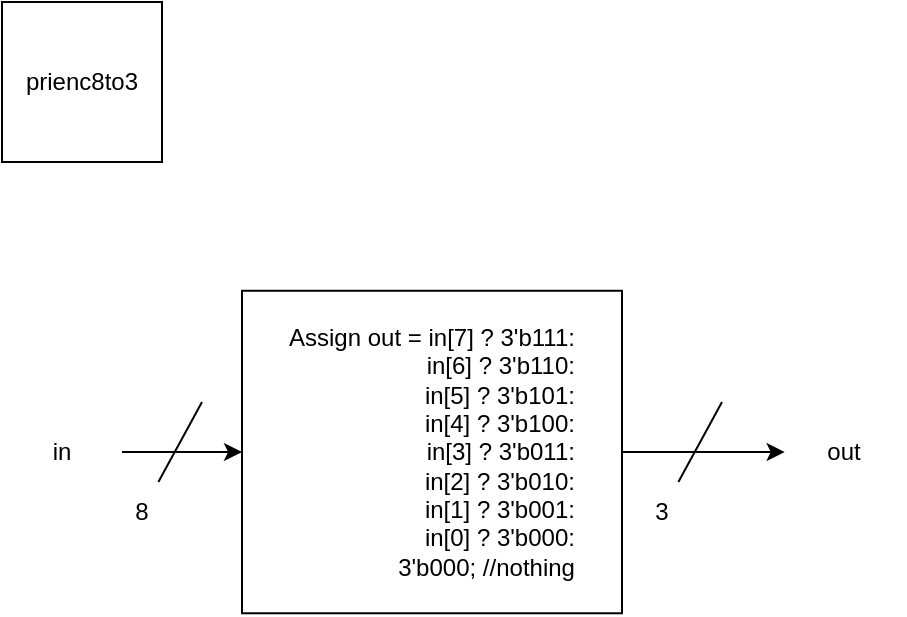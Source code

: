 <mxfile version="21.3.7" type="device" pages="10">
  <diagram name="prienc8to3" id="-XSE-u_eZ1ODnufKqh2H">
    <mxGraphModel dx="1360" dy="843" grid="1" gridSize="10" guides="1" tooltips="1" connect="1" arrows="1" fold="1" page="1" pageScale="1" pageWidth="850" pageHeight="1100" math="0" shadow="0">
      <root>
        <mxCell id="0" />
        <mxCell id="1" parent="0" />
        <mxCell id="WVO6RoU_ejJLCughHXFv-2" value="prienc8to3" style="whiteSpace=wrap;html=1;aspect=fixed;" parent="1" vertex="1">
          <mxGeometry x="160" y="130" width="80" height="80" as="geometry" />
        </mxCell>
        <mxCell id="WVO6RoU_ejJLCughHXFv-5" value="" style="edgeStyle=orthogonalEdgeStyle;rounded=0;orthogonalLoop=1;jettySize=auto;html=1;" parent="1" source="WVO6RoU_ejJLCughHXFv-3" target="WVO6RoU_ejJLCughHXFv-4" edge="1">
          <mxGeometry relative="1" as="geometry" />
        </mxCell>
        <mxCell id="WVO6RoU_ejJLCughHXFv-3" value="in" style="text;html=1;strokeColor=none;fillColor=none;align=center;verticalAlign=middle;whiteSpace=wrap;rounded=0;" parent="1" vertex="1">
          <mxGeometry x="160" y="340" width="60" height="30" as="geometry" />
        </mxCell>
        <mxCell id="WVO6RoU_ejJLCughHXFv-15" style="edgeStyle=orthogonalEdgeStyle;rounded=0;orthogonalLoop=1;jettySize=auto;html=1;" parent="1" source="WVO6RoU_ejJLCughHXFv-4" target="WVO6RoU_ejJLCughHXFv-16" edge="1">
          <mxGeometry relative="1" as="geometry">
            <mxPoint x="581.333" y="355" as="targetPoint" />
          </mxGeometry>
        </mxCell>
        <mxCell id="WVO6RoU_ejJLCughHXFv-4" value="Assign out = in[7] ? 3&#39;b111:&lt;br&gt;&lt;div style=&quot;text-align: right;&quot;&gt;&lt;span style=&quot;background-color: initial;&quot;&gt;in[6] ? 3&#39;b110:&lt;/span&gt;&lt;/div&gt;&lt;div style=&quot;text-align: right;&quot;&gt;&lt;span style=&quot;background-color: initial;&quot;&gt;in[5] ? 3&#39;b101:&lt;/span&gt;&lt;/div&gt;&lt;div style=&quot;text-align: right;&quot;&gt;&lt;span style=&quot;background-color: initial;&quot;&gt;in[4] ? 3&#39;b100:&lt;/span&gt;&lt;/div&gt;&lt;div style=&quot;text-align: right;&quot;&gt;&lt;span style=&quot;background-color: initial;&quot;&gt;in[3] ? 3&#39;b011:&lt;/span&gt;&lt;/div&gt;&lt;div style=&quot;text-align: right;&quot;&gt;&lt;span style=&quot;background-color: initial;&quot;&gt;in[2] ? 3&#39;b010:&lt;/span&gt;&lt;/div&gt;&lt;div style=&quot;text-align: right;&quot;&gt;&lt;span style=&quot;background-color: initial;&quot;&gt;in[1] ? 3&#39;b001:&lt;/span&gt;&lt;/div&gt;&lt;div style=&quot;text-align: right;&quot;&gt;&lt;span style=&quot;background-color: initial;&quot;&gt;in[0] ? 3&#39;b000:&lt;/span&gt;&lt;/div&gt;&lt;div style=&quot;text-align: right;&quot;&gt;&lt;span style=&quot;background-color: initial;&quot;&gt;3&#39;b000; //nothing&lt;/span&gt;&lt;/div&gt;" style="whiteSpace=wrap;html=1;" parent="1" vertex="1">
          <mxGeometry x="280" y="274.38" width="190" height="161.25" as="geometry" />
        </mxCell>
        <mxCell id="WVO6RoU_ejJLCughHXFv-6" value="" style="endArrow=none;html=1;rounded=0;endFill=0;" parent="1" source="WVO6RoU_ejJLCughHXFv-8" edge="1">
          <mxGeometry width="50" height="50" relative="1" as="geometry">
            <mxPoint x="230" y="380" as="sourcePoint" />
            <mxPoint x="260" y="330" as="targetPoint" />
          </mxGeometry>
        </mxCell>
        <mxCell id="WVO6RoU_ejJLCughHXFv-8" value="8" style="text;html=1;strokeColor=none;fillColor=none;align=center;verticalAlign=middle;whiteSpace=wrap;rounded=0;" parent="1" vertex="1">
          <mxGeometry x="200" y="370" width="60" height="30" as="geometry" />
        </mxCell>
        <mxCell id="WVO6RoU_ejJLCughHXFv-12" value="" style="endArrow=none;html=1;rounded=0;endFill=0;" parent="1" source="WVO6RoU_ejJLCughHXFv-13" edge="1">
          <mxGeometry width="50" height="50" relative="1" as="geometry">
            <mxPoint x="490" y="380" as="sourcePoint" />
            <mxPoint x="520" y="330" as="targetPoint" />
          </mxGeometry>
        </mxCell>
        <mxCell id="WVO6RoU_ejJLCughHXFv-13" value="3" style="text;html=1;strokeColor=none;fillColor=none;align=center;verticalAlign=middle;whiteSpace=wrap;rounded=0;" parent="1" vertex="1">
          <mxGeometry x="460" y="370" width="60" height="30" as="geometry" />
        </mxCell>
        <mxCell id="WVO6RoU_ejJLCughHXFv-16" value="out" style="text;html=1;strokeColor=none;fillColor=none;align=center;verticalAlign=middle;whiteSpace=wrap;rounded=0;" parent="1" vertex="1">
          <mxGeometry x="551.333" y="340" width="60" height="30" as="geometry" />
        </mxCell>
      </root>
    </mxGraphModel>
  </diagram>
  <diagram id="XKb4mbclgHBB-T1JkDTK" name="Sequence Editor">
    <mxGraphModel dx="1360" dy="795" grid="1" gridSize="10" guides="1" tooltips="1" connect="1" arrows="1" fold="1" page="1" pageScale="1" pageWidth="850" pageHeight="1100" math="0" shadow="0">
      <root>
        <mxCell id="0" />
        <mxCell id="1" parent="0" />
        <mxCell id="AxnpA2ONj3YU5oAZepwD-2" value="&lt;div&gt;if (rst) begin&lt;/div&gt;&lt;div&gt; &lt;span style=&quot;white-space: pre;&quot;&gt; &lt;/span&gt;// If reset signal is high, set all sample signals to zero&lt;/div&gt;&lt;div&gt;&lt;span style=&quot;&quot;&gt; &lt;/span&gt;&lt;span style=&quot;white-space: pre;&quot;&gt; &lt;/span&gt;seq_smpl_1 = 4&#39;b0;&lt;/div&gt;&lt;div&gt;&lt;span style=&quot;&quot;&gt; &lt;/span&gt;&lt;span style=&quot;white-space: pre;&quot;&gt; &lt;/span&gt;seq_smpl_2 = 4&#39;b0;&lt;/div&gt;&lt;div&gt;&lt;span style=&quot;&quot;&gt; &lt;/span&gt;&lt;span style=&quot;white-space: pre;&quot;&gt; &lt;/span&gt;seq_smpl_3 = 4&#39;b0;&lt;/div&gt;&lt;div&gt;&lt;span style=&quot;&quot;&gt; &lt;/span&gt;&lt;span style=&quot;white-space: pre;&quot;&gt; &lt;/span&gt;seq_smpl_4 = 4&#39;b0;&lt;/div&gt;&lt;div&gt;&lt;span style=&quot;&quot;&gt; &lt;/span&gt;&lt;span style=&quot;white-space: pre;&quot;&gt; &lt;/span&gt;seq_smpl_5 = 4&#39;b0;&lt;/div&gt;&lt;div&gt;&lt;span style=&quot;&quot;&gt; &lt;/span&gt;&lt;span style=&quot;white-space: pre;&quot;&gt; &lt;/span&gt;seq_smpl_6 = 4&#39;b0;&lt;/div&gt;&lt;div&gt;&lt;span style=&quot;&quot;&gt; &lt;/span&gt;&lt;span style=&quot;white-space: pre;&quot;&gt; &lt;/span&gt;seq_smpl_7 = 4&#39;b0;&lt;/div&gt;&lt;div&gt;&lt;span style=&quot;&quot;&gt; &lt;/span&gt;&lt;span style=&quot;white-space: pre;&quot;&gt; &lt;/span&gt;seq_smpl_8 = 4&#39;b0;&lt;/div&gt;&lt;div&gt;end&lt;/div&gt;&lt;div&gt;else if(mode == 2&#39;d0) begin // edit mode&lt;/div&gt;&lt;div&gt;&lt;span style=&quot;&quot;&gt; &lt;/span&gt;&lt;span style=&quot;white-space: pre;&quot;&gt; &lt;/span&gt;// toggle the value of one of the sample signals based on &lt;span style=&quot;white-space: pre;&quot;&gt; &lt;/span&gt;set_time_idx&lt;/div&gt;&lt;div&gt;&lt;span style=&quot;white-space: pre;&quot;&gt; &lt;/span&gt;case(set_time_idx)&lt;/div&gt;&lt;div&gt;&lt;span style=&quot;&quot;&gt;  &lt;/span&gt;&lt;span style=&quot;white-space: pre;&quot;&gt; &lt;span style=&quot;white-space: pre;&quot;&gt; &lt;/span&gt;&lt;/span&gt;0: seq_smpl_1 = seq_smpl_1 ^tgl_play_smpl;&lt;/div&gt;&lt;div&gt;&lt;span style=&quot;&quot;&gt;  &lt;/span&gt;&lt;span style=&quot;white-space: pre;&quot;&gt; &lt;span style=&quot;white-space: pre;&quot;&gt; &lt;/span&gt;&lt;/span&gt;1: seq_smpl_2 = seq_smpl_2 ^tgl_play_smpl;&lt;/div&gt;&lt;div&gt;&lt;span style=&quot;&quot;&gt;  &lt;/span&gt;&lt;span style=&quot;white-space: pre;&quot;&gt; &lt;span style=&quot;white-space: pre;&quot;&gt; &lt;/span&gt;&lt;/span&gt;2: seq_smpl_3 = seq_smpl_3 ^tgl_play_smpl;&lt;/div&gt;&lt;div&gt;&lt;span style=&quot;&quot;&gt;  &lt;/span&gt;&lt;span style=&quot;white-space: pre;&quot;&gt;&lt;span style=&quot;white-space: pre;&quot;&gt; &lt;/span&gt; &lt;/span&gt;3: seq_smpl_4 = seq_smpl_4 ^tgl_play_smpl;&lt;/div&gt;&lt;div&gt;&lt;span style=&quot;&quot;&gt;  &lt;/span&gt;&lt;span style=&quot;white-space: pre;&quot;&gt;&lt;span style=&quot;white-space: pre;&quot;&gt; &lt;/span&gt; &lt;/span&gt;4: seq_smpl_5 = seq_smpl_5 ^tgl_play_smpl;&lt;/div&gt;&lt;div&gt;&lt;span style=&quot;&quot;&gt;  &lt;/span&gt;&lt;span style=&quot;white-space: pre;&quot;&gt;&lt;span style=&quot;white-space: pre;&quot;&gt; &lt;/span&gt; &lt;/span&gt;5: seq_smpl_6 = seq_smpl_6 ^tgl_play_smpl;&lt;/div&gt;&lt;div&gt;&lt;span style=&quot;&quot;&gt;  &lt;/span&gt;&lt;span style=&quot;white-space: pre;&quot;&gt;&lt;span style=&quot;white-space: pre;&quot;&gt; &lt;/span&gt; &lt;/span&gt;6: seq_smpl_7 = seq_smpl_7 ^tgl_play_smpl;&lt;/div&gt;&lt;div&gt;&lt;span style=&quot;&quot;&gt;  &lt;/span&gt;&lt;span style=&quot;white-space: pre;&quot;&gt; &lt;/span&gt;&lt;span style=&quot;white-space: pre;&quot;&gt; &lt;/span&gt;7: seq_smpl_8 = seq_smpl_8 ^tgl_play_smpl;&lt;/div&gt;&lt;div&gt;&lt;span style=&quot;&quot;&gt; &lt;/span&gt;&lt;span style=&quot;white-space: pre;&quot;&gt; &lt;/span&gt;endcase&lt;/div&gt;&lt;div&gt;end&lt;/div&gt;&lt;div&gt;&lt;br&gt;&lt;/div&gt;" style="rounded=0;whiteSpace=wrap;html=1;align=left;spacingLeft=10;verticalAlign=top;" parent="1" vertex="1">
          <mxGeometry x="250" y="190" width="360" height="430" as="geometry" />
        </mxCell>
        <mxCell id="AxnpA2ONj3YU5oAZepwD-10" value="" style="group" parent="1" vertex="1" connectable="0">
          <mxGeometry x="110" y="200" width="114" height="50" as="geometry" />
        </mxCell>
        <mxCell id="AxnpA2ONj3YU5oAZepwD-3" value="seq_smpl_1" style="text;html=1;strokeColor=none;fillColor=none;align=center;verticalAlign=middle;whiteSpace=wrap;rounded=0;" parent="AxnpA2ONj3YU5oAZepwD-10" vertex="1">
          <mxGeometry width="60" height="30" as="geometry" />
        </mxCell>
        <mxCell id="AxnpA2ONj3YU5oAZepwD-5" value="" style="group" parent="AxnpA2ONj3YU5oAZepwD-10" vertex="1" connectable="0">
          <mxGeometry x="64" width="50" height="50" as="geometry" />
        </mxCell>
        <mxCell id="AxnpA2ONj3YU5oAZepwD-6" value="" style="endArrow=none;html=1;rounded=0;" parent="AxnpA2ONj3YU5oAZepwD-5" edge="1">
          <mxGeometry width="50" height="50" relative="1" as="geometry">
            <mxPoint x="21.429" y="28.571" as="sourcePoint" />
            <mxPoint x="50" as="targetPoint" />
          </mxGeometry>
        </mxCell>
        <mxCell id="AxnpA2ONj3YU5oAZepwD-7" value="4" style="text;html=1;strokeColor=none;fillColor=none;align=center;verticalAlign=middle;whiteSpace=wrap;rounded=0;" parent="AxnpA2ONj3YU5oAZepwD-5" vertex="1">
          <mxGeometry y="28.571" width="42.857" height="21.429" as="geometry" />
        </mxCell>
        <mxCell id="AxnpA2ONj3YU5oAZepwD-4" style="edgeStyle=orthogonalEdgeStyle;rounded=0;orthogonalLoop=1;jettySize=auto;html=1;entryX=0.016;entryY=0.059;entryDx=0;entryDy=0;entryPerimeter=0;" parent="1" source="AxnpA2ONj3YU5oAZepwD-3" target="AxnpA2ONj3YU5oAZepwD-2" edge="1">
          <mxGeometry relative="1" as="geometry" />
        </mxCell>
        <mxCell id="AxnpA2ONj3YU5oAZepwD-11" value="" style="group" parent="1" vertex="1" connectable="0">
          <mxGeometry x="110" y="240" width="114" height="90" as="geometry" />
        </mxCell>
        <mxCell id="AxnpA2ONj3YU5oAZepwD-12" value="seq_smpl_2" style="text;html=1;strokeColor=none;fillColor=none;align=center;verticalAlign=middle;whiteSpace=wrap;rounded=0;" parent="AxnpA2ONj3YU5oAZepwD-11" vertex="1">
          <mxGeometry width="60" height="30" as="geometry" />
        </mxCell>
        <mxCell id="AxnpA2ONj3YU5oAZepwD-13" value="" style="group" parent="AxnpA2ONj3YU5oAZepwD-11" vertex="1" connectable="0">
          <mxGeometry x="64" width="50" height="90" as="geometry" />
        </mxCell>
        <mxCell id="AxnpA2ONj3YU5oAZepwD-14" value="" style="endArrow=none;html=1;rounded=0;" parent="AxnpA2ONj3YU5oAZepwD-13" edge="1">
          <mxGeometry width="50" height="50" relative="1" as="geometry">
            <mxPoint x="21.429" y="28.571" as="sourcePoint" />
            <mxPoint x="50" as="targetPoint" />
          </mxGeometry>
        </mxCell>
        <mxCell id="AxnpA2ONj3YU5oAZepwD-15" value="4" style="text;html=1;strokeColor=none;fillColor=none;align=center;verticalAlign=middle;whiteSpace=wrap;rounded=0;" parent="AxnpA2ONj3YU5oAZepwD-13" vertex="1">
          <mxGeometry y="28.571" width="42.857" height="21.429" as="geometry" />
        </mxCell>
        <mxCell id="AxnpA2ONj3YU5oAZepwD-205" value="" style="group" parent="AxnpA2ONj3YU5oAZepwD-13" vertex="1" connectable="0">
          <mxGeometry x="-64" width="114" height="90" as="geometry" />
        </mxCell>
        <mxCell id="AxnpA2ONj3YU5oAZepwD-206" value="seq_smpl_2" style="text;html=1;strokeColor=none;fillColor=none;align=center;verticalAlign=middle;whiteSpace=wrap;rounded=0;" parent="AxnpA2ONj3YU5oAZepwD-205" vertex="1">
          <mxGeometry width="60" height="30" as="geometry" />
        </mxCell>
        <mxCell id="AxnpA2ONj3YU5oAZepwD-207" value="" style="group" parent="AxnpA2ONj3YU5oAZepwD-205" vertex="1" connectable="0">
          <mxGeometry x="64" width="50" height="50" as="geometry" />
        </mxCell>
        <mxCell id="AxnpA2ONj3YU5oAZepwD-208" value="" style="endArrow=none;html=1;rounded=0;" parent="AxnpA2ONj3YU5oAZepwD-207" edge="1">
          <mxGeometry width="50" height="50" relative="1" as="geometry">
            <mxPoint x="21.429" y="28.571" as="sourcePoint" />
            <mxPoint x="50" as="targetPoint" />
          </mxGeometry>
        </mxCell>
        <mxCell id="AxnpA2ONj3YU5oAZepwD-209" value="4" style="text;html=1;strokeColor=none;fillColor=none;align=center;verticalAlign=middle;whiteSpace=wrap;rounded=0;" parent="AxnpA2ONj3YU5oAZepwD-207" vertex="1">
          <mxGeometry y="28.571" width="42.857" height="21.429" as="geometry" />
        </mxCell>
        <mxCell id="AxnpA2ONj3YU5oAZepwD-210" value="" style="group" parent="AxnpA2ONj3YU5oAZepwD-205" vertex="1" connectable="0">
          <mxGeometry y="40" width="114" height="50" as="geometry" />
        </mxCell>
        <mxCell id="AxnpA2ONj3YU5oAZepwD-211" style="edgeStyle=orthogonalEdgeStyle;rounded=0;orthogonalLoop=1;jettySize=auto;html=1;exitX=1;exitY=0.5;exitDx=0;exitDy=0;" parent="AxnpA2ONj3YU5oAZepwD-210" source="AxnpA2ONj3YU5oAZepwD-212" edge="1">
          <mxGeometry relative="1" as="geometry">
            <mxPoint x="140" y="15.059" as="targetPoint" />
          </mxGeometry>
        </mxCell>
        <mxCell id="AxnpA2ONj3YU5oAZepwD-212" value="seq_smpl_3" style="text;html=1;strokeColor=none;fillColor=none;align=center;verticalAlign=middle;whiteSpace=wrap;rounded=0;" parent="AxnpA2ONj3YU5oAZepwD-210" vertex="1">
          <mxGeometry width="60" height="30" as="geometry" />
        </mxCell>
        <mxCell id="AxnpA2ONj3YU5oAZepwD-213" value="" style="group" parent="AxnpA2ONj3YU5oAZepwD-210" vertex="1" connectable="0">
          <mxGeometry x="64" width="50" height="50" as="geometry" />
        </mxCell>
        <mxCell id="AxnpA2ONj3YU5oAZepwD-214" value="" style="endArrow=none;html=1;rounded=0;" parent="AxnpA2ONj3YU5oAZepwD-213" edge="1">
          <mxGeometry width="50" height="50" relative="1" as="geometry">
            <mxPoint x="21.429" y="28.571" as="sourcePoint" />
            <mxPoint x="50" as="targetPoint" />
          </mxGeometry>
        </mxCell>
        <mxCell id="AxnpA2ONj3YU5oAZepwD-215" value="4" style="text;html=1;strokeColor=none;fillColor=none;align=center;verticalAlign=middle;whiteSpace=wrap;rounded=0;" parent="AxnpA2ONj3YU5oAZepwD-213" vertex="1">
          <mxGeometry y="28.571" width="42.857" height="21.429" as="geometry" />
        </mxCell>
        <mxCell id="AxnpA2ONj3YU5oAZepwD-17" value="" style="group" parent="AxnpA2ONj3YU5oAZepwD-11" vertex="1" connectable="0">
          <mxGeometry y="40" width="114" height="50" as="geometry" />
        </mxCell>
        <mxCell id="AxnpA2ONj3YU5oAZepwD-23" style="edgeStyle=orthogonalEdgeStyle;rounded=0;orthogonalLoop=1;jettySize=auto;html=1;exitX=1;exitY=0.5;exitDx=0;exitDy=0;" parent="AxnpA2ONj3YU5oAZepwD-17" source="AxnpA2ONj3YU5oAZepwD-18" edge="1">
          <mxGeometry relative="1" as="geometry">
            <mxPoint x="140" y="15.059" as="targetPoint" />
          </mxGeometry>
        </mxCell>
        <mxCell id="AxnpA2ONj3YU5oAZepwD-18" value="seq_smpl_3" style="text;html=1;strokeColor=none;fillColor=none;align=center;verticalAlign=middle;whiteSpace=wrap;rounded=0;" parent="AxnpA2ONj3YU5oAZepwD-17" vertex="1">
          <mxGeometry width="60" height="30" as="geometry" />
        </mxCell>
        <mxCell id="AxnpA2ONj3YU5oAZepwD-19" value="" style="group" parent="AxnpA2ONj3YU5oAZepwD-17" vertex="1" connectable="0">
          <mxGeometry x="64" width="50" height="50" as="geometry" />
        </mxCell>
        <mxCell id="AxnpA2ONj3YU5oAZepwD-20" value="" style="endArrow=none;html=1;rounded=0;" parent="AxnpA2ONj3YU5oAZepwD-19" edge="1">
          <mxGeometry width="50" height="50" relative="1" as="geometry">
            <mxPoint x="21.429" y="28.571" as="sourcePoint" />
            <mxPoint x="50" as="targetPoint" />
          </mxGeometry>
        </mxCell>
        <mxCell id="AxnpA2ONj3YU5oAZepwD-21" value="4" style="text;html=1;strokeColor=none;fillColor=none;align=center;verticalAlign=middle;whiteSpace=wrap;rounded=0;" parent="AxnpA2ONj3YU5oAZepwD-19" vertex="1">
          <mxGeometry y="28.571" width="42.857" height="21.429" as="geometry" />
        </mxCell>
        <mxCell id="AxnpA2ONj3YU5oAZepwD-16" style="edgeStyle=orthogonalEdgeStyle;rounded=0;orthogonalLoop=1;jettySize=auto;html=1;exitX=1;exitY=0.5;exitDx=0;exitDy=0;entryX=-0.007;entryY=0.151;entryDx=0;entryDy=0;entryPerimeter=0;" parent="1" source="AxnpA2ONj3YU5oAZepwD-12" target="AxnpA2ONj3YU5oAZepwD-2" edge="1">
          <mxGeometry relative="1" as="geometry" />
        </mxCell>
        <mxCell id="AxnpA2ONj3YU5oAZepwD-52" value="" style="group" parent="1" vertex="1" connectable="0">
          <mxGeometry x="110" y="321" width="114" height="90" as="geometry" />
        </mxCell>
        <mxCell id="AxnpA2ONj3YU5oAZepwD-53" value="seq_smpl_4" style="text;html=1;strokeColor=none;fillColor=none;align=center;verticalAlign=middle;whiteSpace=wrap;rounded=0;" parent="AxnpA2ONj3YU5oAZepwD-52" vertex="1">
          <mxGeometry y="-1" width="60" height="30" as="geometry" />
        </mxCell>
        <mxCell id="AxnpA2ONj3YU5oAZepwD-54" value="" style="group" parent="AxnpA2ONj3YU5oAZepwD-52" vertex="1" connectable="0">
          <mxGeometry x="64" y="-1" width="50" height="50" as="geometry" />
        </mxCell>
        <mxCell id="AxnpA2ONj3YU5oAZepwD-55" value="" style="endArrow=none;html=1;rounded=0;" parent="AxnpA2ONj3YU5oAZepwD-54" edge="1">
          <mxGeometry width="50" height="50" relative="1" as="geometry">
            <mxPoint x="21.429" y="28.571" as="sourcePoint" />
            <mxPoint x="50" as="targetPoint" />
          </mxGeometry>
        </mxCell>
        <mxCell id="AxnpA2ONj3YU5oAZepwD-56" value="4" style="text;html=1;strokeColor=none;fillColor=none;align=center;verticalAlign=middle;whiteSpace=wrap;rounded=0;" parent="AxnpA2ONj3YU5oAZepwD-54" vertex="1">
          <mxGeometry y="27.571" width="42.857" height="21.429" as="geometry" />
        </mxCell>
        <mxCell id="AxnpA2ONj3YU5oAZepwD-57" value="" style="group" parent="AxnpA2ONj3YU5oAZepwD-52" vertex="1" connectable="0">
          <mxGeometry y="39" width="114" height="50" as="geometry" />
        </mxCell>
        <mxCell id="AxnpA2ONj3YU5oAZepwD-58" style="edgeStyle=orthogonalEdgeStyle;rounded=0;orthogonalLoop=1;jettySize=auto;html=1;exitX=1;exitY=0.5;exitDx=0;exitDy=0;" parent="AxnpA2ONj3YU5oAZepwD-57" source="AxnpA2ONj3YU5oAZepwD-59" edge="1">
          <mxGeometry relative="1" as="geometry">
            <mxPoint x="140" y="14.059" as="targetPoint" />
          </mxGeometry>
        </mxCell>
        <mxCell id="AxnpA2ONj3YU5oAZepwD-59" value="seq_smpl_5" style="text;html=1;strokeColor=none;fillColor=none;align=center;verticalAlign=middle;whiteSpace=wrap;rounded=0;" parent="AxnpA2ONj3YU5oAZepwD-57" vertex="1">
          <mxGeometry y="-1" width="60" height="30" as="geometry" />
        </mxCell>
        <mxCell id="AxnpA2ONj3YU5oAZepwD-60" value="" style="group" parent="AxnpA2ONj3YU5oAZepwD-57" vertex="1" connectable="0">
          <mxGeometry x="64" width="50" height="50" as="geometry" />
        </mxCell>
        <mxCell id="AxnpA2ONj3YU5oAZepwD-61" value="" style="endArrow=none;html=1;rounded=0;" parent="AxnpA2ONj3YU5oAZepwD-60" edge="1">
          <mxGeometry width="50" height="50" relative="1" as="geometry">
            <mxPoint x="21.429" y="27.571" as="sourcePoint" />
            <mxPoint x="50" y="-1" as="targetPoint" />
          </mxGeometry>
        </mxCell>
        <mxCell id="AxnpA2ONj3YU5oAZepwD-62" value="4" style="text;html=1;strokeColor=none;fillColor=none;align=center;verticalAlign=middle;whiteSpace=wrap;rounded=0;" parent="AxnpA2ONj3YU5oAZepwD-60" vertex="1">
          <mxGeometry y="28.571" width="42.857" height="21.429" as="geometry" />
        </mxCell>
        <mxCell id="AxnpA2ONj3YU5oAZepwD-63" style="edgeStyle=orthogonalEdgeStyle;rounded=0;orthogonalLoop=1;jettySize=auto;html=1;exitX=1;exitY=0.5;exitDx=0;exitDy=0;" parent="1" source="AxnpA2ONj3YU5oAZepwD-53" edge="1">
          <mxGeometry relative="1" as="geometry">
            <mxPoint x="250" y="335" as="targetPoint" />
            <Array as="points">
              <mxPoint x="249" y="335" />
            </Array>
          </mxGeometry>
        </mxCell>
        <mxCell id="AxnpA2ONj3YU5oAZepwD-93" value="seq_smpl_6" style="text;html=1;strokeColor=none;fillColor=none;align=center;verticalAlign=middle;whiteSpace=wrap;rounded=0;" parent="1" vertex="1">
          <mxGeometry x="111" y="399" width="60" height="30" as="geometry" />
        </mxCell>
        <mxCell id="AxnpA2ONj3YU5oAZepwD-94" value="" style="group" parent="1" vertex="1" connectable="0">
          <mxGeometry x="175" y="399" width="50" height="50" as="geometry" />
        </mxCell>
        <mxCell id="AxnpA2ONj3YU5oAZepwD-95" value="" style="endArrow=none;html=1;rounded=0;" parent="AxnpA2ONj3YU5oAZepwD-94" edge="1">
          <mxGeometry width="50" height="50" relative="1" as="geometry">
            <mxPoint x="21.429" y="28.571" as="sourcePoint" />
            <mxPoint x="50" as="targetPoint" />
          </mxGeometry>
        </mxCell>
        <mxCell id="AxnpA2ONj3YU5oAZepwD-96" value="4" style="text;html=1;strokeColor=none;fillColor=none;align=center;verticalAlign=middle;whiteSpace=wrap;rounded=0;" parent="AxnpA2ONj3YU5oAZepwD-94" vertex="1">
          <mxGeometry y="28.571" width="42.857" height="21.429" as="geometry" />
        </mxCell>
        <mxCell id="AxnpA2ONj3YU5oAZepwD-97" value="" style="group" parent="1" vertex="1" connectable="0">
          <mxGeometry x="111" y="440" width="114" height="50" as="geometry" />
        </mxCell>
        <mxCell id="AxnpA2ONj3YU5oAZepwD-98" style="edgeStyle=orthogonalEdgeStyle;rounded=0;orthogonalLoop=1;jettySize=auto;html=1;exitX=1;exitY=0.5;exitDx=0;exitDy=0;" parent="AxnpA2ONj3YU5oAZepwD-97" source="AxnpA2ONj3YU5oAZepwD-99" edge="1">
          <mxGeometry relative="1" as="geometry">
            <mxPoint x="140" y="14.059" as="targetPoint" />
          </mxGeometry>
        </mxCell>
        <mxCell id="AxnpA2ONj3YU5oAZepwD-99" value="seq_smpl_7" style="text;html=1;strokeColor=none;fillColor=none;align=center;verticalAlign=middle;whiteSpace=wrap;rounded=0;" parent="AxnpA2ONj3YU5oAZepwD-97" vertex="1">
          <mxGeometry y="-1" width="60" height="30" as="geometry" />
        </mxCell>
        <mxCell id="AxnpA2ONj3YU5oAZepwD-100" value="" style="group" parent="AxnpA2ONj3YU5oAZepwD-97" vertex="1" connectable="0">
          <mxGeometry x="64" width="50" height="50" as="geometry" />
        </mxCell>
        <mxCell id="AxnpA2ONj3YU5oAZepwD-101" value="" style="endArrow=none;html=1;rounded=0;" parent="AxnpA2ONj3YU5oAZepwD-100" edge="1">
          <mxGeometry width="50" height="50" relative="1" as="geometry">
            <mxPoint x="21.429" y="27.571" as="sourcePoint" />
            <mxPoint x="50" y="-1" as="targetPoint" />
          </mxGeometry>
        </mxCell>
        <mxCell id="AxnpA2ONj3YU5oAZepwD-102" value="4" style="text;html=1;strokeColor=none;fillColor=none;align=center;verticalAlign=middle;whiteSpace=wrap;rounded=0;" parent="AxnpA2ONj3YU5oAZepwD-100" vertex="1">
          <mxGeometry y="28.571" width="42.857" height="21.429" as="geometry" />
        </mxCell>
        <mxCell id="AxnpA2ONj3YU5oAZepwD-103" style="edgeStyle=orthogonalEdgeStyle;rounded=0;orthogonalLoop=1;jettySize=auto;html=1;exitX=1;exitY=0.5;exitDx=0;exitDy=0;entryX=-0.003;entryY=0.36;entryDx=0;entryDy=0;entryPerimeter=0;" parent="1" source="AxnpA2ONj3YU5oAZepwD-93" edge="1">
          <mxGeometry relative="1" as="geometry">
            <mxPoint x="250.34" y="413.8" as="targetPoint" />
          </mxGeometry>
        </mxCell>
        <mxCell id="AxnpA2ONj3YU5oAZepwD-104" value="seq_smpl_8" style="text;html=1;strokeColor=none;fillColor=none;align=center;verticalAlign=middle;whiteSpace=wrap;rounded=0;" parent="1" vertex="1">
          <mxGeometry x="112" y="471" width="60" height="30" as="geometry" />
        </mxCell>
        <mxCell id="AxnpA2ONj3YU5oAZepwD-105" value="" style="group" parent="1" vertex="1" connectable="0">
          <mxGeometry x="176" y="471" width="50" height="50" as="geometry" />
        </mxCell>
        <mxCell id="AxnpA2ONj3YU5oAZepwD-106" value="" style="endArrow=none;html=1;rounded=0;" parent="AxnpA2ONj3YU5oAZepwD-105" edge="1">
          <mxGeometry width="50" height="50" relative="1" as="geometry">
            <mxPoint x="21.429" y="28.571" as="sourcePoint" />
            <mxPoint x="50" as="targetPoint" />
          </mxGeometry>
        </mxCell>
        <mxCell id="AxnpA2ONj3YU5oAZepwD-107" value="4" style="text;html=1;strokeColor=none;fillColor=none;align=center;verticalAlign=middle;whiteSpace=wrap;rounded=0;" parent="AxnpA2ONj3YU5oAZepwD-105" vertex="1">
          <mxGeometry y="28.571" width="42.857" height="21.429" as="geometry" />
        </mxCell>
        <mxCell id="AxnpA2ONj3YU5oAZepwD-114" style="edgeStyle=orthogonalEdgeStyle;rounded=0;orthogonalLoop=1;jettySize=auto;html=1;exitX=1;exitY=0.5;exitDx=0;exitDy=0;entryX=-0.003;entryY=0.36;entryDx=0;entryDy=0;entryPerimeter=0;" parent="1" source="AxnpA2ONj3YU5oAZepwD-104" edge="1">
          <mxGeometry relative="1" as="geometry">
            <mxPoint x="251.34" y="485.8" as="targetPoint" />
          </mxGeometry>
        </mxCell>
        <mxCell id="AxnpA2ONj3YU5oAZepwD-197" value="" style="endArrow=none;html=1;rounded=0;" parent="1" edge="1">
          <mxGeometry width="50" height="50" relative="1" as="geometry">
            <mxPoint x="631" y="208.571" as="sourcePoint" />
            <mxPoint x="659.571" y="180" as="targetPoint" />
          </mxGeometry>
        </mxCell>
        <mxCell id="AxnpA2ONj3YU5oAZepwD-198" value="" style="endArrow=none;html=1;rounded=0;" parent="1" edge="1">
          <mxGeometry width="50" height="50" relative="1" as="geometry">
            <mxPoint x="631" y="248.571" as="sourcePoint" />
            <mxPoint x="659.571" y="220" as="targetPoint" />
          </mxGeometry>
        </mxCell>
        <mxCell id="AxnpA2ONj3YU5oAZepwD-199" value="" style="endArrow=none;html=1;rounded=0;" parent="1" edge="1">
          <mxGeometry width="50" height="50" relative="1" as="geometry">
            <mxPoint x="631" y="288.571" as="sourcePoint" />
            <mxPoint x="659.571" y="260" as="targetPoint" />
          </mxGeometry>
        </mxCell>
        <mxCell id="AxnpA2ONj3YU5oAZepwD-200" value="" style="endArrow=none;html=1;rounded=0;" parent="1" edge="1">
          <mxGeometry width="50" height="50" relative="1" as="geometry">
            <mxPoint x="631" y="328.571" as="sourcePoint" />
            <mxPoint x="659.571" y="300" as="targetPoint" />
          </mxGeometry>
        </mxCell>
        <mxCell id="AxnpA2ONj3YU5oAZepwD-201" value="" style="endArrow=none;html=1;rounded=0;" parent="1" edge="1">
          <mxGeometry width="50" height="50" relative="1" as="geometry">
            <mxPoint x="631" y="367.571" as="sourcePoint" />
            <mxPoint x="659.571" y="339" as="targetPoint" />
          </mxGeometry>
        </mxCell>
        <mxCell id="AxnpA2ONj3YU5oAZepwD-202" value="" style="endArrow=none;html=1;rounded=0;" parent="1" edge="1">
          <mxGeometry width="50" height="50" relative="1" as="geometry">
            <mxPoint x="632" y="407.571" as="sourcePoint" />
            <mxPoint x="660.571" y="379" as="targetPoint" />
          </mxGeometry>
        </mxCell>
        <mxCell id="AxnpA2ONj3YU5oAZepwD-203" value="" style="endArrow=none;html=1;rounded=0;" parent="1" edge="1">
          <mxGeometry width="50" height="50" relative="1" as="geometry">
            <mxPoint x="632" y="447.571" as="sourcePoint" />
            <mxPoint x="660.571" y="419" as="targetPoint" />
          </mxGeometry>
        </mxCell>
        <mxCell id="AxnpA2ONj3YU5oAZepwD-204" value="" style="endArrow=none;html=1;rounded=0;" parent="1" edge="1">
          <mxGeometry width="50" height="50" relative="1" as="geometry">
            <mxPoint x="633" y="479.571" as="sourcePoint" />
            <mxPoint x="661.571" y="451" as="targetPoint" />
          </mxGeometry>
        </mxCell>
        <mxCell id="AxnpA2ONj3YU5oAZepwD-219" value="4" style="text;html=1;strokeColor=none;fillColor=none;align=center;verticalAlign=middle;whiteSpace=wrap;rounded=0;" parent="1" vertex="1">
          <mxGeometry x="606" y="472" width="60" height="30" as="geometry" />
        </mxCell>
        <mxCell id="AxnpA2ONj3YU5oAZepwD-220" value="4" style="text;html=1;strokeColor=none;fillColor=none;align=center;verticalAlign=middle;whiteSpace=wrap;rounded=0;" parent="1" vertex="1">
          <mxGeometry x="628" y="448" width="11" height="16" as="geometry" />
        </mxCell>
        <mxCell id="AxnpA2ONj3YU5oAZepwD-221" value="4" style="text;html=1;strokeColor=none;fillColor=none;align=center;verticalAlign=middle;whiteSpace=wrap;rounded=0;" parent="1" vertex="1">
          <mxGeometry x="605" y="401" width="60" height="30" as="geometry" />
        </mxCell>
        <mxCell id="AxnpA2ONj3YU5oAZepwD-222" value="4" style="text;html=1;strokeColor=none;fillColor=none;align=center;verticalAlign=middle;whiteSpace=wrap;rounded=0;" parent="1" vertex="1">
          <mxGeometry x="617" y="370" width="30" height="23" as="geometry" />
        </mxCell>
        <mxCell id="AxnpA2ONj3YU5oAZepwD-223" value="4" style="text;html=1;strokeColor=none;fillColor=none;align=center;verticalAlign=middle;whiteSpace=wrap;rounded=0;" parent="1" vertex="1">
          <mxGeometry x="603" y="319" width="60" height="30" as="geometry" />
        </mxCell>
        <mxCell id="AxnpA2ONj3YU5oAZepwD-224" value="4" style="text;html=1;strokeColor=none;fillColor=none;align=center;verticalAlign=middle;whiteSpace=wrap;rounded=0;" parent="1" vertex="1">
          <mxGeometry x="601" y="286" width="60" height="30" as="geometry" />
        </mxCell>
        <mxCell id="AxnpA2ONj3YU5oAZepwD-225" value="4" style="text;html=1;strokeColor=none;fillColor=none;align=center;verticalAlign=middle;whiteSpace=wrap;rounded=0;" parent="1" vertex="1">
          <mxGeometry x="602" y="243" width="60" height="30" as="geometry" />
        </mxCell>
        <mxCell id="AxnpA2ONj3YU5oAZepwD-226" value="4" style="text;html=1;strokeColor=none;fillColor=none;align=center;verticalAlign=middle;whiteSpace=wrap;rounded=0;" parent="1" vertex="1">
          <mxGeometry x="601" y="200" width="60" height="30" as="geometry" />
        </mxCell>
        <mxCell id="AxnpA2ONj3YU5oAZepwD-239" style="edgeStyle=orthogonalEdgeStyle;rounded=0;orthogonalLoop=1;jettySize=auto;html=1;exitX=0.989;exitY=0.018;exitDx=0;exitDy=0;entryX=0;entryY=0.5;entryDx=0;entryDy=0;exitPerimeter=0;" parent="1" source="AxnpA2ONj3YU5oAZepwD-2" target="AxnpA2ONj3YU5oAZepwD-229" edge="1">
          <mxGeometry relative="1" as="geometry" />
        </mxCell>
        <mxCell id="AxnpA2ONj3YU5oAZepwD-229" value="seq_smpl_1" style="text;html=1;strokeColor=none;fillColor=none;align=center;verticalAlign=middle;whiteSpace=wrap;rounded=0;" parent="1" vertex="1">
          <mxGeometry x="722" y="183.5" width="60" height="30" as="geometry" />
        </mxCell>
        <mxCell id="AxnpA2ONj3YU5oAZepwD-230" value="seq_smpl_2" style="text;html=1;strokeColor=none;fillColor=none;align=center;verticalAlign=middle;whiteSpace=wrap;rounded=0;" parent="1" vertex="1">
          <mxGeometry x="722" y="223.5" width="60" height="30" as="geometry" />
        </mxCell>
        <mxCell id="AxnpA2ONj3YU5oAZepwD-240" style="edgeStyle=orthogonalEdgeStyle;rounded=0;orthogonalLoop=1;jettySize=auto;html=1;exitX=0.023;exitY=-0.174;exitDx=0;exitDy=0;entryX=0;entryY=0.5;entryDx=0;entryDy=0;exitPerimeter=0;" parent="1" source="AxnpA2ONj3YU5oAZepwD-225" target="AxnpA2ONj3YU5oAZepwD-231" edge="1">
          <mxGeometry relative="1" as="geometry" />
        </mxCell>
        <mxCell id="AxnpA2ONj3YU5oAZepwD-231" value="seq_smpl_2" style="text;html=1;strokeColor=none;fillColor=none;align=center;verticalAlign=middle;whiteSpace=wrap;rounded=0;" parent="1" vertex="1">
          <mxGeometry x="722" y="223.5" width="60" height="30" as="geometry" />
        </mxCell>
        <mxCell id="AxnpA2ONj3YU5oAZepwD-232" value="seq_smpl_3" style="text;html=1;strokeColor=none;fillColor=none;align=center;verticalAlign=middle;whiteSpace=wrap;rounded=0;" parent="1" vertex="1">
          <mxGeometry x="722" y="263.5" width="60" height="30" as="geometry" />
        </mxCell>
        <mxCell id="AxnpA2ONj3YU5oAZepwD-242" style="edgeStyle=orthogonalEdgeStyle;rounded=0;orthogonalLoop=1;jettySize=auto;html=1;exitX=0.018;exitY=1.202;exitDx=0;exitDy=0;entryX=0;entryY=0.5;entryDx=0;entryDy=0;exitPerimeter=0;" parent="1" source="AxnpA2ONj3YU5oAZepwD-225" target="AxnpA2ONj3YU5oAZepwD-233" edge="1">
          <mxGeometry relative="1" as="geometry" />
        </mxCell>
        <mxCell id="AxnpA2ONj3YU5oAZepwD-233" value="seq_smpl_3" style="text;html=1;strokeColor=none;fillColor=none;align=center;verticalAlign=middle;whiteSpace=wrap;rounded=0;" parent="1" vertex="1">
          <mxGeometry x="722" y="263.5" width="60" height="30" as="geometry" />
        </mxCell>
        <mxCell id="AxnpA2ONj3YU5oAZepwD-243" style="edgeStyle=orthogonalEdgeStyle;rounded=0;orthogonalLoop=1;jettySize=auto;html=1;exitX=0;exitY=0.5;exitDx=0;exitDy=0;entryX=0.149;entryY=1.047;entryDx=0;entryDy=0;entryPerimeter=0;" parent="1" source="AxnpA2ONj3YU5oAZepwD-234" target="AxnpA2ONj3YU5oAZepwD-224" edge="1">
          <mxGeometry relative="1" as="geometry">
            <mxPoint x="610" y="310" as="targetPoint" />
          </mxGeometry>
        </mxCell>
        <mxCell id="AxnpA2ONj3YU5oAZepwD-234" value="seq_smpl_4" style="text;html=1;strokeColor=none;fillColor=none;align=center;verticalAlign=middle;whiteSpace=wrap;rounded=0;" parent="1" vertex="1">
          <mxGeometry x="722" y="303.5" width="60" height="30" as="geometry" />
        </mxCell>
        <mxCell id="AxnpA2ONj3YU5oAZepwD-244" style="edgeStyle=orthogonalEdgeStyle;rounded=0;orthogonalLoop=1;jettySize=auto;html=1;exitX=0;exitY=0.5;exitDx=0;exitDy=0;" parent="1" source="AxnpA2ONj3YU5oAZepwD-235" edge="1">
          <mxGeometry relative="1" as="geometry">
            <mxPoint x="610" y="358" as="targetPoint" />
          </mxGeometry>
        </mxCell>
        <mxCell id="AxnpA2ONj3YU5oAZepwD-235" value="seq_smpl_5" style="text;html=1;strokeColor=none;fillColor=none;align=center;verticalAlign=middle;whiteSpace=wrap;rounded=0;" parent="1" vertex="1">
          <mxGeometry x="722" y="342.5" width="60" height="30" as="geometry" />
        </mxCell>
        <mxCell id="AxnpA2ONj3YU5oAZepwD-245" style="edgeStyle=orthogonalEdgeStyle;rounded=0;orthogonalLoop=1;jettySize=auto;html=1;exitX=0;exitY=0.5;exitDx=0;exitDy=0;entryX=1.004;entryY=0.48;entryDx=0;entryDy=0;entryPerimeter=0;" parent="1" source="AxnpA2ONj3YU5oAZepwD-236" target="AxnpA2ONj3YU5oAZepwD-2" edge="1">
          <mxGeometry relative="1" as="geometry" />
        </mxCell>
        <mxCell id="AxnpA2ONj3YU5oAZepwD-236" value="seq_smpl_6" style="text;html=1;strokeColor=none;fillColor=none;align=center;verticalAlign=middle;whiteSpace=wrap;rounded=0;" parent="1" vertex="1">
          <mxGeometry x="723" y="382.5" width="60" height="30" as="geometry" />
        </mxCell>
        <mxCell id="AxnpA2ONj3YU5oAZepwD-246" style="edgeStyle=orthogonalEdgeStyle;rounded=0;orthogonalLoop=1;jettySize=auto;html=1;exitX=0;exitY=0.5;exitDx=0;exitDy=0;entryX=0.995;entryY=0.575;entryDx=0;entryDy=0;entryPerimeter=0;" parent="1" source="AxnpA2ONj3YU5oAZepwD-237" target="AxnpA2ONj3YU5oAZepwD-2" edge="1">
          <mxGeometry relative="1" as="geometry" />
        </mxCell>
        <mxCell id="AxnpA2ONj3YU5oAZepwD-237" value="seq_smpl_7" style="text;html=1;strokeColor=none;fillColor=none;align=center;verticalAlign=middle;whiteSpace=wrap;rounded=0;" parent="1" vertex="1">
          <mxGeometry x="723" y="422.5" width="60" height="30" as="geometry" />
        </mxCell>
        <mxCell id="AxnpA2ONj3YU5oAZepwD-249" style="edgeStyle=orthogonalEdgeStyle;rounded=0;orthogonalLoop=1;jettySize=auto;html=1;entryX=0.999;entryY=0.649;entryDx=0;entryDy=0;entryPerimeter=0;" parent="1" source="AxnpA2ONj3YU5oAZepwD-238" target="AxnpA2ONj3YU5oAZepwD-2" edge="1">
          <mxGeometry relative="1" as="geometry" />
        </mxCell>
        <mxCell id="AxnpA2ONj3YU5oAZepwD-238" value="seq_smpl_8" style="text;html=1;strokeColor=none;fillColor=none;align=center;verticalAlign=middle;whiteSpace=wrap;rounded=0;" parent="1" vertex="1">
          <mxGeometry x="724" y="454.5" width="60" height="30" as="geometry" />
        </mxCell>
        <mxCell id="AxnpA2ONj3YU5oAZepwD-252" style="edgeStyle=orthogonalEdgeStyle;rounded=0;orthogonalLoop=1;jettySize=auto;html=1;entryX=-0.008;entryY=0.801;entryDx=0;entryDy=0;entryPerimeter=0;" parent="1" source="AxnpA2ONj3YU5oAZepwD-250" target="AxnpA2ONj3YU5oAZepwD-2" edge="1">
          <mxGeometry relative="1" as="geometry" />
        </mxCell>
        <mxCell id="AxnpA2ONj3YU5oAZepwD-250" value="set_time_idx" style="text;html=1;strokeColor=none;fillColor=none;align=center;verticalAlign=middle;whiteSpace=wrap;rounded=0;" parent="1" vertex="1">
          <mxGeometry x="110" y="520" width="60" height="30" as="geometry" />
        </mxCell>
        <mxCell id="AxnpA2ONj3YU5oAZepwD-256" value="" style="group" parent="1" vertex="1" connectable="0">
          <mxGeometry x="180" y="520" width="39" height="130" as="geometry" />
        </mxCell>
        <mxCell id="AxnpA2ONj3YU5oAZepwD-257" value="" style="endArrow=none;html=1;rounded=0;" parent="AxnpA2ONj3YU5oAZepwD-256" edge="1">
          <mxGeometry width="50" height="50" relative="1" as="geometry">
            <mxPoint x="12.857" y="28.571" as="sourcePoint" />
            <mxPoint x="30" as="targetPoint" />
          </mxGeometry>
        </mxCell>
        <mxCell id="AxnpA2ONj3YU5oAZepwD-258" value="3" style="text;html=1;strokeColor=none;fillColor=none;align=center;verticalAlign=middle;whiteSpace=wrap;rounded=0;" parent="AxnpA2ONj3YU5oAZepwD-256" vertex="1">
          <mxGeometry y="28.571" width="25.714" height="21.429" as="geometry" />
        </mxCell>
        <mxCell id="AxnpA2ONj3YU5oAZepwD-264" value="" style="group" parent="AxnpA2ONj3YU5oAZepwD-256" vertex="1" connectable="0">
          <mxGeometry x="6" y="50" width="33" height="80" as="geometry" />
        </mxCell>
        <mxCell id="AxnpA2ONj3YU5oAZepwD-265" value="" style="endArrow=none;html=1;rounded=0;" parent="AxnpA2ONj3YU5oAZepwD-264" edge="1">
          <mxGeometry width="50" height="50" relative="1" as="geometry">
            <mxPoint x="12.857" y="28.571" as="sourcePoint" />
            <mxPoint x="30" as="targetPoint" />
          </mxGeometry>
        </mxCell>
        <mxCell id="AxnpA2ONj3YU5oAZepwD-266" value="2" style="text;html=1;strokeColor=none;fillColor=none;align=center;verticalAlign=middle;whiteSpace=wrap;rounded=0;" parent="AxnpA2ONj3YU5oAZepwD-264" vertex="1">
          <mxGeometry y="28.571" width="25.714" height="21.429" as="geometry" />
        </mxCell>
        <mxCell id="AxnpA2ONj3YU5oAZepwD-271" value="" style="group" parent="AxnpA2ONj3YU5oAZepwD-264" vertex="1" connectable="0">
          <mxGeometry x="3" y="30" width="30" height="50" as="geometry" />
        </mxCell>
        <mxCell id="AxnpA2ONj3YU5oAZepwD-272" value="" style="endArrow=none;html=1;rounded=0;" parent="AxnpA2ONj3YU5oAZepwD-271" edge="1">
          <mxGeometry width="50" height="50" relative="1" as="geometry">
            <mxPoint x="12.857" y="28.571" as="sourcePoint" />
            <mxPoint x="30" as="targetPoint" />
          </mxGeometry>
        </mxCell>
        <mxCell id="AxnpA2ONj3YU5oAZepwD-273" value="4" style="text;html=1;strokeColor=none;fillColor=none;align=center;verticalAlign=middle;whiteSpace=wrap;rounded=0;" parent="AxnpA2ONj3YU5oAZepwD-271" vertex="1">
          <mxGeometry y="28.571" width="25.714" height="21.429" as="geometry" />
        </mxCell>
        <mxCell id="AxnpA2ONj3YU5oAZepwD-263" style="edgeStyle=orthogonalEdgeStyle;rounded=0;orthogonalLoop=1;jettySize=auto;html=1;entryX=-0.007;entryY=0.915;entryDx=0;entryDy=0;entryPerimeter=0;" parent="1" source="AxnpA2ONj3YU5oAZepwD-262" target="AxnpA2ONj3YU5oAZepwD-2" edge="1">
          <mxGeometry relative="1" as="geometry" />
        </mxCell>
        <mxCell id="AxnpA2ONj3YU5oAZepwD-262" value="mode" style="text;html=1;strokeColor=none;fillColor=none;align=center;verticalAlign=middle;whiteSpace=wrap;rounded=0;" parent="1" vertex="1">
          <mxGeometry x="120" y="570" width="60" height="30" as="geometry" />
        </mxCell>
        <mxCell id="AxnpA2ONj3YU5oAZepwD-270" style="edgeStyle=orthogonalEdgeStyle;rounded=0;orthogonalLoop=1;jettySize=auto;html=1;exitX=1;exitY=0.5;exitDx=0;exitDy=0;entryX=0.007;entryY=0.164;entryDx=0;entryDy=0;entryPerimeter=0;" parent="1" source="AxnpA2ONj3YU5oAZepwD-267" target="AxnpA2ONj3YU5oAZepwD-269" edge="1">
          <mxGeometry relative="1" as="geometry" />
        </mxCell>
        <mxCell id="AxnpA2ONj3YU5oAZepwD-267" value="igl_play_smpl" style="text;html=1;strokeColor=none;fillColor=none;align=center;verticalAlign=middle;whiteSpace=wrap;rounded=0;" parent="1" vertex="1">
          <mxGeometry x="114" y="600" width="60" height="30" as="geometry" />
        </mxCell>
        <mxCell id="AxnpA2ONj3YU5oAZepwD-269" value="" style="rounded=0;whiteSpace=wrap;html=1;" parent="1" vertex="1">
          <mxGeometry x="250" y="600" width="360" height="90" as="geometry" />
        </mxCell>
        <mxCell id="AxnpA2ONj3YU5oAZepwD-274" value="" style="triangle;whiteSpace=wrap;html=1;" parent="1" vertex="1">
          <mxGeometry x="250" y="645" width="30" height="40" as="geometry" />
        </mxCell>
        <mxCell id="AxnpA2ONj3YU5oAZepwD-276" style="edgeStyle=orthogonalEdgeStyle;rounded=0;orthogonalLoop=1;jettySize=auto;html=1;entryX=0;entryY=0.5;entryDx=0;entryDy=0;" parent="1" source="AxnpA2ONj3YU5oAZepwD-275" target="AxnpA2ONj3YU5oAZepwD-274" edge="1">
          <mxGeometry relative="1" as="geometry" />
        </mxCell>
        <mxCell id="AxnpA2ONj3YU5oAZepwD-275" value="clk" style="text;html=1;strokeColor=none;fillColor=none;align=center;verticalAlign=middle;whiteSpace=wrap;rounded=0;" parent="1" vertex="1">
          <mxGeometry x="116" y="650" width="60" height="30" as="geometry" />
        </mxCell>
        <mxCell id="AxnpA2ONj3YU5oAZepwD-278" value="" style="edgeStyle=orthogonalEdgeStyle;rounded=0;orthogonalLoop=1;jettySize=auto;html=1;" parent="1" source="AxnpA2ONj3YU5oAZepwD-277" target="AxnpA2ONj3YU5oAZepwD-269" edge="1">
          <mxGeometry relative="1" as="geometry" />
        </mxCell>
        <mxCell id="AxnpA2ONj3YU5oAZepwD-277" value="rst" style="text;html=1;strokeColor=none;fillColor=none;align=center;verticalAlign=middle;whiteSpace=wrap;rounded=0;" parent="1" vertex="1">
          <mxGeometry x="400" y="720" width="60" height="30" as="geometry" />
        </mxCell>
        <mxCell id="AxnpA2ONj3YU5oAZepwD-280" value="sequence_editor" style="whiteSpace=wrap;html=1;aspect=fixed;" parent="1" vertex="1">
          <mxGeometry x="139.5" y="40" width="120" height="120" as="geometry" />
        </mxCell>
      </root>
    </mxGraphModel>
  </diagram>
  <diagram id="LU3rJu_thN45ghoQsoSS" name="clkdiv">
    <mxGraphModel dx="1360" dy="843" grid="1" gridSize="10" guides="1" tooltips="1" connect="1" arrows="1" fold="1" page="1" pageScale="1" pageWidth="850" pageHeight="1100" math="0" shadow="0">
      <root>
        <mxCell id="0" />
        <mxCell id="1" parent="0" />
        <mxCell id="IeXGWy-5kG8c9nkKZCqx-19" value="" style="edgeStyle=orthogonalEdgeStyle;rounded=0;orthogonalLoop=1;jettySize=auto;html=1;" parent="1" source="IeXGWy-5kG8c9nkKZCqx-2" target="IeXGWy-5kG8c9nkKZCqx-16" edge="1">
          <mxGeometry relative="1" as="geometry" />
        </mxCell>
        <mxCell id="IeXGWy-5kG8c9nkKZCqx-21" style="edgeStyle=orthogonalEdgeStyle;rounded=0;orthogonalLoop=1;jettySize=auto;html=1;exitX=0.996;exitY=0.124;exitDx=0;exitDy=0;exitPerimeter=0;" parent="1" source="IeXGWy-5kG8c9nkKZCqx-2" target="IeXGWy-5kG8c9nkKZCqx-25" edge="1">
          <mxGeometry relative="1" as="geometry">
            <mxPoint x="560" y="220" as="targetPoint" />
          </mxGeometry>
        </mxCell>
        <mxCell id="IeXGWy-5kG8c9nkKZCqx-2" value="if (rst) begin&lt;br&gt;&lt;span style=&quot;white-space: pre;&quot;&gt; &lt;/span&gt;cnt &amp;lt;=0;&lt;br&gt;&lt;span style=&quot;white-space: pre;&quot;&gt; &lt;/span&gt;hz &amp;lt;= 0;&lt;br&gt;end&lt;br&gt;else begin&lt;br&gt;&lt;span style=&quot;white-space: pre;&quot;&gt; &lt;/span&gt;cnt &amp;lt;= cnt+1; // inc cnt&lt;br&gt;&lt;span style=&quot;white-space: pre;&quot;&gt; &lt;/span&gt;if(cnt = lim) begin //check if at lim&lt;br&gt;&lt;div style=&quot;&quot;&gt;&lt;span style=&quot;background-color: initial; white-space: pre;&quot;&gt; &lt;span style=&quot;white-space: pre;&quot;&gt; &lt;/span&gt;&lt;/span&gt;&lt;span style=&quot;background-color: initial;&quot;&gt;cnt &amp;lt;=0;&lt;/span&gt;&lt;/div&gt;&lt;div style=&quot;&quot;&gt;&lt;span style=&quot;background-color: initial;&quot;&gt;&lt;span style=&quot;white-space: pre;&quot;&gt; &lt;/span&gt;&lt;span style=&quot;white-space: pre;&quot;&gt; &lt;/span&gt;hzX &amp;lt;=~hzX; //trigger new clock&lt;br&gt;&lt;/span&gt;&lt;/div&gt;&lt;div style=&quot;&quot;&gt;&lt;span style=&quot;background-color: initial;&quot;&gt;&lt;span style=&quot;white-space: pre;&quot;&gt; &lt;/span&gt;end&lt;br&gt;&lt;/span&gt;&lt;/div&gt;&lt;div style=&quot;&quot;&gt;&lt;span style=&quot;background-color: initial;&quot;&gt;end&lt;/span&gt;&lt;/div&gt;" style="whiteSpace=wrap;html=1;align=left;spacing=2;spacingLeft=31;" parent="1" vertex="1">
          <mxGeometry x="190" y="190" width="270" height="200" as="geometry" />
        </mxCell>
        <mxCell id="IeXGWy-5kG8c9nkKZCqx-4" value="" style="triangle;whiteSpace=wrap;html=1;" parent="1" vertex="1">
          <mxGeometry x="190" y="360" width="30" height="30" as="geometry" />
        </mxCell>
        <mxCell id="IeXGWy-5kG8c9nkKZCqx-6" value="" style="edgeStyle=orthogonalEdgeStyle;rounded=0;orthogonalLoop=1;jettySize=auto;html=1;" parent="1" source="IeXGWy-5kG8c9nkKZCqx-5" target="IeXGWy-5kG8c9nkKZCqx-4" edge="1">
          <mxGeometry relative="1" as="geometry" />
        </mxCell>
        <mxCell id="IeXGWy-5kG8c9nkKZCqx-5" value="clk" style="text;html=1;strokeColor=none;fillColor=none;align=center;verticalAlign=middle;whiteSpace=wrap;rounded=0;" parent="1" vertex="1">
          <mxGeometry x="40" y="360" width="60" height="30" as="geometry" />
        </mxCell>
        <mxCell id="IeXGWy-5kG8c9nkKZCqx-8" value="" style="edgeStyle=orthogonalEdgeStyle;rounded=0;orthogonalLoop=1;jettySize=auto;html=1;" parent="1" source="IeXGWy-5kG8c9nkKZCqx-7" target="IeXGWy-5kG8c9nkKZCqx-2" edge="1">
          <mxGeometry relative="1" as="geometry" />
        </mxCell>
        <mxCell id="IeXGWy-5kG8c9nkKZCqx-7" value="lim" style="text;html=1;strokeColor=none;fillColor=none;align=center;verticalAlign=middle;whiteSpace=wrap;rounded=0;" parent="1" vertex="1">
          <mxGeometry x="40" y="275" width="60" height="30" as="geometry" />
        </mxCell>
        <mxCell id="IeXGWy-5kG8c9nkKZCqx-9" value="" style="group" parent="1" vertex="1" connectable="0">
          <mxGeometry x="90" y="270" width="70" height="70" as="geometry" />
        </mxCell>
        <mxCell id="IeXGWy-5kG8c9nkKZCqx-10" value="" style="endArrow=none;html=1;rounded=0;" parent="IeXGWy-5kG8c9nkKZCqx-9" edge="1">
          <mxGeometry width="50" height="50" relative="1" as="geometry">
            <mxPoint x="30" y="40" as="sourcePoint" />
            <mxPoint x="70" as="targetPoint" />
          </mxGeometry>
        </mxCell>
        <mxCell id="IeXGWy-5kG8c9nkKZCqx-11" value="8" style="text;html=1;strokeColor=none;fillColor=none;align=center;verticalAlign=middle;whiteSpace=wrap;rounded=0;" parent="IeXGWy-5kG8c9nkKZCqx-9" vertex="1">
          <mxGeometry y="40" width="60" height="30" as="geometry" />
        </mxCell>
        <mxCell id="IeXGWy-5kG8c9nkKZCqx-18" value="" style="edgeStyle=orthogonalEdgeStyle;rounded=0;orthogonalLoop=1;jettySize=auto;html=1;" parent="1" source="IeXGWy-5kG8c9nkKZCqx-13" target="IeXGWy-5kG8c9nkKZCqx-2" edge="1">
          <mxGeometry relative="1" as="geometry" />
        </mxCell>
        <mxCell id="IeXGWy-5kG8c9nkKZCqx-13" value="rst" style="text;html=1;strokeColor=none;fillColor=none;align=center;verticalAlign=middle;whiteSpace=wrap;rounded=0;" parent="1" vertex="1">
          <mxGeometry x="295" y="440" width="60" height="30" as="geometry" />
        </mxCell>
        <mxCell id="IeXGWy-5kG8c9nkKZCqx-16" value="hzX" style="text;html=1;strokeColor=none;fillColor=none;align=center;verticalAlign=middle;whiteSpace=wrap;rounded=0;" parent="1" vertex="1">
          <mxGeometry x="550" y="275" width="60" height="30" as="geometry" />
        </mxCell>
        <mxCell id="IeXGWy-5kG8c9nkKZCqx-22" value="" style="group" parent="1" vertex="1" connectable="0">
          <mxGeometry x="470" y="190" width="70" height="70" as="geometry" />
        </mxCell>
        <mxCell id="IeXGWy-5kG8c9nkKZCqx-23" value="" style="endArrow=none;html=1;rounded=0;" parent="IeXGWy-5kG8c9nkKZCqx-22" edge="1">
          <mxGeometry width="50" height="50" relative="1" as="geometry">
            <mxPoint x="30" y="40" as="sourcePoint" />
            <mxPoint x="70" as="targetPoint" />
          </mxGeometry>
        </mxCell>
        <mxCell id="IeXGWy-5kG8c9nkKZCqx-24" value="8" style="text;html=1;strokeColor=none;fillColor=none;align=center;verticalAlign=middle;whiteSpace=wrap;rounded=0;" parent="IeXGWy-5kG8c9nkKZCqx-22" vertex="1">
          <mxGeometry y="40" width="60" height="30" as="geometry" />
        </mxCell>
        <mxCell id="IeXGWy-5kG8c9nkKZCqx-26" style="edgeStyle=orthogonalEdgeStyle;rounded=0;orthogonalLoop=1;jettySize=auto;html=1;entryX=0;entryY=0.15;entryDx=0;entryDy=0;entryPerimeter=0;" parent="1" source="IeXGWy-5kG8c9nkKZCqx-25" target="IeXGWy-5kG8c9nkKZCqx-2" edge="1">
          <mxGeometry relative="1" as="geometry">
            <mxPoint x="190" y="210" as="targetPoint" />
          </mxGeometry>
        </mxCell>
        <mxCell id="IeXGWy-5kG8c9nkKZCqx-25" value="cnt" style="text;html=1;strokeColor=none;fillColor=none;align=center;verticalAlign=middle;whiteSpace=wrap;rounded=0;" parent="1" vertex="1">
          <mxGeometry x="560" y="200" width="60" height="30" as="geometry" />
        </mxCell>
        <mxCell id="IeXGWy-5kG8c9nkKZCqx-30" style="edgeStyle=orthogonalEdgeStyle;rounded=0;orthogonalLoop=1;jettySize=auto;html=1;entryX=0.005;entryY=0.149;entryDx=0;entryDy=0;entryPerimeter=0;exitX=1.01;exitY=0.327;exitDx=0;exitDy=0;exitPerimeter=0;" parent="1" source="IeXGWy-5kG8c9nkKZCqx-27" target="IeXGWy-5kG8c9nkKZCqx-2" edge="1">
          <mxGeometry relative="1" as="geometry">
            <mxPoint x="190" y="215.0" as="targetPoint" />
          </mxGeometry>
        </mxCell>
        <mxCell id="IeXGWy-5kG8c9nkKZCqx-27" value="logic [7:0] cnt" style="text;html=1;strokeColor=none;fillColor=none;align=center;verticalAlign=middle;whiteSpace=wrap;rounded=0;" parent="1" vertex="1">
          <mxGeometry x="30" y="210" width="80" height="30" as="geometry" />
        </mxCell>
        <mxCell id="IeXGWy-5kG8c9nkKZCqx-31" value="" style="group" parent="1" vertex="1" connectable="0">
          <mxGeometry x="90" y="200" width="70" height="70" as="geometry" />
        </mxCell>
        <mxCell id="IeXGWy-5kG8c9nkKZCqx-32" value="" style="endArrow=none;html=1;rounded=0;" parent="IeXGWy-5kG8c9nkKZCqx-31" edge="1">
          <mxGeometry width="50" height="50" relative="1" as="geometry">
            <mxPoint x="30" y="40" as="sourcePoint" />
            <mxPoint x="70" as="targetPoint" />
          </mxGeometry>
        </mxCell>
        <mxCell id="IeXGWy-5kG8c9nkKZCqx-33" value="8" style="text;html=1;strokeColor=none;fillColor=none;align=center;verticalAlign=middle;whiteSpace=wrap;rounded=0;" parent="IeXGWy-5kG8c9nkKZCqx-31" vertex="1">
          <mxGeometry y="40" width="60" height="30" as="geometry" />
        </mxCell>
        <mxCell id="IeXGWy-5kG8c9nkKZCqx-34" value="clkdiv" style="whiteSpace=wrap;html=1;aspect=fixed;" parent="1" vertex="1">
          <mxGeometry x="70" y="30" width="80" height="80" as="geometry" />
        </mxCell>
      </root>
    </mxGraphModel>
  </diagram>
  <diagram id="Ls-KK9Wx6MtsfQFp6Bie" name="controller">
    <mxGraphModel dx="1360" dy="843" grid="1" gridSize="10" guides="1" tooltips="1" connect="1" arrows="1" fold="1" page="1" pageScale="1" pageWidth="850" pageHeight="1100" math="0" shadow="0">
      <root>
        <mxCell id="0" />
        <mxCell id="1" parent="0" />
        <mxCell id="Z2oJ9GTn2WL16xSQ7bM3-1" value="controler" style="whiteSpace=wrap;html=1;aspect=fixed;" parent="1" vertex="1">
          <mxGeometry x="170" y="90" width="80" height="80" as="geometry" />
        </mxCell>
        <mxCell id="Z2oJ9GTn2WL16xSQ7bM3-16" value="" style="edgeStyle=orthogonalEdgeStyle;rounded=0;orthogonalLoop=1;jettySize=auto;html=1;" parent="1" source="Z2oJ9GTn2WL16xSQ7bM3-2" target="Z2oJ9GTn2WL16xSQ7bM3-15" edge="1">
          <mxGeometry relative="1" as="geometry" />
        </mxCell>
        <mxCell id="Z2oJ9GTn2WL16xSQ7bM3-2" value="if (rst | set_edit) begin&lt;br&gt;&lt;span style=&quot;white-space: pre;&quot;&gt; &lt;/span&gt;mode = EDIT;&lt;br&gt;&lt;span style=&quot;white-space: pre;&quot;&gt; &lt;/span&gt;end&lt;br&gt;else if (set_play) begin&lt;br&gt;&lt;span style=&quot;white-space: pre;&quot;&gt; &lt;/span&gt;mode = PLAY;&lt;br&gt;&lt;span style=&quot;white-space: pre;&quot;&gt; &lt;/span&gt;end&lt;br&gt;else if (set_raw) begin&lt;br&gt;&lt;span style=&quot;white-space: pre;&quot;&gt; &lt;/span&gt;mode = RAW;&lt;br&gt;&lt;span style=&quot;white-space: pre;&quot;&gt; &lt;/span&gt;end" style="rounded=0;whiteSpace=wrap;html=1;align=left;verticalAlign=middle;spacingLeft=10;" parent="1" vertex="1">
          <mxGeometry x="270" y="190" width="220" height="300" as="geometry" />
        </mxCell>
        <mxCell id="Z2oJ9GTn2WL16xSQ7bM3-3" value="" style="triangle;whiteSpace=wrap;html=1;" parent="1" vertex="1">
          <mxGeometry x="270" y="460" width="30" height="30" as="geometry" />
        </mxCell>
        <mxCell id="Z2oJ9GTn2WL16xSQ7bM3-5" value="" style="edgeStyle=orthogonalEdgeStyle;rounded=0;orthogonalLoop=1;jettySize=auto;html=1;" parent="1" source="Z2oJ9GTn2WL16xSQ7bM3-4" target="Z2oJ9GTn2WL16xSQ7bM3-3" edge="1">
          <mxGeometry relative="1" as="geometry" />
        </mxCell>
        <mxCell id="Z2oJ9GTn2WL16xSQ7bM3-4" value="clk" style="text;html=1;strokeColor=none;fillColor=none;align=center;verticalAlign=middle;whiteSpace=wrap;rounded=0;" parent="1" vertex="1">
          <mxGeometry x="160" y="460" width="60" height="30" as="geometry" />
        </mxCell>
        <mxCell id="Z2oJ9GTn2WL16xSQ7bM3-7" value="" style="edgeStyle=orthogonalEdgeStyle;rounded=0;orthogonalLoop=1;jettySize=auto;html=1;" parent="1" source="Z2oJ9GTn2WL16xSQ7bM3-6" target="Z2oJ9GTn2WL16xSQ7bM3-2" edge="1">
          <mxGeometry relative="1" as="geometry" />
        </mxCell>
        <mxCell id="Z2oJ9GTn2WL16xSQ7bM3-6" value="rst" style="text;html=1;strokeColor=none;fillColor=none;align=center;verticalAlign=middle;whiteSpace=wrap;rounded=0;" parent="1" vertex="1">
          <mxGeometry x="350" y="510" width="60" height="30" as="geometry" />
        </mxCell>
        <mxCell id="Z2oJ9GTn2WL16xSQ7bM3-10" value="" style="edgeStyle=orthogonalEdgeStyle;rounded=0;orthogonalLoop=1;jettySize=auto;html=1;" parent="1" source="Z2oJ9GTn2WL16xSQ7bM3-9" target="Z2oJ9GTn2WL16xSQ7bM3-2" edge="1">
          <mxGeometry relative="1" as="geometry">
            <Array as="points">
              <mxPoint x="260" y="255" />
              <mxPoint x="260" y="255" />
            </Array>
          </mxGeometry>
        </mxCell>
        <mxCell id="Z2oJ9GTn2WL16xSQ7bM3-9" value="set_edit" style="text;html=1;strokeColor=none;fillColor=none;align=center;verticalAlign=middle;whiteSpace=wrap;rounded=0;" parent="1" vertex="1">
          <mxGeometry x="160" y="240" width="60" height="30" as="geometry" />
        </mxCell>
        <mxCell id="Z2oJ9GTn2WL16xSQ7bM3-12" value="" style="edgeStyle=orthogonalEdgeStyle;rounded=0;orthogonalLoop=1;jettySize=auto;html=1;" parent="1" source="Z2oJ9GTn2WL16xSQ7bM3-11" target="Z2oJ9GTn2WL16xSQ7bM3-2" edge="1">
          <mxGeometry relative="1" as="geometry">
            <Array as="points">
              <mxPoint x="270" y="285" />
              <mxPoint x="270" y="285" />
            </Array>
          </mxGeometry>
        </mxCell>
        <mxCell id="Z2oJ9GTn2WL16xSQ7bM3-11" value="set_play" style="text;html=1;strokeColor=none;fillColor=none;align=center;verticalAlign=middle;whiteSpace=wrap;rounded=0;" parent="1" vertex="1">
          <mxGeometry x="160" y="270" width="60" height="30" as="geometry" />
        </mxCell>
        <mxCell id="Z2oJ9GTn2WL16xSQ7bM3-14" style="edgeStyle=orthogonalEdgeStyle;rounded=0;orthogonalLoop=1;jettySize=auto;html=1;entryX=0.011;entryY=0.414;entryDx=0;entryDy=0;entryPerimeter=0;" parent="1" source="Z2oJ9GTn2WL16xSQ7bM3-13" target="Z2oJ9GTn2WL16xSQ7bM3-2" edge="1">
          <mxGeometry relative="1" as="geometry" />
        </mxCell>
        <mxCell id="Z2oJ9GTn2WL16xSQ7bM3-13" value="set_raw" style="text;html=1;strokeColor=none;fillColor=none;align=center;verticalAlign=middle;whiteSpace=wrap;rounded=0;" parent="1" vertex="1">
          <mxGeometry x="160" y="300" width="60" height="30" as="geometry" />
        </mxCell>
        <mxCell id="Z2oJ9GTn2WL16xSQ7bM3-15" value="mode" style="text;html=1;strokeColor=none;fillColor=none;align=center;verticalAlign=middle;whiteSpace=wrap;rounded=0;" parent="1" vertex="1">
          <mxGeometry x="550" y="325" width="60" height="30" as="geometry" />
        </mxCell>
        <mxCell id="Z2oJ9GTn2WL16xSQ7bM3-17" value="" style="group" parent="1" vertex="1" connectable="0">
          <mxGeometry x="500" y="325" width="30" height="50" as="geometry" />
        </mxCell>
        <mxCell id="Z2oJ9GTn2WL16xSQ7bM3-18" value="" style="endArrow=none;html=1;rounded=0;" parent="Z2oJ9GTn2WL16xSQ7bM3-17" edge="1">
          <mxGeometry width="50" height="50" relative="1" as="geometry">
            <mxPoint x="12.857" y="28.571" as="sourcePoint" />
            <mxPoint x="30" as="targetPoint" />
          </mxGeometry>
        </mxCell>
        <mxCell id="Z2oJ9GTn2WL16xSQ7bM3-19" value="2" style="text;html=1;strokeColor=none;fillColor=none;align=center;verticalAlign=middle;whiteSpace=wrap;rounded=0;" parent="Z2oJ9GTn2WL16xSQ7bM3-17" vertex="1">
          <mxGeometry y="28.571" width="25.714" height="21.429" as="geometry" />
        </mxCell>
      </root>
    </mxGraphModel>
  </diagram>
  <diagram id="o46RkmBqrq2mPffo1_dP" name="sequencer">
    <mxGraphModel dx="1360" dy="843" grid="1" gridSize="10" guides="1" tooltips="1" connect="1" arrows="1" fold="1" page="1" pageScale="1" pageWidth="850" pageHeight="1100" math="0" shadow="0">
      <root>
        <mxCell id="0" />
        <mxCell id="1" parent="0" />
        <mxCell id="0SrR6g7GPFd-Ukx9Fgh9-1" value="Sequencer" style="whiteSpace=wrap;html=1;aspect=fixed;" parent="1" vertex="1">
          <mxGeometry x="215" y="130" width="80" height="80" as="geometry" />
        </mxCell>
        <mxCell id="0SrR6g7GPFd-Ukx9Fgh9-33" value="next_out" style="edgeStyle=orthogonalEdgeStyle;rounded=0;orthogonalLoop=1;jettySize=auto;html=1;" parent="1" source="0SrR6g7GPFd-Ukx9Fgh9-3" target="0SrR6g7GPFd-Ukx9Fgh9-32" edge="1">
          <mxGeometry x="0.297" relative="1" as="geometry">
            <mxPoint as="offset" />
          </mxGeometry>
        </mxCell>
        <mxCell id="0SrR6g7GPFd-Ukx9Fgh9-3" value="&lt;br&gt;assign next_out =&lt;br&gt;&lt;span style=&quot;white-space: pre;&quot;&gt; &lt;/span&gt;&lt;span style=&quot;white-space: pre;&quot;&gt; &lt;/span&gt;&amp;nbsp;(rst || srst) ? 8&#39;h80 :&lt;br&gt;&amp;nbsp; &amp;nbsp; &amp;nbsp; &amp;nbsp; &amp;nbsp; &amp;nbsp; &amp;nbsp; &amp;nbsp; &amp;nbsp; &amp;nbsp; go_right ? {next_out[0], next_out[7:1]} :&lt;br&gt;&amp;nbsp; &amp;nbsp; &amp;nbsp; &amp;nbsp; &amp;nbsp; &amp;nbsp; &amp;nbsp; &amp;nbsp; &amp;nbsp; &amp;nbsp; &amp;nbsp; &amp;nbsp;go_left ? {next_out[6:0], next_out[7]} :&lt;br&gt;&amp;nbsp; &amp;nbsp; &amp;nbsp; &amp;nbsp; &amp;nbsp; &amp;nbsp; &amp;nbsp; &amp;nbsp; &amp;nbsp; &amp;nbsp;next_out; // default case&lt;br&gt;" style="rounded=0;whiteSpace=wrap;html=1;align=left;spacingLeft=10;" parent="1" vertex="1">
          <mxGeometry x="310" y="310" width="330" height="220" as="geometry" />
        </mxCell>
        <mxCell id="0SrR6g7GPFd-Ukx9Fgh9-5" style="edgeStyle=orthogonalEdgeStyle;rounded=0;orthogonalLoop=1;jettySize=auto;html=1;" parent="1" source="0SrR6g7GPFd-Ukx9Fgh9-4" edge="1">
          <mxGeometry relative="1" as="geometry">
            <mxPoint x="310" y="335" as="targetPoint" />
          </mxGeometry>
        </mxCell>
        <mxCell id="0SrR6g7GPFd-Ukx9Fgh9-4" value="srst" style="text;html=1;strokeColor=none;fillColor=none;align=center;verticalAlign=middle;whiteSpace=wrap;rounded=0;" parent="1" vertex="1">
          <mxGeometry x="160" y="320" width="60" height="30" as="geometry" />
        </mxCell>
        <mxCell id="0SrR6g7GPFd-Ukx9Fgh9-9" style="edgeStyle=orthogonalEdgeStyle;rounded=0;orthogonalLoop=1;jettySize=auto;html=1;" parent="1" source="0SrR6g7GPFd-Ukx9Fgh9-10" edge="1">
          <mxGeometry relative="1" as="geometry">
            <mxPoint x="310" y="365" as="targetPoint" />
          </mxGeometry>
        </mxCell>
        <mxCell id="0SrR6g7GPFd-Ukx9Fgh9-10" value="next_out" style="text;html=1;strokeColor=none;fillColor=none;align=center;verticalAlign=middle;whiteSpace=wrap;rounded=0;" parent="1" vertex="1">
          <mxGeometry x="160" y="350" width="60" height="30" as="geometry" />
        </mxCell>
        <mxCell id="0SrR6g7GPFd-Ukx9Fgh9-11" value="" style="group" parent="1" vertex="1" connectable="0">
          <mxGeometry x="240" y="350" width="30" height="50" as="geometry" />
        </mxCell>
        <mxCell id="0SrR6g7GPFd-Ukx9Fgh9-12" value="" style="endArrow=none;html=1;rounded=0;" parent="0SrR6g7GPFd-Ukx9Fgh9-11" edge="1">
          <mxGeometry width="50" height="50" relative="1" as="geometry">
            <mxPoint x="12.857" y="28.571" as="sourcePoint" />
            <mxPoint x="30" as="targetPoint" />
          </mxGeometry>
        </mxCell>
        <mxCell id="0SrR6g7GPFd-Ukx9Fgh9-13" value="8" style="text;html=1;strokeColor=none;fillColor=none;align=center;verticalAlign=middle;whiteSpace=wrap;rounded=0;" parent="0SrR6g7GPFd-Ukx9Fgh9-11" vertex="1">
          <mxGeometry y="28.571" width="25.714" height="21.429" as="geometry" />
        </mxCell>
        <mxCell id="0SrR6g7GPFd-Ukx9Fgh9-14" style="edgeStyle=orthogonalEdgeStyle;rounded=0;orthogonalLoop=1;jettySize=auto;html=1;" parent="1" source="0SrR6g7GPFd-Ukx9Fgh9-15" edge="1">
          <mxGeometry relative="1" as="geometry">
            <mxPoint x="310" y="415" as="targetPoint" />
          </mxGeometry>
        </mxCell>
        <mxCell id="0SrR6g7GPFd-Ukx9Fgh9-15" value="go_left" style="text;html=1;strokeColor=none;fillColor=none;align=center;verticalAlign=middle;whiteSpace=wrap;rounded=0;" parent="1" vertex="1">
          <mxGeometry x="160" y="400" width="60" height="30" as="geometry" />
        </mxCell>
        <mxCell id="0SrR6g7GPFd-Ukx9Fgh9-19" style="edgeStyle=orthogonalEdgeStyle;rounded=0;orthogonalLoop=1;jettySize=auto;html=1;" parent="1" source="0SrR6g7GPFd-Ukx9Fgh9-20" edge="1">
          <mxGeometry relative="1" as="geometry">
            <mxPoint x="310" y="455" as="targetPoint" />
          </mxGeometry>
        </mxCell>
        <mxCell id="0SrR6g7GPFd-Ukx9Fgh9-20" value="go_right" style="text;html=1;strokeColor=none;fillColor=none;align=center;verticalAlign=middle;whiteSpace=wrap;rounded=0;" parent="1" vertex="1">
          <mxGeometry x="160" y="440" width="60" height="30" as="geometry" />
        </mxCell>
        <mxCell id="0SrR6g7GPFd-Ukx9Fgh9-24" value="" style="triangle;whiteSpace=wrap;html=1;" parent="1" vertex="1">
          <mxGeometry x="310" y="500" width="30" height="30" as="geometry" />
        </mxCell>
        <mxCell id="0SrR6g7GPFd-Ukx9Fgh9-25" style="edgeStyle=orthogonalEdgeStyle;rounded=0;orthogonalLoop=1;jettySize=auto;html=1;" parent="1" source="0SrR6g7GPFd-Ukx9Fgh9-26" edge="1">
          <mxGeometry relative="1" as="geometry">
            <mxPoint x="310" y="515" as="targetPoint" />
          </mxGeometry>
        </mxCell>
        <mxCell id="0SrR6g7GPFd-Ukx9Fgh9-26" value="clk" style="text;html=1;strokeColor=none;fillColor=none;align=center;verticalAlign=middle;whiteSpace=wrap;rounded=0;" parent="1" vertex="1">
          <mxGeometry x="160" y="500" width="60" height="30" as="geometry" />
        </mxCell>
        <mxCell id="0SrR6g7GPFd-Ukx9Fgh9-31" value="" style="edgeStyle=orthogonalEdgeStyle;rounded=0;orthogonalLoop=1;jettySize=auto;html=1;" parent="1" source="0SrR6g7GPFd-Ukx9Fgh9-30" target="0SrR6g7GPFd-Ukx9Fgh9-3" edge="1">
          <mxGeometry relative="1" as="geometry" />
        </mxCell>
        <mxCell id="0SrR6g7GPFd-Ukx9Fgh9-30" value="rst" style="text;html=1;strokeColor=none;fillColor=none;align=center;verticalAlign=middle;whiteSpace=wrap;rounded=0;" parent="1" vertex="1">
          <mxGeometry x="445" y="560" width="60" height="30" as="geometry" />
        </mxCell>
        <mxCell id="0SrR6g7GPFd-Ukx9Fgh9-37" style="edgeStyle=orthogonalEdgeStyle;rounded=0;orthogonalLoop=1;jettySize=auto;html=1;entryX=0;entryY=0.5;entryDx=0;entryDy=0;" parent="1" target="0SrR6g7GPFd-Ukx9Fgh9-10" edge="1">
          <mxGeometry relative="1" as="geometry">
            <mxPoint x="730" y="420" as="sourcePoint" />
            <Array as="points">
              <mxPoint x="730" y="260" />
              <mxPoint x="140" y="260" />
              <mxPoint x="140" y="365" />
            </Array>
          </mxGeometry>
        </mxCell>
        <mxCell id="0SrR6g7GPFd-Ukx9Fgh9-40" style="edgeStyle=orthogonalEdgeStyle;rounded=0;orthogonalLoop=1;jettySize=auto;html=1;entryX=0;entryY=0.5;entryDx=0;entryDy=0;" parent="1" source="0SrR6g7GPFd-Ukx9Fgh9-32" target="0SrR6g7GPFd-Ukx9Fgh9-38" edge="1">
          <mxGeometry relative="1" as="geometry" />
        </mxCell>
        <mxCell id="0SrR6g7GPFd-Ukx9Fgh9-32" value="&lt;span style=&quot;color: rgb(0, 0, 0); font-family: Helvetica; font-size: 12px; font-style: normal; font-variant-ligatures: normal; font-variant-caps: normal; font-weight: 400; letter-spacing: normal; orphans: 2; text-align: left; text-indent: 0px; text-transform: none; widows: 2; word-spacing: 0px; -webkit-text-stroke-width: 0px; background-color: rgb(251, 251, 251); text-decoration-thickness: initial; text-decoration-style: initial; text-decoration-color: initial; float: none; display: inline !important;&quot;&gt;assign seq_out = next_out;&lt;/span&gt;" style="whiteSpace=wrap;html=1;align=left;rounded=0;spacingLeft=10;" parent="1" vertex="1">
          <mxGeometry x="825" y="390" width="175" height="60" as="geometry" />
        </mxCell>
        <mxCell id="0SrR6g7GPFd-Ukx9Fgh9-34" value="" style="group" parent="1" vertex="1" connectable="0">
          <mxGeometry x="670" y="400" width="30" height="50" as="geometry" />
        </mxCell>
        <mxCell id="0SrR6g7GPFd-Ukx9Fgh9-35" value="" style="endArrow=none;html=1;rounded=0;" parent="0SrR6g7GPFd-Ukx9Fgh9-34" edge="1">
          <mxGeometry width="50" height="50" relative="1" as="geometry">
            <mxPoint x="12.857" y="28.571" as="sourcePoint" />
            <mxPoint x="30" as="targetPoint" />
          </mxGeometry>
        </mxCell>
        <mxCell id="0SrR6g7GPFd-Ukx9Fgh9-36" value="8" style="text;html=1;strokeColor=none;fillColor=none;align=center;verticalAlign=middle;whiteSpace=wrap;rounded=0;" parent="0SrR6g7GPFd-Ukx9Fgh9-34" vertex="1">
          <mxGeometry y="28.571" width="25.714" height="21.429" as="geometry" />
        </mxCell>
        <mxCell id="0SrR6g7GPFd-Ukx9Fgh9-38" value="seq_out" style="text;html=1;strokeColor=none;fillColor=none;align=center;verticalAlign=middle;whiteSpace=wrap;rounded=0;" parent="1" vertex="1">
          <mxGeometry x="1060" y="405" width="60" height="30" as="geometry" />
        </mxCell>
        <mxCell id="0SrR6g7GPFd-Ukx9Fgh9-41" value="" style="group" parent="1" vertex="1" connectable="0">
          <mxGeometry x="1010" y="405" width="30" height="50" as="geometry" />
        </mxCell>
        <mxCell id="0SrR6g7GPFd-Ukx9Fgh9-42" value="" style="endArrow=none;html=1;rounded=0;" parent="0SrR6g7GPFd-Ukx9Fgh9-41" edge="1">
          <mxGeometry width="50" height="50" relative="1" as="geometry">
            <mxPoint x="12.857" y="28.571" as="sourcePoint" />
            <mxPoint x="30" as="targetPoint" />
          </mxGeometry>
        </mxCell>
        <mxCell id="0SrR6g7GPFd-Ukx9Fgh9-43" value="8" style="text;html=1;strokeColor=none;fillColor=none;align=center;verticalAlign=middle;whiteSpace=wrap;rounded=0;" parent="0SrR6g7GPFd-Ukx9Fgh9-41" vertex="1">
          <mxGeometry y="28.571" width="25.714" height="21.429" as="geometry" />
        </mxCell>
      </root>
    </mxGraphModel>
  </diagram>
  <diagram id="472MTi239v8NXosmzguQ" name="sample">
    <mxGraphModel dx="1600" dy="843" grid="1" gridSize="10" guides="1" tooltips="1" connect="1" arrows="1" fold="1" page="1" pageScale="1" pageWidth="850" pageHeight="1100" math="0" shadow="0">
      <root>
        <mxCell id="0" />
        <mxCell id="1" parent="0" />
        <mxCell id="2-a5KYsxUz07NxrgSGy5-1" value="sample" style="whiteSpace=wrap;html=1;aspect=fixed;" parent="1" vertex="1">
          <mxGeometry x="190" y="110" width="80" height="80" as="geometry" />
        </mxCell>
        <mxCell id="2-a5KYsxUz07NxrgSGy5-44" value="prev_en" style="edgeStyle=orthogonalEdgeStyle;rounded=0;orthogonalLoop=1;jettySize=auto;html=1;exitX=0.998;exitY=0.039;exitDx=0;exitDy=0;exitPerimeter=0;" parent="1" source="2-a5KYsxUz07NxrgSGy5-2" edge="1">
          <mxGeometry x="1" y="30" relative="1" as="geometry">
            <mxPoint x="780" y="230" as="targetPoint" />
            <Array as="points">
              <mxPoint x="719" y="230" />
            </Array>
            <mxPoint x="30" y="28" as="offset" />
          </mxGeometry>
        </mxCell>
        <mxCell id="2-a5KYsxUz07NxrgSGy5-52" value="counter" style="edgeStyle=orthogonalEdgeStyle;rounded=0;orthogonalLoop=1;jettySize=auto;html=1;" parent="1" source="2-a5KYsxUz07NxrgSGy5-2" edge="1">
          <mxGeometry x="1" y="30" relative="1" as="geometry">
            <mxPoint x="780" y="380" as="targetPoint" />
            <mxPoint x="30" y="30" as="offset" />
          </mxGeometry>
        </mxCell>
        <mxCell id="2-a5KYsxUz07NxrgSGy5-54" value="audio_mem" style="edgeStyle=orthogonalEdgeStyle;rounded=0;orthogonalLoop=1;jettySize=auto;html=1;exitX=1;exitY=0.75;exitDx=0;exitDy=0;entryX=-0.004;entryY=0.309;entryDx=0;entryDy=0;entryPerimeter=0;" parent="1" source="2-a5KYsxUz07NxrgSGy5-2" target="2-a5KYsxUz07NxrgSGy5-58" edge="1">
          <mxGeometry x="0.125" y="10" relative="1" as="geometry">
            <mxPoint x="780" y="460.286" as="targetPoint" />
            <mxPoint as="offset" />
          </mxGeometry>
        </mxCell>
        <mxCell id="2-a5KYsxUz07NxrgSGy5-2" value="&lt;div&gt;if (rst) begin&lt;/div&gt;&lt;div&gt;&lt;span style=&quot;white-space: pre;&quot;&gt; &lt;/span&gt;counter &amp;lt;= 0;&lt;/div&gt;&lt;div&gt;&lt;span style=&quot;white-space: pre;&quot;&gt; &lt;/span&gt;prev_en &amp;lt;= 0;&lt;/div&gt;&lt;div&gt;&lt;span style=&quot;white-space: pre;&quot;&gt; &lt;/span&gt;&lt;span style=&quot;white-space: pre;&quot;&gt;end&lt;/span&gt;&lt;/div&gt;&lt;div&gt;&lt;span style=&quot;white-space: pre;&quot;&gt;else begin&lt;/span&gt;&lt;/div&gt;&lt;div&gt;&lt;span style=&quot;white-space: pre;&quot;&gt;&lt;span style=&quot;white-space: pre;&quot;&gt; &lt;/span&gt;if (prev_en &amp;amp;&amp;amp; enable) begin&lt;/span&gt;&lt;/div&gt;&lt;div&gt;&lt;span style=&quot;white-space: pre;&quot;&gt;&lt;span style=&quot;white-space: pre;&quot;&gt; &lt;/span&gt; counter &amp;lt;= (counter == SAMPLE_LEN) ? 0 : counter + 1;&lt;/span&gt;&lt;/div&gt;&lt;div&gt;&lt;span style=&quot;white-space: pre;&quot;&gt;&lt;span style=&quot;white-space: pre;&quot;&gt; &lt;/span&gt;&lt;span style=&quot;white-space: pre;&quot;&gt; &lt;/span&gt;end&lt;/span&gt;&lt;/div&gt;&lt;div&gt;&lt;span style=&quot;white-space: pre;&quot;&gt;&lt;span style=&quot;white-space: pre;&quot;&gt; &lt;/span&gt;else if (prev_en &amp;amp;&amp;amp; ~enable) begin&lt;/span&gt;&lt;/div&gt;&lt;div&gt;&lt;span style=&quot;white-space: pre;&quot;&gt;&lt;span style=&quot;white-space: pre;&quot;&gt; &lt;/span&gt;&lt;span style=&quot;white-space: pre;&quot;&gt; &lt;/span&gt;counter &amp;lt;= 0;&lt;/span&gt;&lt;/div&gt;&lt;div&gt;&lt;span style=&quot;white-space: pre;&quot;&gt;&lt;span style=&quot;white-space: pre;&quot;&gt; &lt;/span&gt;&lt;span style=&quot;white-space: pre;&quot;&gt; &lt;/span&gt;end&lt;/span&gt;&lt;/div&gt;&lt;div&gt;&lt;span style=&quot;white-space: pre;&quot;&gt;&lt;span style=&quot;white-space: pre;&quot;&gt; &lt;/span&gt;else begin&lt;/span&gt;&lt;/div&gt;&lt;div&gt;&lt;span style=&quot;white-space: pre;&quot;&gt;&lt;span style=&quot;white-space: pre;&quot;&gt; &lt;/span&gt;&lt;span style=&quot;white-space: pre;&quot;&gt; &lt;/span&gt;counter &amp;lt;= counter;&lt;br&gt;&lt;/span&gt;&lt;/div&gt;&lt;div&gt;&lt;span style=&quot;white-space: pre;&quot;&gt;&lt;span style=&quot;white-space: pre;&quot;&gt; &lt;/span&gt;&lt;span style=&quot;white-space: pre;&quot;&gt; &lt;/span&gt;end&lt;/span&gt;&lt;/div&gt;&lt;div&gt;&lt;span style=&quot;white-space: pre;&quot;&gt;&lt;span style=&quot;white-space: pre;&quot;&gt; &lt;/span&gt;prev_en = enable;&lt;/span&gt;&lt;/div&gt;&lt;div&gt;&lt;span style=&quot;white-space: pre;&quot;&gt;&lt;span style=&quot;white-space: pre;&quot;&gt; &lt;/span&gt;&lt;br&gt;&lt;/span&gt;&lt;/div&gt;&lt;div&gt;&lt;span style=&quot;white-space: pre;&quot;&gt;&lt;span style=&quot;white-space: pre;&quot;&gt; &lt;/span&gt;end&lt;br&gt;&lt;/span&gt;&lt;/div&gt;" style="rounded=0;whiteSpace=wrap;html=1;align=left;verticalAlign=top;spacingLeft=10;" parent="1" vertex="1">
          <mxGeometry x="310" y="220" width="410" height="320" as="geometry" />
        </mxCell>
        <mxCell id="2-a5KYsxUz07NxrgSGy5-7" value="" style="group" parent="1" vertex="1" connectable="0">
          <mxGeometry x="160" y="230" width="150" height="240" as="geometry" />
        </mxCell>
        <mxCell id="2-a5KYsxUz07NxrgSGy5-4" style="edgeStyle=orthogonalEdgeStyle;rounded=0;orthogonalLoop=1;jettySize=auto;html=1;" parent="2-a5KYsxUz07NxrgSGy5-7" source="2-a5KYsxUz07NxrgSGy5-3" edge="1">
          <mxGeometry relative="1" as="geometry">
            <mxPoint x="150" y="15" as="targetPoint" />
          </mxGeometry>
        </mxCell>
        <mxCell id="2-a5KYsxUz07NxrgSGy5-3" value="counter&lt;span style=&quot;white-space: pre;&quot;&gt; &lt;/span&gt;" style="text;html=1;strokeColor=none;fillColor=none;align=center;verticalAlign=middle;whiteSpace=wrap;rounded=0;" parent="2-a5KYsxUz07NxrgSGy5-7" vertex="1">
          <mxGeometry width="60" height="30" as="geometry" />
        </mxCell>
        <mxCell id="2-a5KYsxUz07NxrgSGy5-5" value="" style="endArrow=none;html=1;rounded=0;" parent="2-a5KYsxUz07NxrgSGy5-7" edge="1">
          <mxGeometry width="50" height="50" relative="1" as="geometry">
            <mxPoint x="90" y="30" as="sourcePoint" />
            <mxPoint x="110" as="targetPoint" />
          </mxGeometry>
        </mxCell>
        <mxCell id="2-a5KYsxUz07NxrgSGy5-6" value="12" style="text;html=1;strokeColor=none;fillColor=none;align=center;verticalAlign=middle;whiteSpace=wrap;rounded=0;" parent="2-a5KYsxUz07NxrgSGy5-7" vertex="1">
          <mxGeometry x="80" y="20" width="20" height="30" as="geometry" />
        </mxCell>
        <mxCell id="2-a5KYsxUz07NxrgSGy5-8" value="" style="group" parent="2-a5KYsxUz07NxrgSGy5-7" vertex="1" connectable="0">
          <mxGeometry y="50" width="150" height="190" as="geometry" />
        </mxCell>
        <mxCell id="2-a5KYsxUz07NxrgSGy5-9" style="edgeStyle=orthogonalEdgeStyle;rounded=0;orthogonalLoop=1;jettySize=auto;html=1;" parent="2-a5KYsxUz07NxrgSGy5-8" source="2-a5KYsxUz07NxrgSGy5-10" edge="1">
          <mxGeometry relative="1" as="geometry">
            <mxPoint x="150" y="15" as="targetPoint" />
          </mxGeometry>
        </mxCell>
        <mxCell id="2-a5KYsxUz07NxrgSGy5-10" value="prev_en" style="text;html=1;strokeColor=none;fillColor=none;align=center;verticalAlign=middle;whiteSpace=wrap;rounded=0;" parent="2-a5KYsxUz07NxrgSGy5-8" vertex="1">
          <mxGeometry width="60" height="30" as="geometry" />
        </mxCell>
        <mxCell id="2-a5KYsxUz07NxrgSGy5-13" value="" style="group" parent="2-a5KYsxUz07NxrgSGy5-8" vertex="1" connectable="0">
          <mxGeometry y="50" width="150" height="140" as="geometry" />
        </mxCell>
        <mxCell id="2-a5KYsxUz07NxrgSGy5-14" style="edgeStyle=orthogonalEdgeStyle;rounded=0;orthogonalLoop=1;jettySize=auto;html=1;" parent="2-a5KYsxUz07NxrgSGy5-13" source="2-a5KYsxUz07NxrgSGy5-15" edge="1">
          <mxGeometry relative="1" as="geometry">
            <mxPoint x="150" y="15" as="targetPoint" />
          </mxGeometry>
        </mxCell>
        <mxCell id="2-a5KYsxUz07NxrgSGy5-15" value="SAMPLE_LEN" style="text;html=1;strokeColor=none;fillColor=none;align=center;verticalAlign=middle;whiteSpace=wrap;rounded=0;" parent="2-a5KYsxUz07NxrgSGy5-13" vertex="1">
          <mxGeometry x="-20" width="80" height="30" as="geometry" />
        </mxCell>
        <mxCell id="2-a5KYsxUz07NxrgSGy5-16" value="" style="endArrow=none;html=1;rounded=0;" parent="2-a5KYsxUz07NxrgSGy5-13" edge="1">
          <mxGeometry width="50" height="50" relative="1" as="geometry">
            <mxPoint x="90" y="30" as="sourcePoint" />
            <mxPoint x="110" as="targetPoint" />
          </mxGeometry>
        </mxCell>
        <mxCell id="2-a5KYsxUz07NxrgSGy5-17" value="4000" style="text;html=1;strokeColor=none;fillColor=none;align=center;verticalAlign=middle;whiteSpace=wrap;rounded=0;" parent="2-a5KYsxUz07NxrgSGy5-13" vertex="1">
          <mxGeometry x="80" y="20" width="20" height="30" as="geometry" />
        </mxCell>
        <mxCell id="2-a5KYsxUz07NxrgSGy5-18" value="" style="group" parent="2-a5KYsxUz07NxrgSGy5-13" vertex="1" connectable="0">
          <mxGeometry y="50" width="150" height="90" as="geometry" />
        </mxCell>
        <mxCell id="2-a5KYsxUz07NxrgSGy5-19" style="edgeStyle=orthogonalEdgeStyle;rounded=0;orthogonalLoop=1;jettySize=auto;html=1;" parent="2-a5KYsxUz07NxrgSGy5-18" source="2-a5KYsxUz07NxrgSGy5-20" edge="1">
          <mxGeometry relative="1" as="geometry">
            <mxPoint x="150" y="15" as="targetPoint" />
          </mxGeometry>
        </mxCell>
        <mxCell id="2-a5KYsxUz07NxrgSGy5-20" value="enable" style="text;html=1;strokeColor=none;fillColor=none;align=center;verticalAlign=middle;whiteSpace=wrap;rounded=0;" parent="2-a5KYsxUz07NxrgSGy5-18" vertex="1">
          <mxGeometry width="60" height="30" as="geometry" />
        </mxCell>
        <mxCell id="2-a5KYsxUz07NxrgSGy5-25" value="" style="group" parent="2-a5KYsxUz07NxrgSGy5-18" vertex="1" connectable="0">
          <mxGeometry y="40" width="150" height="50" as="geometry" />
        </mxCell>
        <mxCell id="2-a5KYsxUz07NxrgSGy5-26" style="edgeStyle=orthogonalEdgeStyle;rounded=0;orthogonalLoop=1;jettySize=auto;html=1;" parent="2-a5KYsxUz07NxrgSGy5-25" source="2-a5KYsxUz07NxrgSGy5-27" edge="1">
          <mxGeometry relative="1" as="geometry">
            <mxPoint x="150" y="15" as="targetPoint" />
          </mxGeometry>
        </mxCell>
        <mxCell id="2-a5KYsxUz07NxrgSGy5-27" value="audio_mem&lt;span style=&quot;white-space: pre;&quot;&gt; &lt;/span&gt;" style="text;html=1;strokeColor=none;fillColor=none;align=center;verticalAlign=middle;whiteSpace=wrap;rounded=0;" parent="2-a5KYsxUz07NxrgSGy5-25" vertex="1">
          <mxGeometry width="60" height="30" as="geometry" />
        </mxCell>
        <mxCell id="2-a5KYsxUz07NxrgSGy5-28" value="" style="endArrow=none;html=1;rounded=0;" parent="2-a5KYsxUz07NxrgSGy5-25" edge="1">
          <mxGeometry width="50" height="50" relative="1" as="geometry">
            <mxPoint x="90" y="30" as="sourcePoint" />
            <mxPoint x="110" as="targetPoint" />
          </mxGeometry>
        </mxCell>
        <mxCell id="2-a5KYsxUz07NxrgSGy5-29" value="[8][4095]" style="text;html=1;strokeColor=none;fillColor=none;align=center;verticalAlign=middle;whiteSpace=wrap;rounded=0;" parent="2-a5KYsxUz07NxrgSGy5-25" vertex="1">
          <mxGeometry x="80" y="20" width="20" height="30" as="geometry" />
        </mxCell>
        <mxCell id="2-a5KYsxUz07NxrgSGy5-30" value="" style="group" parent="1" vertex="1" connectable="0">
          <mxGeometry x="160" y="500" width="150" height="50" as="geometry" />
        </mxCell>
        <mxCell id="2-a5KYsxUz07NxrgSGy5-31" style="edgeStyle=orthogonalEdgeStyle;rounded=0;orthogonalLoop=1;jettySize=auto;html=1;" parent="2-a5KYsxUz07NxrgSGy5-30" source="2-a5KYsxUz07NxrgSGy5-32" edge="1">
          <mxGeometry relative="1" as="geometry">
            <mxPoint x="150" y="15" as="targetPoint" />
          </mxGeometry>
        </mxCell>
        <mxCell id="2-a5KYsxUz07NxrgSGy5-32" value="clk" style="text;html=1;strokeColor=none;fillColor=none;align=center;verticalAlign=middle;whiteSpace=wrap;rounded=0;" parent="2-a5KYsxUz07NxrgSGy5-30" vertex="1">
          <mxGeometry width="60" height="30" as="geometry" />
        </mxCell>
        <mxCell id="2-a5KYsxUz07NxrgSGy5-35" value="" style="triangle;whiteSpace=wrap;html=1;" parent="1" vertex="1">
          <mxGeometry x="310" y="500" width="30" height="30" as="geometry" />
        </mxCell>
        <mxCell id="2-a5KYsxUz07NxrgSGy5-42" value="" style="edgeStyle=orthogonalEdgeStyle;rounded=0;orthogonalLoop=1;jettySize=auto;html=1;" parent="1" source="2-a5KYsxUz07NxrgSGy5-41" target="2-a5KYsxUz07NxrgSGy5-2" edge="1">
          <mxGeometry relative="1" as="geometry" />
        </mxCell>
        <mxCell id="2-a5KYsxUz07NxrgSGy5-41" value="rst" style="text;html=1;strokeColor=none;fillColor=none;align=center;verticalAlign=middle;whiteSpace=wrap;rounded=0;" parent="1" vertex="1">
          <mxGeometry x="485" y="570" width="60" height="30" as="geometry" />
        </mxCell>
        <mxCell id="2-a5KYsxUz07NxrgSGy5-43" value="initial $readmemh(SAMPLE_FILE, audio_mem, 0,SAMPLE_LEN);" style="rounded=0;whiteSpace=wrap;html=1;" parent="1" vertex="1">
          <mxGeometry x="320" y="160" width="400" height="40" as="geometry" />
        </mxCell>
        <mxCell id="2-a5KYsxUz07NxrgSGy5-53" value="12" style="endArrow=none;html=1;rounded=0;" parent="1" edge="1">
          <mxGeometry x="-1" y="-5" width="50" height="50" relative="1" as="geometry">
            <mxPoint x="740" y="395" as="sourcePoint" />
            <mxPoint x="750" y="365" as="targetPoint" />
            <mxPoint x="-5" y="3" as="offset" />
          </mxGeometry>
        </mxCell>
        <mxCell id="2-a5KYsxUz07NxrgSGy5-55" value="[8][4095]" style="endArrow=none;html=1;rounded=0;" parent="1" edge="1">
          <mxGeometry x="-1" y="-5" width="50" height="50" relative="1" as="geometry">
            <mxPoint x="750" y="470" as="sourcePoint" />
            <mxPoint x="760" y="440" as="targetPoint" />
            <mxPoint x="-5" y="3" as="offset" />
          </mxGeometry>
        </mxCell>
        <mxCell id="2-a5KYsxUz07NxrgSGy5-68" value="out" style="edgeStyle=orthogonalEdgeStyle;rounded=0;orthogonalLoop=1;jettySize=auto;html=1;" parent="1" source="2-a5KYsxUz07NxrgSGy5-58" edge="1">
          <mxGeometry x="1" y="20" relative="1" as="geometry">
            <mxPoint x="1060" y="480" as="targetPoint" />
            <mxPoint x="20" y="20" as="offset" />
          </mxGeometry>
        </mxCell>
        <mxCell id="2-a5KYsxUz07NxrgSGy5-58" value="out&amp;lt;= audio_mem[counter]" style="rounded=0;whiteSpace=wrap;html=1;align=left;verticalAlign=top;" parent="1" vertex="1">
          <mxGeometry x="880" y="430" width="120" height="100" as="geometry" />
        </mxCell>
        <mxCell id="2-a5KYsxUz07NxrgSGy5-59" value="8" style="endArrow=none;html=1;rounded=0;" parent="1" edge="1">
          <mxGeometry x="-1" y="-5" width="50" height="50" relative="1" as="geometry">
            <mxPoint x="850" y="475" as="sourcePoint" />
            <mxPoint x="860" y="445" as="targetPoint" />
            <mxPoint x="-5" y="3" as="offset" />
          </mxGeometry>
        </mxCell>
        <mxCell id="2-a5KYsxUz07NxrgSGy5-60" value="" style="group" parent="1" vertex="1" connectable="0">
          <mxGeometry x="770" y="510" width="110" height="50" as="geometry" />
        </mxCell>
        <mxCell id="2-a5KYsxUz07NxrgSGy5-61" style="edgeStyle=orthogonalEdgeStyle;rounded=0;orthogonalLoop=1;jettySize=auto;html=1;" parent="2-a5KYsxUz07NxrgSGy5-60" source="2-a5KYsxUz07NxrgSGy5-62" edge="1">
          <mxGeometry relative="1" as="geometry">
            <mxPoint x="110.0" y="15" as="targetPoint" />
          </mxGeometry>
        </mxCell>
        <mxCell id="2-a5KYsxUz07NxrgSGy5-62" value="clk" style="text;html=1;strokeColor=none;fillColor=none;align=center;verticalAlign=middle;whiteSpace=wrap;rounded=0;" parent="2-a5KYsxUz07NxrgSGy5-60" vertex="1">
          <mxGeometry width="44" height="30" as="geometry" />
        </mxCell>
        <mxCell id="2-a5KYsxUz07NxrgSGy5-67" value="" style="triangle;whiteSpace=wrap;html=1;" parent="1" vertex="1">
          <mxGeometry x="880" y="510" width="20" height="20" as="geometry" />
        </mxCell>
        <mxCell id="2-a5KYsxUz07NxrgSGy5-69" value="8" style="endArrow=none;html=1;rounded=0;" parent="1" edge="1">
          <mxGeometry x="-1" y="-5" width="50" height="50" relative="1" as="geometry">
            <mxPoint x="1015" y="491" as="sourcePoint" />
            <mxPoint x="1025" y="461" as="targetPoint" />
            <mxPoint x="-5" y="3" as="offset" />
          </mxGeometry>
        </mxCell>
      </root>
    </mxGraphModel>
  </diagram>
  <diagram id="j0kemMmlVJyzVXOxhKzO" name="PWM">
    <mxGraphModel dx="1882" dy="992" grid="1" gridSize="10" guides="1" tooltips="1" connect="1" arrows="1" fold="1" page="1" pageScale="1" pageWidth="850" pageHeight="1100" math="0" shadow="0">
      <root>
        <mxCell id="0" />
        <mxCell id="1" parent="0" />
        <mxCell id="XFjjpBvQFkZZawztga-u-1" value="" style="rounded=0;whiteSpace=wrap;html=1;fillStyle=hatch;fillColor=#000000;opacity=30;movable=0;resizable=0;rotatable=0;deletable=0;editable=0;locked=1;connectable=0;" vertex="1" parent="1">
          <mxGeometry x="360" y="80" width="590" height="370" as="geometry" />
        </mxCell>
        <mxCell id="_x_DOrK6IQFI8tF_uRcS-1" value="PWM" style="whiteSpace=wrap;html=1;aspect=fixed;" parent="1" vertex="1">
          <mxGeometry x="360" y="80" width="70" height="70" as="geometry" />
        </mxCell>
        <mxCell id="y19cHzeLklC_M4SYINLe-4" value="" style="endArrow=classic;html=1;rounded=0;edgeStyle=orthogonalEdgeStyle;" edge="1" parent="1">
          <mxGeometry relative="1" as="geometry">
            <mxPoint x="220" y="250" as="sourcePoint" />
            <mxPoint x="400" y="250" as="targetPoint" />
            <Array as="points">
              <mxPoint x="311" y="251" />
              <mxPoint x="311" y="250" />
            </Array>
          </mxGeometry>
        </mxCell>
        <mxCell id="y19cHzeLklC_M4SYINLe-6" value="enable" style="edgeLabel;resizable=0;html=1;align=left;verticalAlign=bottom;" connectable="0" vertex="1" parent="y19cHzeLklC_M4SYINLe-4">
          <mxGeometry x="-1" relative="1" as="geometry">
            <mxPoint x="120" as="offset" />
          </mxGeometry>
        </mxCell>
        <mxCell id="kyMUEI8i9OysLYSqXHSe-1" value="Done" style="edgeLabel;html=1;align=center;verticalAlign=middle;resizable=0;points=[];" vertex="1" connectable="0" parent="y19cHzeLklC_M4SYINLe-4">
          <mxGeometry x="-0.82" y="1" relative="1" as="geometry">
            <mxPoint y="-9" as="offset" />
          </mxGeometry>
        </mxCell>
        <mxCell id="y19cHzeLklC_M4SYINLe-7" value="" style="endArrow=classic;html=1;rounded=0;edgeStyle=orthogonalEdgeStyle;" edge="1" parent="1">
          <mxGeometry relative="1" as="geometry">
            <mxPoint x="210" y="300" as="sourcePoint" />
            <mxPoint x="680" y="278" as="targetPoint" />
            <Array as="points">
              <mxPoint x="320" y="300" />
              <mxPoint x="320" y="420" />
              <mxPoint x="620" y="420" />
              <mxPoint x="620" y="278" />
              <mxPoint x="670" y="278" />
            </Array>
          </mxGeometry>
        </mxCell>
        <mxCell id="y19cHzeLklC_M4SYINLe-8" value="/8" style="edgeLabel;resizable=0;html=1;align=center;verticalAlign=middle;" connectable="0" vertex="1" parent="y19cHzeLklC_M4SYINLe-7">
          <mxGeometry relative="1" as="geometry" />
        </mxCell>
        <mxCell id="y19cHzeLklC_M4SYINLe-9" value="final_in" style="edgeLabel;resizable=0;html=1;align=left;verticalAlign=bottom;" connectable="0" vertex="1" parent="y19cHzeLklC_M4SYINLe-7">
          <mxGeometry x="-1" relative="1" as="geometry" />
        </mxCell>
        <mxCell id="oE6g-PX7_mpJHQJw2R94-15" style="edgeStyle=orthogonalEdgeStyle;rounded=0;orthogonalLoop=1;jettySize=auto;html=1;exitX=1;exitY=0.25;exitDx=0;exitDy=0;" edge="1" parent="1" source="oE6g-PX7_mpJHQJw2R94-5">
          <mxGeometry relative="1" as="geometry">
            <mxPoint x="680" y="215" as="targetPoint" />
          </mxGeometry>
        </mxCell>
        <mxCell id="oE6g-PX7_mpJHQJw2R94-16" value="next_count" style="edgeLabel;html=1;align=center;verticalAlign=middle;resizable=0;points=[];" vertex="1" connectable="0" parent="oE6g-PX7_mpJHQJw2R94-15">
          <mxGeometry x="0.152" y="1" relative="1" as="geometry">
            <mxPoint x="-22" y="-14" as="offset" />
          </mxGeometry>
        </mxCell>
        <mxCell id="oE6g-PX7_mpJHQJw2R94-17" value="/8" style="edgeLabel;html=1;align=center;verticalAlign=middle;resizable=0;points=[];" vertex="1" connectable="0" parent="oE6g-PX7_mpJHQJw2R94-15">
          <mxGeometry x="0.121" y="1" relative="1" as="geometry">
            <mxPoint as="offset" />
          </mxGeometry>
        </mxCell>
        <mxCell id="oE6g-PX7_mpJHQJw2R94-18" style="edgeStyle=orthogonalEdgeStyle;rounded=0;orthogonalLoop=1;jettySize=auto;html=1;exitX=1;exitY=0.5;exitDx=0;exitDy=0;" edge="1" parent="1" source="oE6g-PX7_mpJHQJw2R94-5">
          <mxGeometry relative="1" as="geometry">
            <mxPoint x="680" y="260" as="targetPoint" />
          </mxGeometry>
        </mxCell>
        <mxCell id="oE6g-PX7_mpJHQJw2R94-19" value="next_pwm" style="edgeLabel;html=1;align=center;verticalAlign=middle;resizable=0;points=[];" vertex="1" connectable="0" parent="oE6g-PX7_mpJHQJw2R94-18">
          <mxGeometry x="-0.198" y="3" relative="1" as="geometry">
            <mxPoint x="-7" y="-7" as="offset" />
          </mxGeometry>
        </mxCell>
        <mxCell id="oE6g-PX7_mpJHQJw2R94-5" value="&lt;br&gt;&lt;span style=&quot;white-space: pre;&quot;&gt;&#x9;&lt;/span&gt;if (count == MAX)&lt;br&gt;&lt;span style=&quot;white-space: pre;&quot;&gt;&#x9;&lt;/span&gt;&lt;span style=&quot;white-space: pre;&quot;&gt;&#x9;&lt;/span&gt;next_count = 0;&lt;br&gt;&lt;span style=&quot;white-space: pre;&quot;&gt;&#x9;&lt;/span&gt;else&amp;nbsp;&lt;br&gt;&lt;span style=&quot;white-space: pre;&quot;&gt;&#x9;&lt;span style=&quot;white-space: pre;&quot;&gt;&#x9;&lt;/span&gt;n&lt;/span&gt;ext_count = count +1;&lt;br&gt;&lt;span style=&quot;white-space: pre;&quot;&gt;&#x9;&lt;/span&gt;if(count &amp;lt;= final_sample)&lt;br&gt;&lt;span style=&quot;white-space: pre;&quot;&gt;&#x9;&lt;/span&gt;&lt;span style=&quot;white-space: pre;&quot;&gt;&#x9;&lt;/span&gt;next_pwm = 1;&lt;br&gt;&lt;span style=&quot;white-space: pre;&quot;&gt;&#x9;&lt;/span&gt;else&lt;br&gt;&lt;span style=&quot;white-space: pre;&quot;&gt;&#x9;&lt;/span&gt;&lt;span style=&quot;white-space: pre;&quot;&gt;&#x9;&lt;/span&gt;&amp;nbsp;next_pwm = 0;&amp;nbsp;" style="rounded=0;whiteSpace=wrap;html=1;align=left;" vertex="1" parent="1">
          <mxGeometry x="400" y="170" width="190" height="180" as="geometry" />
        </mxCell>
        <mxCell id="oE6g-PX7_mpJHQJw2R94-6" value="255" style="endArrow=classic;html=1;rounded=0;entryX=0.655;entryY=1.004;entryDx=0;entryDy=0;entryPerimeter=0;edgeStyle=orthogonalEdgeStyle;" edge="1" parent="1" target="oE6g-PX7_mpJHQJw2R94-5">
          <mxGeometry x="0.793" y="-12" relative="1" as="geometry">
            <mxPoint x="380" y="400" as="sourcePoint" />
            <mxPoint x="540" y="400" as="targetPoint" />
            <mxPoint as="offset" />
          </mxGeometry>
        </mxCell>
        <mxCell id="oE6g-PX7_mpJHQJw2R94-8" value="MAX" style="edgeLabel;resizable=0;html=1;align=left;verticalAlign=bottom;" connectable="0" vertex="1" parent="oE6g-PX7_mpJHQJw2R94-6">
          <mxGeometry x="-1" relative="1" as="geometry" />
        </mxCell>
        <mxCell id="oE6g-PX7_mpJHQJw2R94-9" value="/8" style="edgeLabel;html=1;align=center;verticalAlign=middle;resizable=0;points=[];" vertex="1" connectable="0" parent="oE6g-PX7_mpJHQJw2R94-6">
          <mxGeometry x="-0.104" y="1" relative="1" as="geometry">
            <mxPoint as="offset" />
          </mxGeometry>
        </mxCell>
        <mxCell id="oE6g-PX7_mpJHQJw2R94-10" value="" style="group" vertex="1" connectable="0" parent="1">
          <mxGeometry x="680" y="180" width="180" height="155" as="geometry" />
        </mxCell>
        <mxCell id="oE6g-PX7_mpJHQJw2R94-11" value="" style="rounded=0;whiteSpace=wrap;html=1;" vertex="1" parent="oE6g-PX7_mpJHQJw2R94-10">
          <mxGeometry width="180" height="140.909" as="geometry" />
        </mxCell>
        <mxCell id="oE6g-PX7_mpJHQJw2R94-12" value="" style="triangle;whiteSpace=wrap;html=1;" vertex="1" parent="oE6g-PX7_mpJHQJw2R94-10">
          <mxGeometry y="105.682" width="17.143" height="35.227" as="geometry" />
        </mxCell>
        <mxCell id="oE6g-PX7_mpJHQJw2R94-13" value="" style="ellipse;whiteSpace=wrap;html=1;aspect=fixed;" vertex="1" parent="oE6g-PX7_mpJHQJw2R94-10">
          <mxGeometry x="17.143" y="140.909" width="13.258" height="13.258" as="geometry" />
        </mxCell>
        <mxCell id="oE6g-PX7_mpJHQJw2R94-14" value="&lt;div style=&quot;text-align: left;&quot;&gt;&lt;span style=&quot;background-color: initial;&quot;&gt;if(rst)&lt;/span&gt;&lt;/div&gt;&lt;div style=&quot;text-align: left;&quot;&gt;&lt;span style=&quot;background-color: initial;&quot;&gt;&lt;span style=&quot;white-space: pre;&quot;&gt;&#x9;&lt;/span&gt;count &amp;lt;= 0;&lt;/span&gt;&lt;/div&gt;&lt;div style=&quot;text-align: left;&quot;&gt;&lt;span style=&quot;background-color: initial;&quot;&gt;&lt;span style=&quot;white-space: pre;&quot;&gt;&#x9;&lt;/span&gt;pwm &amp;lt;= 0;&lt;br&gt;&lt;/span&gt;&lt;/div&gt;&lt;div style=&quot;text-align: left;&quot;&gt;&lt;span style=&quot;background-color: initial;&quot;&gt;&lt;span style=&quot;white-space: pre;&quot;&gt;&#x9;&lt;/span&gt;final_sample &amp;lt;=0;&lt;br&gt;&lt;/span&gt;&lt;/div&gt;&lt;div style=&quot;text-align: left;&quot;&gt;&lt;span style=&quot;background-color: initial;&quot;&gt;else&lt;/span&gt;&lt;/div&gt;&lt;div style=&quot;text-align: left;&quot;&gt;&lt;span style=&quot;background-color: initial;&quot;&gt;&lt;span style=&quot;white-space: pre;&quot;&gt;&#x9;&lt;/span&gt;if (enable)&lt;br&gt;&lt;/span&gt;&lt;/div&gt;&lt;div style=&quot;text-align: left;&quot;&gt;&lt;span style=&quot;background-color: initial;&quot;&gt;&lt;span style=&quot;white-space: pre;&quot;&gt;&#x9;&lt;/span&gt;&lt;span style=&quot;white-space: pre;&quot;&gt;&#x9;&lt;/span&gt;final_signal &amp;lt;= final_in&lt;br&gt;&lt;/span&gt;&lt;/div&gt;&lt;div style=&quot;text-align: left;&quot;&gt;&lt;span style=&quot;background-color: initial;&quot;&gt;&lt;span style=&quot;white-space: pre;&quot;&gt;&#x9;&lt;/span&gt;count &amp;lt;= next_count;&lt;br&gt;&lt;/span&gt;&lt;/div&gt;&lt;div style=&quot;text-align: left;&quot;&gt;&lt;span style=&quot;background-color: initial;&quot;&gt;&lt;span style=&quot;white-space: pre;&quot;&gt;&#x9;&lt;/span&gt;pwm &amp;lt;= next_pwm;&lt;br&gt;&lt;/span&gt;&lt;/div&gt;" style="text;html=1;strokeColor=none;fillColor=none;align=center;verticalAlign=middle;whiteSpace=wrap;rounded=0;" vertex="1" parent="oE6g-PX7_mpJHQJw2R94-10">
          <mxGeometry x="17.143" width="162.857" height="140.909" as="geometry" />
        </mxCell>
        <mxCell id="oE6g-PX7_mpJHQJw2R94-21" value="" style="endArrow=classic;html=1;rounded=0;" edge="1" parent="1">
          <mxGeometry relative="1" as="geometry">
            <mxPoint x="860" y="290" as="sourcePoint" />
            <mxPoint x="1020" y="290" as="targetPoint" />
          </mxGeometry>
        </mxCell>
        <mxCell id="oE6g-PX7_mpJHQJw2R94-23" value="pwm" style="edgeLabel;resizable=0;html=1;align=left;verticalAlign=bottom;" connectable="0" vertex="1" parent="oE6g-PX7_mpJHQJw2R94-21">
          <mxGeometry x="-1" relative="1" as="geometry" />
        </mxCell>
        <mxCell id="oE6g-PX7_mpJHQJw2R94-24" value="PWM" style="edgeLabel;resizable=0;html=1;align=right;verticalAlign=bottom;" connectable="0" vertex="1" parent="oE6g-PX7_mpJHQJw2R94-21">
          <mxGeometry x="1" relative="1" as="geometry" />
        </mxCell>
        <mxCell id="oE6g-PX7_mpJHQJw2R94-25" value="" style="endArrow=classic;html=1;rounded=0;edgeStyle=orthogonalEdgeStyle;" edge="1" parent="1" target="oE6g-PX7_mpJHQJw2R94-5">
          <mxGeometry relative="1" as="geometry">
            <mxPoint x="860" y="230" as="sourcePoint" />
            <mxPoint x="440" y="170" as="targetPoint" />
            <Array as="points">
              <mxPoint x="900" y="230" />
              <mxPoint x="900" y="160" />
              <mxPoint x="530" y="160" />
            </Array>
          </mxGeometry>
        </mxCell>
        <mxCell id="oE6g-PX7_mpJHQJw2R94-26" value="/8" style="edgeLabel;resizable=0;html=1;align=center;verticalAlign=middle;" connectable="0" vertex="1" parent="oE6g-PX7_mpJHQJw2R94-25">
          <mxGeometry relative="1" as="geometry" />
        </mxCell>
        <mxCell id="oE6g-PX7_mpJHQJw2R94-27" value="count" style="edgeLabel;resizable=0;html=1;align=left;verticalAlign=bottom;" connectable="0" vertex="1" parent="oE6g-PX7_mpJHQJw2R94-25">
          <mxGeometry x="-1" relative="1" as="geometry" />
        </mxCell>
        <mxCell id="oE6g-PX7_mpJHQJw2R94-28" value="" style="endArrow=classic;html=1;rounded=0;entryX=0.5;entryY=0;entryDx=0;entryDy=0;edgeStyle=orthogonalEdgeStyle;" edge="1" parent="1" target="oE6g-PX7_mpJHQJw2R94-5">
          <mxGeometry relative="1" as="geometry">
            <mxPoint x="860" y="260" as="sourcePoint" />
            <mxPoint x="1020" y="260" as="targetPoint" />
            <Array as="points">
              <mxPoint x="860" y="290" />
              <mxPoint x="920" y="290" />
              <mxPoint x="920" y="150" />
              <mxPoint x="495" y="150" />
            </Array>
          </mxGeometry>
        </mxCell>
      </root>
    </mxGraphModel>
  </diagram>
  <diagram id="sHnw4CCo7dkiKOhrELtk" name="synth">
    <mxGraphModel dx="2343" dy="1604" grid="1" gridSize="10" guides="1" tooltips="1" connect="1" arrows="1" fold="1" page="0" pageScale="1" pageWidth="850" pageHeight="1100" math="0" shadow="0">
      <root>
        <mxCell id="0" />
        <mxCell id="1" parent="0" />
        <mxCell id="OdpFd0LynO-9ldff7alX-150" value="" style="rounded=0;whiteSpace=wrap;html=1;fillStyle=hatch;fillColor=#000000;opacity=30;" vertex="1" parent="1">
          <mxGeometry x="-200" y="-120" width="1610" height="680" as="geometry" />
        </mxCell>
        <mxCell id="XnL1hKQUeIUe7A4tp3lb-1" value="" style="group" parent="1" vertex="1" connectable="0">
          <mxGeometry x="-180" y="150" width="120" height="160" as="geometry" />
        </mxCell>
        <mxCell id="XnL1hKQUeIUe7A4tp3lb-2" value="" style="rounded=0;whiteSpace=wrap;html=1;" parent="XnL1hKQUeIUe7A4tp3lb-1" vertex="1">
          <mxGeometry width="120" height="145.455" as="geometry" />
        </mxCell>
        <mxCell id="XnL1hKQUeIUe7A4tp3lb-3" value="" style="triangle;whiteSpace=wrap;html=1;" parent="XnL1hKQUeIUe7A4tp3lb-1" vertex="1">
          <mxGeometry y="109.091" width="11.429" height="36.364" as="geometry" />
        </mxCell>
        <mxCell id="XnL1hKQUeIUe7A4tp3lb-4" value="" style="ellipse;whiteSpace=wrap;html=1;aspect=fixed;" parent="XnL1hKQUeIUe7A4tp3lb-1" vertex="1">
          <mxGeometry x="11.429" y="145.455" width="8.312" height="8.312" as="geometry" />
        </mxCell>
        <mxCell id="XnL1hKQUeIUe7A4tp3lb-5" value="Keypad encoder" style="text;html=1;strokeColor=none;fillColor=none;align=center;verticalAlign=middle;whiteSpace=wrap;rounded=0;" parent="XnL1hKQUeIUe7A4tp3lb-1" vertex="1">
          <mxGeometry x="11.429" width="108.571" height="145.455" as="geometry" />
        </mxCell>
        <mxCell id="UzmXNzQkHi_4DIfbf1F_-1" value="2FF" style="text;html=1;strokeColor=none;fillColor=none;align=center;verticalAlign=middle;whiteSpace=wrap;rounded=0;" parent="XnL1hKQUeIUe7A4tp3lb-1" vertex="1">
          <mxGeometry x="30" y="112.27" width="60" height="30" as="geometry" />
        </mxCell>
        <mxCell id="XnL1hKQUeIUe7A4tp3lb-6" value="" style="endArrow=classic;html=1;rounded=0;" parent="1" edge="1">
          <mxGeometry relative="1" as="geometry">
            <mxPoint x="-340" y="230" as="sourcePoint" />
            <mxPoint x="-180" y="230" as="targetPoint" />
          </mxGeometry>
        </mxCell>
        <mxCell id="XnL1hKQUeIUe7A4tp3lb-7" value="/15" style="edgeLabel;resizable=0;html=1;align=center;verticalAlign=middle;" parent="XnL1hKQUeIUe7A4tp3lb-6" connectable="0" vertex="1">
          <mxGeometry relative="1" as="geometry" />
        </mxCell>
        <mxCell id="XnL1hKQUeIUe7A4tp3lb-8" value="keypad_i" style="edgeLabel;resizable=0;html=1;align=left;verticalAlign=bottom;" parent="XnL1hKQUeIUe7A4tp3lb-6" connectable="0" vertex="1">
          <mxGeometry x="-1" relative="1" as="geometry" />
        </mxCell>
        <mxCell id="XnL1hKQUeIUe7A4tp3lb-12" value="frequency divider table" style="rounded=0;whiteSpace=wrap;html=1;" parent="1" vertex="1">
          <mxGeometry x="40" y="150" width="100" height="110" as="geometry" />
        </mxCell>
        <mxCell id="XnL1hKQUeIUe7A4tp3lb-13" value="" style="group" parent="1" vertex="1" connectable="0">
          <mxGeometry x="40" y="320" width="100" height="110" as="geometry" />
        </mxCell>
        <mxCell id="XnL1hKQUeIUe7A4tp3lb-14" value="" style="rounded=0;whiteSpace=wrap;html=1;" parent="XnL1hKQUeIUe7A4tp3lb-13" vertex="1">
          <mxGeometry width="100" height="100.0" as="geometry" />
        </mxCell>
        <mxCell id="XnL1hKQUeIUe7A4tp3lb-15" value="" style="triangle;whiteSpace=wrap;html=1;" parent="XnL1hKQUeIUe7A4tp3lb-13" vertex="1">
          <mxGeometry y="75.0" width="9.524" height="25.0" as="geometry" />
        </mxCell>
        <mxCell id="XnL1hKQUeIUe7A4tp3lb-16" value="" style="ellipse;whiteSpace=wrap;html=1;aspect=fixed;" parent="XnL1hKQUeIUe7A4tp3lb-13" vertex="1">
          <mxGeometry x="9.524" y="100.0" width="8.392" height="8.392" as="geometry" />
        </mxCell>
        <mxCell id="XnL1hKQUeIUe7A4tp3lb-17" value="FSM" style="text;html=1;strokeColor=none;fillColor=none;align=center;verticalAlign=middle;whiteSpace=wrap;rounded=0;" parent="XnL1hKQUeIUe7A4tp3lb-13" vertex="1">
          <mxGeometry x="9.524" width="90.476" height="100.0" as="geometry" />
        </mxCell>
        <mxCell id="UzmXNzQkHi_4DIfbf1F_-4" value="2FF" style="text;html=1;strokeColor=none;fillColor=none;align=center;verticalAlign=middle;whiteSpace=wrap;rounded=0;" parent="XnL1hKQUeIUe7A4tp3lb-13" vertex="1">
          <mxGeometry x="20" y="70" width="60" height="30" as="geometry" />
        </mxCell>
        <mxCell id="XnL1hKQUeIUe7A4tp3lb-18" value="" style="endArrow=classic;html=1;rounded=0;exitX=0.5;exitY=1;exitDx=0;exitDy=0;edgeStyle=orthogonalEdgeStyle;entryX=0;entryY=0.5;entryDx=0;entryDy=0;" parent="1" target="XnL1hKQUeIUe7A4tp3lb-14" edge="1">
          <mxGeometry relative="1" as="geometry">
            <mxPoint x="-119.986" y="295.455" as="sourcePoint" />
            <mxPoint x="24.3" y="440" as="targetPoint" />
            <Array as="points">
              <mxPoint x="-120" y="370" />
            </Array>
          </mxGeometry>
        </mxCell>
        <mxCell id="XnL1hKQUeIUe7A4tp3lb-20" value="modekey" style="edgeLabel;resizable=0;html=1;align=left;verticalAlign=bottom;" parent="XnL1hKQUeIUe7A4tp3lb-18" connectable="0" vertex="1">
          <mxGeometry x="-1" relative="1" as="geometry">
            <mxPoint x="40" y="75" as="offset" />
          </mxGeometry>
        </mxCell>
        <mxCell id="XnL1hKQUeIUe7A4tp3lb-21" value="" style="group" parent="1" vertex="1" connectable="0">
          <mxGeometry x="290" y="150" width="150" height="240" as="geometry" />
        </mxCell>
        <mxCell id="XnL1hKQUeIUe7A4tp3lb-22" value="" style="rounded=0;whiteSpace=wrap;html=1;" parent="XnL1hKQUeIUe7A4tp3lb-21" vertex="1">
          <mxGeometry width="150" height="218.182" as="geometry" />
        </mxCell>
        <mxCell id="XnL1hKQUeIUe7A4tp3lb-23" value="" style="triangle;whiteSpace=wrap;html=1;" parent="XnL1hKQUeIUe7A4tp3lb-21" vertex="1">
          <mxGeometry y="163.636" width="14.286" height="54.545" as="geometry" />
        </mxCell>
        <mxCell id="XnL1hKQUeIUe7A4tp3lb-24" value="" style="ellipse;whiteSpace=wrap;html=1;aspect=fixed;" parent="XnL1hKQUeIUe7A4tp3lb-21" vertex="1">
          <mxGeometry x="14.286" y="218.182" width="11.823" height="11.823" as="geometry" />
        </mxCell>
        <mxCell id="XnL1hKQUeIUe7A4tp3lb-25" value="Oscillator" style="text;html=1;strokeColor=none;fillColor=none;align=center;verticalAlign=middle;whiteSpace=wrap;rounded=0;" parent="XnL1hKQUeIUe7A4tp3lb-21" vertex="1">
          <mxGeometry x="14.286" width="135.714" height="218.182" as="geometry" />
        </mxCell>
        <mxCell id="XnL1hKQUeIUe7A4tp3lb-37" value="" style="endArrow=classic;html=1;rounded=0;exitX=1;exitY=0.18;exitDx=0;exitDy=0;exitPerimeter=0;" parent="XnL1hKQUeIUe7A4tp3lb-21" source="XnL1hKQUeIUe7A4tp3lb-25" edge="1">
          <mxGeometry relative="1" as="geometry">
            <mxPoint x="90" y="40" as="sourcePoint" />
            <mxPoint x="250" y="40" as="targetPoint" />
          </mxGeometry>
        </mxCell>
        <mxCell id="XnL1hKQUeIUe7A4tp3lb-39" value="Count[[11:0][15:0]" style="edgeLabel;resizable=0;html=1;align=left;verticalAlign=bottom;" parent="XnL1hKQUeIUe7A4tp3lb-37" connectable="0" vertex="1">
          <mxGeometry x="-1" relative="1" as="geometry" />
        </mxCell>
        <mxCell id="UzmXNzQkHi_4DIfbf1F_-5" value="192FF" style="text;html=1;strokeColor=none;fillColor=none;align=center;verticalAlign=middle;whiteSpace=wrap;rounded=0;" parent="XnL1hKQUeIUe7A4tp3lb-21" vertex="1">
          <mxGeometry x="52.14" y="188.18" width="60" height="30" as="geometry" />
        </mxCell>
        <mxCell id="XnL1hKQUeIUe7A4tp3lb-26" value="/" style="endArrow=classic;html=1;rounded=0;" parent="1" edge="1">
          <mxGeometry x="0.067" y="-40" relative="1" as="geometry">
            <mxPoint x="140" y="200" as="sourcePoint" />
            <mxPoint x="290" y="200" as="targetPoint" />
            <mxPoint as="offset" />
          </mxGeometry>
        </mxCell>
        <mxCell id="XnL1hKQUeIUe7A4tp3lb-28" value="divider[11:0][15:0]" style="edgeLabel;resizable=0;html=1;align=left;verticalAlign=bottom;" parent="XnL1hKQUeIUe7A4tp3lb-26" connectable="0" vertex="1">
          <mxGeometry x="-1" relative="1" as="geometry" />
        </mxCell>
        <mxCell id="XnL1hKQUeIUe7A4tp3lb-29" style="edgeStyle=orthogonalEdgeStyle;rounded=0;orthogonalLoop=1;jettySize=auto;html=1;entryX=0;entryY=0.574;entryDx=0;entryDy=0;entryPerimeter=0;" parent="1" source="XnL1hKQUeIUe7A4tp3lb-17" target="XnL1hKQUeIUe7A4tp3lb-33" edge="1">
          <mxGeometry relative="1" as="geometry">
            <Array as="points">
              <mxPoint x="490" y="390" />
              <mxPoint x="490" y="223" />
            </Array>
          </mxGeometry>
        </mxCell>
        <mxCell id="XnL1hKQUeIUe7A4tp3lb-30" value="mode" style="edgeLabel;html=1;align=center;verticalAlign=middle;resizable=0;points=[];" parent="XnL1hKQUeIUe7A4tp3lb-29" vertex="1" connectable="0">
          <mxGeometry x="-0.621" relative="1" as="geometry">
            <mxPoint x="-9" y="-10" as="offset" />
          </mxGeometry>
        </mxCell>
        <mxCell id="XnL1hKQUeIUe7A4tp3lb-31" value="/2" style="edgeLabel;html=1;align=center;verticalAlign=middle;resizable=0;points=[];" parent="XnL1hKQUeIUe7A4tp3lb-29" vertex="1" connectable="0">
          <mxGeometry x="-0.077" y="-1" relative="1" as="geometry">
            <mxPoint as="offset" />
          </mxGeometry>
        </mxCell>
        <mxCell id="XnL1hKQUeIUe7A4tp3lb-32" value="" style="group" parent="1" vertex="1" connectable="0">
          <mxGeometry x="540" y="150" width="140" height="320" as="geometry" />
        </mxCell>
        <mxCell id="XnL1hKQUeIUe7A4tp3lb-33" value="" style="rounded=0;whiteSpace=wrap;html=1;" parent="XnL1hKQUeIUe7A4tp3lb-32" vertex="1">
          <mxGeometry width="140" height="290.909" as="geometry" />
        </mxCell>
        <mxCell id="XnL1hKQUeIUe7A4tp3lb-34" value="" style="triangle;whiteSpace=wrap;html=1;" parent="XnL1hKQUeIUe7A4tp3lb-32" vertex="1">
          <mxGeometry y="218.182" width="13.333" height="72.727" as="geometry" />
        </mxCell>
        <mxCell id="XnL1hKQUeIUe7A4tp3lb-35" value="" style="ellipse;whiteSpace=wrap;html=1;aspect=fixed;" parent="XnL1hKQUeIUe7A4tp3lb-32" vertex="1">
          <mxGeometry x="13.333" y="290.909" width="4.848" height="4.848" as="geometry" />
        </mxCell>
        <mxCell id="XnL1hKQUeIUe7A4tp3lb-36" value="Wave Shaper" style="text;html=1;strokeColor=none;fillColor=none;align=center;verticalAlign=middle;whiteSpace=wrap;rounded=0;" parent="XnL1hKQUeIUe7A4tp3lb-32" vertex="1">
          <mxGeometry x="13.333" width="126.667" height="290.909" as="geometry" />
        </mxCell>
        <mxCell id="UzmXNzQkHi_4DIfbf1F_-6" value="est936FF" style="text;html=1;strokeColor=none;fillColor=none;align=center;verticalAlign=middle;whiteSpace=wrap;rounded=0;" parent="XnL1hKQUeIUe7A4tp3lb-32" vertex="1">
          <mxGeometry x="31.818" y="218.171" width="76.364" height="68.571" as="geometry" />
        </mxCell>
        <mxCell id="XnL1hKQUeIUe7A4tp3lb-50" value="Signal Mixer" style="rounded=0;whiteSpace=wrap;html=1;" parent="1" vertex="1">
          <mxGeometry x="966.25" y="190" width="80" height="205" as="geometry" />
        </mxCell>
        <mxCell id="XnL1hKQUeIUe7A4tp3lb-51" value="" style="group" parent="1" vertex="1" connectable="0">
          <mxGeometry x="1120" y="130" width="120" height="160" as="geometry" />
        </mxCell>
        <mxCell id="XnL1hKQUeIUe7A4tp3lb-52" value="" style="rounded=0;whiteSpace=wrap;html=1;" parent="XnL1hKQUeIUe7A4tp3lb-51" vertex="1">
          <mxGeometry width="120" height="145.455" as="geometry" />
        </mxCell>
        <mxCell id="XnL1hKQUeIUe7A4tp3lb-53" value="" style="triangle;whiteSpace=wrap;html=1;" parent="XnL1hKQUeIUe7A4tp3lb-51" vertex="1">
          <mxGeometry y="109.091" width="11.429" height="36.364" as="geometry" />
        </mxCell>
        <mxCell id="XnL1hKQUeIUe7A4tp3lb-54" value="" style="ellipse;whiteSpace=wrap;html=1;aspect=fixed;" parent="XnL1hKQUeIUe7A4tp3lb-51" vertex="1">
          <mxGeometry x="11.429" y="145.455" width="11.429" height="11.429" as="geometry" />
        </mxCell>
        <mxCell id="XnL1hKQUeIUe7A4tp3lb-55" value="PWM" style="text;html=1;strokeColor=none;fillColor=none;align=center;verticalAlign=middle;whiteSpace=wrap;rounded=0;" parent="XnL1hKQUeIUe7A4tp3lb-51" vertex="1">
          <mxGeometry x="11.429" width="108.571" height="145.455" as="geometry" />
        </mxCell>
        <mxCell id="XnL1hKQUeIUe7A4tp3lb-67" value="" style="endArrow=classic;html=1;rounded=0;entryX=-0.033;entryY=0.425;entryDx=0;entryDy=0;entryPerimeter=0;" parent="XnL1hKQUeIUe7A4tp3lb-51" edge="1" target="XnL1hKQUeIUe7A4tp3lb-66">
          <mxGeometry relative="1" as="geometry">
            <mxPoint x="120" y="70" as="sourcePoint" />
            <mxPoint x="220" y="70" as="targetPoint" />
          </mxGeometry>
        </mxCell>
        <mxCell id="XnL1hKQUeIUe7A4tp3lb-69" value="PWM" style="edgeLabel;resizable=0;html=1;align=left;verticalAlign=bottom;" parent="XnL1hKQUeIUe7A4tp3lb-67" connectable="0" vertex="1">
          <mxGeometry x="-1" relative="1" as="geometry" />
        </mxCell>
        <mxCell id="UzmXNzQkHi_4DIfbf1F_-7" value="8FF" style="text;html=1;strokeColor=none;fillColor=none;align=center;verticalAlign=middle;whiteSpace=wrap;rounded=0;" parent="XnL1hKQUeIUe7A4tp3lb-51" vertex="1">
          <mxGeometry x="30" y="115.45" width="60" height="30" as="geometry" />
        </mxCell>
        <mxCell id="XnL1hKQUeIUe7A4tp3lb-56" value="" style="endArrow=classic;html=1;rounded=0;" parent="1" edge="1">
          <mxGeometry relative="1" as="geometry">
            <mxPoint x="1040" y="230" as="sourcePoint" />
            <mxPoint x="1120" y="229.47" as="targetPoint" />
          </mxGeometry>
        </mxCell>
        <mxCell id="XnL1hKQUeIUe7A4tp3lb-57" value="/8" style="edgeLabel;resizable=0;html=1;align=center;verticalAlign=middle;" parent="XnL1hKQUeIUe7A4tp3lb-56" connectable="0" vertex="1">
          <mxGeometry relative="1" as="geometry">
            <mxPoint y="11" as="offset" />
          </mxGeometry>
        </mxCell>
        <mxCell id="XnL1hKQUeIUe7A4tp3lb-58" value="final_signal" style="edgeLabel;resizable=0;html=1;align=left;verticalAlign=bottom;" parent="XnL1hKQUeIUe7A4tp3lb-56" connectable="0" vertex="1">
          <mxGeometry x="-1" relative="1" as="geometry">
            <mxPoint x="10" as="offset" />
          </mxGeometry>
        </mxCell>
        <mxCell id="XnL1hKQUeIUe7A4tp3lb-63" value="" style="endArrow=classic;html=1;rounded=0;entryX=-0.043;entryY=0.278;entryDx=0;entryDy=0;entryPerimeter=0;edgeStyle=orthogonalEdgeStyle;" parent="1" target="XnL1hKQUeIUe7A4tp3lb-52" edge="1">
          <mxGeometry relative="1" as="geometry">
            <mxPoint x="680" y="170" as="sourcePoint" />
            <mxPoint x="810" y="170" as="targetPoint" />
          </mxGeometry>
        </mxCell>
        <mxCell id="XnL1hKQUeIUe7A4tp3lb-65" value="done" style="edgeLabel;resizable=0;html=1;align=left;verticalAlign=bottom;" parent="XnL1hKQUeIUe7A4tp3lb-63" connectable="0" vertex="1">
          <mxGeometry x="-1" relative="1" as="geometry" />
        </mxCell>
        <mxCell id="XnL1hKQUeIUe7A4tp3lb-66" value="Output Logic" style="rounded=0;whiteSpace=wrap;html=1;" parent="1" vertex="1">
          <mxGeometry x="1300" y="90" width="70" height="260" as="geometry" />
        </mxCell>
        <mxCell id="XnL1hKQUeIUe7A4tp3lb-71" value="" style="endArrow=classic;html=1;rounded=0;" parent="1" edge="1">
          <mxGeometry relative="1" as="geometry">
            <mxPoint x="1370" y="204.57" as="sourcePoint" />
            <mxPoint x="1480" y="204.57" as="targetPoint" />
          </mxGeometry>
        </mxCell>
        <mxCell id="XnL1hKQUeIUe7A4tp3lb-73" value="PWM_o" style="edgeLabel;resizable=0;html=1;align=left;verticalAlign=bottom;" parent="XnL1hKQUeIUe7A4tp3lb-71" connectable="0" vertex="1">
          <mxGeometry x="-1" relative="1" as="geometry">
            <mxPoint x="60" as="offset" />
          </mxGeometry>
        </mxCell>
        <mxCell id="XnL1hKQUeIUe7A4tp3lb-75" value="" style="group" parent="1" vertex="1" connectable="0">
          <mxGeometry x="295" y="-100" width="115" height="130" as="geometry" />
        </mxCell>
        <mxCell id="XnL1hKQUeIUe7A4tp3lb-76" value="" style="rounded=0;whiteSpace=wrap;html=1;" parent="XnL1hKQUeIUe7A4tp3lb-75" vertex="1">
          <mxGeometry width="115" height="118.182" as="geometry" />
        </mxCell>
        <mxCell id="XnL1hKQUeIUe7A4tp3lb-77" value="" style="triangle;whiteSpace=wrap;html=1;" parent="XnL1hKQUeIUe7A4tp3lb-75" vertex="1">
          <mxGeometry y="88.636" width="10.952" height="29.545" as="geometry" />
        </mxCell>
        <mxCell id="XnL1hKQUeIUe7A4tp3lb-78" value="" style="ellipse;whiteSpace=wrap;html=1;aspect=fixed;" parent="XnL1hKQUeIUe7A4tp3lb-75" vertex="1">
          <mxGeometry x="10.952" y="118.182" width="8.494" height="8.494" as="geometry" />
        </mxCell>
        <mxCell id="XnL1hKQUeIUe7A4tp3lb-79" value="Sample rate clock divider" style="text;html=1;strokeColor=none;fillColor=none;align=center;verticalAlign=middle;whiteSpace=wrap;rounded=0;" parent="XnL1hKQUeIUe7A4tp3lb-75" vertex="1">
          <mxGeometry x="10.95" width="79.407" height="118.18" as="geometry" />
        </mxCell>
        <mxCell id="XnL1hKQUeIUe7A4tp3lb-82" value="8FF" style="text;html=1;strokeColor=none;fillColor=none;align=center;verticalAlign=middle;whiteSpace=wrap;rounded=0;" parent="XnL1hKQUeIUe7A4tp3lb-75" vertex="1">
          <mxGeometry x="27.5" y="88.64" width="60" height="30" as="geometry" />
        </mxCell>
        <mxCell id="XnL1hKQUeIUe7A4tp3lb-80" style="edgeStyle=orthogonalEdgeStyle;rounded=0;orthogonalLoop=1;jettySize=auto;html=1;entryX=0.5;entryY=0;entryDx=0;entryDy=0;" parent="1" source="XnL1hKQUeIUe7A4tp3lb-76" target="XnL1hKQUeIUe7A4tp3lb-36" edge="1">
          <mxGeometry relative="1" as="geometry" />
        </mxCell>
        <mxCell id="XnL1hKQUeIUe7A4tp3lb-81" value="sample_now" style="edgeLabel;html=1;align=center;verticalAlign=middle;resizable=0;points=[];" parent="XnL1hKQUeIUe7A4tp3lb-80" vertex="1" connectable="0">
          <mxGeometry x="-0.69" y="3" relative="1" as="geometry">
            <mxPoint x="21" y="-6" as="offset" />
          </mxGeometry>
        </mxCell>
        <mxCell id="UzmXNzQkHi_4DIfbf1F_-8" value="1FF" style="text;html=1;strokeColor=none;fillColor=none;align=center;verticalAlign=middle;whiteSpace=wrap;rounded=0;" parent="1" vertex="1">
          <mxGeometry x="1305" y="320" width="60" height="30" as="geometry" />
        </mxCell>
        <mxCell id="Uoq64f2AOg40AsQFxITp-1" value="Synth" style="rounded=0;whiteSpace=wrap;html=1;" parent="1" vertex="1">
          <mxGeometry x="-200" y="-120" width="120" height="60" as="geometry" />
        </mxCell>
        <mxCell id="OdpFd0LynO-9ldff7alX-1" style="edgeStyle=orthogonalEdgeStyle;rounded=0;orthogonalLoop=1;jettySize=auto;html=1;exitX=0.25;exitY=1;exitDx=0;exitDy=0;entryX=1;entryY=0.5;entryDx=0;entryDy=0;" edge="1" parent="1" source="XnL1hKQUeIUe7A4tp3lb-5" target="OdpFd0LynO-9ldff7alX-2">
          <mxGeometry relative="1" as="geometry">
            <mxPoint x="345" y="330" as="targetPoint" />
            <Array as="points">
              <mxPoint x="-141" y="460" />
              <mxPoint x="830" y="460" />
            </Array>
          </mxGeometry>
        </mxCell>
        <mxCell id="OdpFd0LynO-9ldff7alX-2" value="sig enable" style="shape=trapezoid;perimeter=trapezoidPerimeter;whiteSpace=wrap;html=1;fixedSize=1;rotation=90;" vertex="1" parent="1">
          <mxGeometry x="686.12" y="292.37" width="272.5" height="44.75" as="geometry" />
        </mxCell>
        <mxCell id="OdpFd0LynO-9ldff7alX-77" value="/8" style="edgeLabel;resizable=0;html=1;align=center;verticalAlign=middle;" connectable="0" vertex="1" parent="1">
          <mxGeometry x="740.005" y="230.004" as="geometry" />
        </mxCell>
        <mxCell id="OdpFd0LynO-9ldff7alX-78" value="sample1" style="edgeLabel;resizable=0;html=1;align=left;verticalAlign=bottom;" connectable="0" vertex="1" parent="1">
          <mxGeometry x="680" y="230" as="geometry" />
        </mxCell>
        <mxCell id="OdpFd0LynO-9ldff7alX-79" value="" style="endArrow=classic;html=1;rounded=0;" edge="1" parent="1">
          <mxGeometry relative="1" as="geometry">
            <mxPoint x="680" y="260" as="sourcePoint" />
            <mxPoint x="800" y="259" as="targetPoint" />
          </mxGeometry>
        </mxCell>
        <mxCell id="OdpFd0LynO-9ldff7alX-80" value="/8" style="edgeLabel;resizable=0;html=1;align=center;verticalAlign=middle;" connectable="0" vertex="1" parent="OdpFd0LynO-9ldff7alX-79">
          <mxGeometry relative="1" as="geometry" />
        </mxCell>
        <mxCell id="OdpFd0LynO-9ldff7alX-81" value="sample2" style="edgeLabel;resizable=0;html=1;align=left;verticalAlign=bottom;" connectable="0" vertex="1" parent="OdpFd0LynO-9ldff7alX-79">
          <mxGeometry x="-1" relative="1" as="geometry" />
        </mxCell>
        <mxCell id="OdpFd0LynO-9ldff7alX-82" value="" style="endArrow=classic;html=1;rounded=0;" edge="1" parent="1">
          <mxGeometry relative="1" as="geometry">
            <mxPoint x="680" y="281" as="sourcePoint" />
            <mxPoint x="800" y="280" as="targetPoint" />
          </mxGeometry>
        </mxCell>
        <mxCell id="OdpFd0LynO-9ldff7alX-83" value="/8" style="edgeLabel;resizable=0;html=1;align=center;verticalAlign=middle;" connectable="0" vertex="1" parent="OdpFd0LynO-9ldff7alX-82">
          <mxGeometry relative="1" as="geometry" />
        </mxCell>
        <mxCell id="OdpFd0LynO-9ldff7alX-84" value="sample3" style="edgeLabel;resizable=0;html=1;align=left;verticalAlign=bottom;" connectable="0" vertex="1" parent="OdpFd0LynO-9ldff7alX-82">
          <mxGeometry x="-1" relative="1" as="geometry" />
        </mxCell>
        <mxCell id="OdpFd0LynO-9ldff7alX-85" value="" style="endArrow=classic;html=1;rounded=0;" edge="1" parent="1">
          <mxGeometry relative="1" as="geometry">
            <mxPoint x="680" y="298" as="sourcePoint" />
            <mxPoint x="800" y="297" as="targetPoint" />
          </mxGeometry>
        </mxCell>
        <mxCell id="OdpFd0LynO-9ldff7alX-86" value="/8" style="edgeLabel;resizable=0;html=1;align=center;verticalAlign=middle;" connectable="0" vertex="1" parent="OdpFd0LynO-9ldff7alX-85">
          <mxGeometry relative="1" as="geometry" />
        </mxCell>
        <mxCell id="OdpFd0LynO-9ldff7alX-87" value="sample4" style="edgeLabel;resizable=0;html=1;align=left;verticalAlign=bottom;" connectable="0" vertex="1" parent="OdpFd0LynO-9ldff7alX-85">
          <mxGeometry x="-1" relative="1" as="geometry" />
        </mxCell>
        <mxCell id="OdpFd0LynO-9ldff7alX-88" value="" style="endArrow=classic;html=1;rounded=0;" edge="1" parent="1">
          <mxGeometry relative="1" as="geometry">
            <mxPoint x="680" y="320" as="sourcePoint" />
            <mxPoint x="800" y="319" as="targetPoint" />
          </mxGeometry>
        </mxCell>
        <mxCell id="OdpFd0LynO-9ldff7alX-89" value="/8" style="edgeLabel;resizable=0;html=1;align=center;verticalAlign=middle;" connectable="0" vertex="1" parent="OdpFd0LynO-9ldff7alX-88">
          <mxGeometry relative="1" as="geometry" />
        </mxCell>
        <mxCell id="OdpFd0LynO-9ldff7alX-90" value="sample5" style="edgeLabel;resizable=0;html=1;align=left;verticalAlign=bottom;" connectable="0" vertex="1" parent="OdpFd0LynO-9ldff7alX-88">
          <mxGeometry x="-1" relative="1" as="geometry" />
        </mxCell>
        <mxCell id="OdpFd0LynO-9ldff7alX-91" value="" style="endArrow=classic;html=1;rounded=0;" edge="1" parent="1">
          <mxGeometry relative="1" as="geometry">
            <mxPoint x="680" y="335.5" as="sourcePoint" />
            <mxPoint x="800" y="334.5" as="targetPoint" />
          </mxGeometry>
        </mxCell>
        <mxCell id="OdpFd0LynO-9ldff7alX-92" value="/8" style="edgeLabel;resizable=0;html=1;align=center;verticalAlign=middle;" connectable="0" vertex="1" parent="OdpFd0LynO-9ldff7alX-91">
          <mxGeometry relative="1" as="geometry" />
        </mxCell>
        <mxCell id="OdpFd0LynO-9ldff7alX-93" value="sample6" style="edgeLabel;resizable=0;html=1;align=left;verticalAlign=bottom;" connectable="0" vertex="1" parent="OdpFd0LynO-9ldff7alX-91">
          <mxGeometry x="-1" relative="1" as="geometry" />
        </mxCell>
        <mxCell id="OdpFd0LynO-9ldff7alX-94" value="" style="endArrow=classic;html=1;rounded=0;" edge="1" parent="1">
          <mxGeometry relative="1" as="geometry">
            <mxPoint x="680" y="351" as="sourcePoint" />
            <mxPoint x="800" y="350" as="targetPoint" />
          </mxGeometry>
        </mxCell>
        <mxCell id="OdpFd0LynO-9ldff7alX-95" value="/8" style="edgeLabel;resizable=0;html=1;align=center;verticalAlign=middle;" connectable="0" vertex="1" parent="OdpFd0LynO-9ldff7alX-94">
          <mxGeometry relative="1" as="geometry" />
        </mxCell>
        <mxCell id="OdpFd0LynO-9ldff7alX-96" value="sample7" style="edgeLabel;resizable=0;html=1;align=left;verticalAlign=bottom;" connectable="0" vertex="1" parent="OdpFd0LynO-9ldff7alX-94">
          <mxGeometry x="-1" relative="1" as="geometry" />
        </mxCell>
        <mxCell id="OdpFd0LynO-9ldff7alX-97" value="" style="endArrow=classic;html=1;rounded=0;" edge="1" parent="1">
          <mxGeometry relative="1" as="geometry">
            <mxPoint x="680" y="371" as="sourcePoint" />
            <mxPoint x="800" y="370" as="targetPoint" />
          </mxGeometry>
        </mxCell>
        <mxCell id="OdpFd0LynO-9ldff7alX-98" value="/8" style="edgeLabel;resizable=0;html=1;align=center;verticalAlign=middle;" connectable="0" vertex="1" parent="OdpFd0LynO-9ldff7alX-97">
          <mxGeometry relative="1" as="geometry" />
        </mxCell>
        <mxCell id="OdpFd0LynO-9ldff7alX-99" value="sample8" style="edgeLabel;resizable=0;html=1;align=left;verticalAlign=bottom;" connectable="0" vertex="1" parent="OdpFd0LynO-9ldff7alX-97">
          <mxGeometry x="-1" relative="1" as="geometry" />
        </mxCell>
        <mxCell id="OdpFd0LynO-9ldff7alX-100" value="" style="endArrow=classic;html=1;rounded=0;" edge="1" parent="1">
          <mxGeometry relative="1" as="geometry">
            <mxPoint x="680" y="391" as="sourcePoint" />
            <mxPoint x="800" y="390" as="targetPoint" />
          </mxGeometry>
        </mxCell>
        <mxCell id="OdpFd0LynO-9ldff7alX-101" value="/8" style="edgeLabel;resizable=0;html=1;align=center;verticalAlign=middle;" connectable="0" vertex="1" parent="OdpFd0LynO-9ldff7alX-100">
          <mxGeometry relative="1" as="geometry" />
        </mxCell>
        <mxCell id="OdpFd0LynO-9ldff7alX-102" value="sample9" style="edgeLabel;resizable=0;html=1;align=left;verticalAlign=bottom;" connectable="0" vertex="1" parent="OdpFd0LynO-9ldff7alX-100">
          <mxGeometry x="-1" relative="1" as="geometry" />
        </mxCell>
        <mxCell id="OdpFd0LynO-9ldff7alX-103" value="" style="endArrow=classic;html=1;rounded=0;" edge="1" parent="1">
          <mxGeometry relative="1" as="geometry">
            <mxPoint x="680" y="406.5" as="sourcePoint" />
            <mxPoint x="800" y="405.5" as="targetPoint" />
          </mxGeometry>
        </mxCell>
        <mxCell id="OdpFd0LynO-9ldff7alX-104" value="/8" style="edgeLabel;resizable=0;html=1;align=center;verticalAlign=middle;" connectable="0" vertex="1" parent="OdpFd0LynO-9ldff7alX-103">
          <mxGeometry relative="1" as="geometry" />
        </mxCell>
        <mxCell id="OdpFd0LynO-9ldff7alX-105" value="sample10" style="edgeLabel;resizable=0;html=1;align=left;verticalAlign=bottom;" connectable="0" vertex="1" parent="OdpFd0LynO-9ldff7alX-103">
          <mxGeometry x="-1" relative="1" as="geometry" />
        </mxCell>
        <mxCell id="OdpFd0LynO-9ldff7alX-106" value="" style="endArrow=classic;html=1;rounded=0;" edge="1" parent="1">
          <mxGeometry relative="1" as="geometry">
            <mxPoint x="680" y="422" as="sourcePoint" />
            <mxPoint x="800" y="421" as="targetPoint" />
          </mxGeometry>
        </mxCell>
        <mxCell id="OdpFd0LynO-9ldff7alX-107" value="/8" style="edgeLabel;resizable=0;html=1;align=center;verticalAlign=middle;" connectable="0" vertex="1" parent="OdpFd0LynO-9ldff7alX-106">
          <mxGeometry relative="1" as="geometry" />
        </mxCell>
        <mxCell id="OdpFd0LynO-9ldff7alX-108" value="sample11" style="edgeLabel;resizable=0;html=1;align=left;verticalAlign=bottom;" connectable="0" vertex="1" parent="OdpFd0LynO-9ldff7alX-106">
          <mxGeometry x="-1" relative="1" as="geometry" />
        </mxCell>
        <mxCell id="OdpFd0LynO-9ldff7alX-109" value="" style="endArrow=classic;html=1;rounded=0;" edge="1" parent="1">
          <mxGeometry relative="1" as="geometry">
            <mxPoint x="680" y="442" as="sourcePoint" />
            <mxPoint x="800" y="441" as="targetPoint" />
          </mxGeometry>
        </mxCell>
        <mxCell id="OdpFd0LynO-9ldff7alX-110" value="/8" style="edgeLabel;resizable=0;html=1;align=center;verticalAlign=middle;" connectable="0" vertex="1" parent="OdpFd0LynO-9ldff7alX-109">
          <mxGeometry relative="1" as="geometry" />
        </mxCell>
        <mxCell id="OdpFd0LynO-9ldff7alX-111" value="sample12" style="edgeLabel;resizable=0;html=1;align=left;verticalAlign=bottom;" connectable="0" vertex="1" parent="OdpFd0LynO-9ldff7alX-109">
          <mxGeometry x="-1" relative="1" as="geometry" />
        </mxCell>
        <mxCell id="OdpFd0LynO-9ldff7alX-112" value="/8" style="edgeLabel;resizable=0;html=1;align=center;verticalAlign=middle;" connectable="0" vertex="1" parent="1">
          <mxGeometry x="910.005" y="200.004" as="geometry" />
        </mxCell>
        <mxCell id="OdpFd0LynO-9ldff7alX-113" value="sample1" style="edgeLabel;resizable=0;html=1;align=left;verticalAlign=bottom;" connectable="0" vertex="1" parent="1">
          <mxGeometry x="846.25" y="200" as="geometry" />
        </mxCell>
        <mxCell id="OdpFd0LynO-9ldff7alX-114" value="" style="endArrow=classic;html=1;rounded=0;" edge="1" parent="1">
          <mxGeometry relative="1" as="geometry">
            <mxPoint x="846.25" y="220.41" as="sourcePoint" />
            <mxPoint x="966.25" y="219.41" as="targetPoint" />
          </mxGeometry>
        </mxCell>
        <mxCell id="OdpFd0LynO-9ldff7alX-115" value="/8" style="edgeLabel;resizable=0;html=1;align=center;verticalAlign=middle;" connectable="0" vertex="1" parent="OdpFd0LynO-9ldff7alX-114">
          <mxGeometry relative="1" as="geometry" />
        </mxCell>
        <mxCell id="OdpFd0LynO-9ldff7alX-116" value="sample2" style="edgeLabel;resizable=0;html=1;align=left;verticalAlign=bottom;" connectable="0" vertex="1" parent="OdpFd0LynO-9ldff7alX-114">
          <mxGeometry x="-1" relative="1" as="geometry" />
        </mxCell>
        <mxCell id="OdpFd0LynO-9ldff7alX-117" value="" style="endArrow=classic;html=1;rounded=0;" edge="1" parent="1">
          <mxGeometry relative="1" as="geometry">
            <mxPoint x="846.25" y="241.41" as="sourcePoint" />
            <mxPoint x="966.25" y="240.41" as="targetPoint" />
          </mxGeometry>
        </mxCell>
        <mxCell id="OdpFd0LynO-9ldff7alX-118" value="/8" style="edgeLabel;resizable=0;html=1;align=center;verticalAlign=middle;" connectable="0" vertex="1" parent="OdpFd0LynO-9ldff7alX-117">
          <mxGeometry relative="1" as="geometry" />
        </mxCell>
        <mxCell id="OdpFd0LynO-9ldff7alX-119" value="sample3" style="edgeLabel;resizable=0;html=1;align=left;verticalAlign=bottom;" connectable="0" vertex="1" parent="OdpFd0LynO-9ldff7alX-117">
          <mxGeometry x="-1" relative="1" as="geometry" />
        </mxCell>
        <mxCell id="OdpFd0LynO-9ldff7alX-120" value="" style="endArrow=classic;html=1;rounded=0;" edge="1" parent="1">
          <mxGeometry relative="1" as="geometry">
            <mxPoint x="846.25" y="258.41" as="sourcePoint" />
            <mxPoint x="966.25" y="257.41" as="targetPoint" />
          </mxGeometry>
        </mxCell>
        <mxCell id="OdpFd0LynO-9ldff7alX-121" value="/8" style="edgeLabel;resizable=0;html=1;align=center;verticalAlign=middle;" connectable="0" vertex="1" parent="OdpFd0LynO-9ldff7alX-120">
          <mxGeometry relative="1" as="geometry" />
        </mxCell>
        <mxCell id="OdpFd0LynO-9ldff7alX-122" value="sample4" style="edgeLabel;resizable=0;html=1;align=left;verticalAlign=bottom;" connectable="0" vertex="1" parent="OdpFd0LynO-9ldff7alX-120">
          <mxGeometry x="-1" relative="1" as="geometry" />
        </mxCell>
        <mxCell id="OdpFd0LynO-9ldff7alX-123" value="" style="endArrow=classic;html=1;rounded=0;" edge="1" parent="1">
          <mxGeometry relative="1" as="geometry">
            <mxPoint x="846.25" y="280.41" as="sourcePoint" />
            <mxPoint x="966.25" y="279.41" as="targetPoint" />
          </mxGeometry>
        </mxCell>
        <mxCell id="OdpFd0LynO-9ldff7alX-124" value="/8" style="edgeLabel;resizable=0;html=1;align=center;verticalAlign=middle;" connectable="0" vertex="1" parent="OdpFd0LynO-9ldff7alX-123">
          <mxGeometry relative="1" as="geometry" />
        </mxCell>
        <mxCell id="OdpFd0LynO-9ldff7alX-125" value="sample5" style="edgeLabel;resizable=0;html=1;align=left;verticalAlign=bottom;" connectable="0" vertex="1" parent="OdpFd0LynO-9ldff7alX-123">
          <mxGeometry x="-1" relative="1" as="geometry" />
        </mxCell>
        <mxCell id="OdpFd0LynO-9ldff7alX-126" value="" style="endArrow=classic;html=1;rounded=0;" edge="1" parent="1">
          <mxGeometry relative="1" as="geometry">
            <mxPoint x="846.25" y="295.91" as="sourcePoint" />
            <mxPoint x="966.25" y="294.91" as="targetPoint" />
          </mxGeometry>
        </mxCell>
        <mxCell id="OdpFd0LynO-9ldff7alX-127" value="/8" style="edgeLabel;resizable=0;html=1;align=center;verticalAlign=middle;" connectable="0" vertex="1" parent="OdpFd0LynO-9ldff7alX-126">
          <mxGeometry relative="1" as="geometry" />
        </mxCell>
        <mxCell id="OdpFd0LynO-9ldff7alX-128" value="sample6" style="edgeLabel;resizable=0;html=1;align=left;verticalAlign=bottom;" connectable="0" vertex="1" parent="OdpFd0LynO-9ldff7alX-126">
          <mxGeometry x="-1" relative="1" as="geometry" />
        </mxCell>
        <mxCell id="OdpFd0LynO-9ldff7alX-129" value="" style="endArrow=classic;html=1;rounded=0;" edge="1" parent="1">
          <mxGeometry relative="1" as="geometry">
            <mxPoint x="846.25" y="311.41" as="sourcePoint" />
            <mxPoint x="966.25" y="310.41" as="targetPoint" />
          </mxGeometry>
        </mxCell>
        <mxCell id="OdpFd0LynO-9ldff7alX-130" value="/8" style="edgeLabel;resizable=0;html=1;align=center;verticalAlign=middle;" connectable="0" vertex="1" parent="OdpFd0LynO-9ldff7alX-129">
          <mxGeometry relative="1" as="geometry" />
        </mxCell>
        <mxCell id="OdpFd0LynO-9ldff7alX-131" value="sample7" style="edgeLabel;resizable=0;html=1;align=left;verticalAlign=bottom;" connectable="0" vertex="1" parent="OdpFd0LynO-9ldff7alX-129">
          <mxGeometry x="-1" relative="1" as="geometry" />
        </mxCell>
        <mxCell id="OdpFd0LynO-9ldff7alX-132" value="" style="endArrow=classic;html=1;rounded=0;" edge="1" parent="1">
          <mxGeometry relative="1" as="geometry">
            <mxPoint x="846.25" y="331.41" as="sourcePoint" />
            <mxPoint x="966.25" y="330.41" as="targetPoint" />
          </mxGeometry>
        </mxCell>
        <mxCell id="OdpFd0LynO-9ldff7alX-133" value="/8" style="edgeLabel;resizable=0;html=1;align=center;verticalAlign=middle;" connectable="0" vertex="1" parent="OdpFd0LynO-9ldff7alX-132">
          <mxGeometry relative="1" as="geometry" />
        </mxCell>
        <mxCell id="OdpFd0LynO-9ldff7alX-134" value="sample8" style="edgeLabel;resizable=0;html=1;align=left;verticalAlign=bottom;" connectable="0" vertex="1" parent="OdpFd0LynO-9ldff7alX-132">
          <mxGeometry x="-1" relative="1" as="geometry" />
        </mxCell>
        <mxCell id="OdpFd0LynO-9ldff7alX-135" value="" style="endArrow=classic;html=1;rounded=0;" edge="1" parent="1">
          <mxGeometry relative="1" as="geometry">
            <mxPoint x="846.25" y="351.41" as="sourcePoint" />
            <mxPoint x="966.25" y="350.41" as="targetPoint" />
          </mxGeometry>
        </mxCell>
        <mxCell id="OdpFd0LynO-9ldff7alX-136" value="/8" style="edgeLabel;resizable=0;html=1;align=center;verticalAlign=middle;" connectable="0" vertex="1" parent="OdpFd0LynO-9ldff7alX-135">
          <mxGeometry relative="1" as="geometry" />
        </mxCell>
        <mxCell id="OdpFd0LynO-9ldff7alX-137" value="sample9" style="edgeLabel;resizable=0;html=1;align=left;verticalAlign=bottom;" connectable="0" vertex="1" parent="OdpFd0LynO-9ldff7alX-135">
          <mxGeometry x="-1" relative="1" as="geometry" />
        </mxCell>
        <mxCell id="OdpFd0LynO-9ldff7alX-138" value="" style="endArrow=classic;html=1;rounded=0;" edge="1" parent="1">
          <mxGeometry relative="1" as="geometry">
            <mxPoint x="846.25" y="366.91" as="sourcePoint" />
            <mxPoint x="966.25" y="365.91" as="targetPoint" />
          </mxGeometry>
        </mxCell>
        <mxCell id="OdpFd0LynO-9ldff7alX-139" value="/8" style="edgeLabel;resizable=0;html=1;align=center;verticalAlign=middle;" connectable="0" vertex="1" parent="OdpFd0LynO-9ldff7alX-138">
          <mxGeometry relative="1" as="geometry" />
        </mxCell>
        <mxCell id="OdpFd0LynO-9ldff7alX-140" value="sample10" style="edgeLabel;resizable=0;html=1;align=left;verticalAlign=bottom;" connectable="0" vertex="1" parent="OdpFd0LynO-9ldff7alX-138">
          <mxGeometry x="-1" relative="1" as="geometry" />
        </mxCell>
        <mxCell id="OdpFd0LynO-9ldff7alX-141" value="" style="endArrow=classic;html=1;rounded=0;" edge="1" parent="1">
          <mxGeometry relative="1" as="geometry">
            <mxPoint x="846.25" y="382.41" as="sourcePoint" />
            <mxPoint x="966.25" y="381.41" as="targetPoint" />
          </mxGeometry>
        </mxCell>
        <mxCell id="OdpFd0LynO-9ldff7alX-142" value="/8" style="edgeLabel;resizable=0;html=1;align=center;verticalAlign=middle;" connectable="0" vertex="1" parent="OdpFd0LynO-9ldff7alX-141">
          <mxGeometry relative="1" as="geometry" />
        </mxCell>
        <mxCell id="OdpFd0LynO-9ldff7alX-143" value="sample11" style="edgeLabel;resizable=0;html=1;align=left;verticalAlign=bottom;" connectable="0" vertex="1" parent="OdpFd0LynO-9ldff7alX-141">
          <mxGeometry x="-1" relative="1" as="geometry" />
        </mxCell>
        <mxCell id="OdpFd0LynO-9ldff7alX-144" value="" style="endArrow=classic;html=1;rounded=0;" edge="1" parent="1">
          <mxGeometry relative="1" as="geometry">
            <mxPoint x="846.25" y="402.41" as="sourcePoint" />
            <mxPoint x="966.25" y="401.41" as="targetPoint" />
          </mxGeometry>
        </mxCell>
        <mxCell id="OdpFd0LynO-9ldff7alX-145" value="/8" style="edgeLabel;resizable=0;html=1;align=center;verticalAlign=middle;" connectable="0" vertex="1" parent="OdpFd0LynO-9ldff7alX-144">
          <mxGeometry relative="1" as="geometry" />
        </mxCell>
        <mxCell id="OdpFd0LynO-9ldff7alX-146" value="sample12" style="edgeLabel;resizable=0;html=1;align=left;verticalAlign=bottom;" connectable="0" vertex="1" parent="OdpFd0LynO-9ldff7alX-144">
          <mxGeometry x="-1" relative="1" as="geometry" />
        </mxCell>
        <mxCell id="OdpFd0LynO-9ldff7alX-147" value="" style="endArrow=classic;html=1;rounded=0;exitX=0.087;exitY=-0.003;exitDx=0;exitDy=0;exitPerimeter=0;entryX=-0.011;entryY=0.058;entryDx=0;entryDy=0;entryPerimeter=0;" edge="1" parent="1" source="OdpFd0LynO-9ldff7alX-2" target="XnL1hKQUeIUe7A4tp3lb-50">
          <mxGeometry width="50" height="50" relative="1" as="geometry">
            <mxPoint x="850" y="200" as="sourcePoint" />
            <mxPoint x="900" y="150" as="targetPoint" />
          </mxGeometry>
        </mxCell>
        <mxCell id="XnL1hKQUeIUe7A4tp3lb-47" value="" style="endArrow=classic;html=1;rounded=0;entryX=0.186;entryY=1.017;entryDx=0;entryDy=0;entryPerimeter=0;" parent="1" edge="1" target="OdpFd0LynO-9ldff7alX-2">
          <mxGeometry relative="1" as="geometry">
            <mxPoint x="680" y="230" as="sourcePoint" />
            <mxPoint x="740" y="321.429" as="targetPoint" />
          </mxGeometry>
        </mxCell>
        <mxCell id="OdpFd0LynO-9ldff7alX-149" value="" style="endArrow=classic;html=1;rounded=0;entryX=-0.003;entryY=0.072;entryDx=0;entryDy=0;entryPerimeter=0;edgeStyle=orthogonalEdgeStyle;" edge="1" parent="1" target="XnL1hKQUeIUe7A4tp3lb-33">
          <mxGeometry width="50" height="50" relative="1" as="geometry">
            <mxPoint x="240" y="200" as="sourcePoint" />
            <mxPoint x="290" y="150" as="targetPoint" />
            <Array as="points">
              <mxPoint x="240" y="120" />
              <mxPoint x="490" y="120" />
              <mxPoint x="490" y="160" />
              <mxPoint x="540" y="160" />
            </Array>
          </mxGeometry>
        </mxCell>
      </root>
    </mxGraphModel>
  </diagram>
  <diagram id="os9vQb6TlaKKTz3XEMNS" name="Scankey">
    <mxGraphModel dx="874" dy="2786" grid="1" gridSize="10" guides="1" tooltips="1" connect="1" arrows="1" fold="1" page="1" pageScale="1" pageWidth="850" pageHeight="1100" math="0" shadow="0">
      <root>
        <mxCell id="0" />
        <mxCell id="1" parent="0" />
        <mxCell id="MSaK3H-KLU6MVPtPdt9Q-60" value="" style="rounded=0;whiteSpace=wrap;html=1;fillStyle=hatch;fillColor=#000000;opacity=30;" vertex="1" parent="1">
          <mxGeometry x="200" y="-80" width="1110" height="930" as="geometry" />
        </mxCell>
        <mxCell id="MSaK3H-KLU6MVPtPdt9Q-35" value="&lt;div style=&quot;border-color: var(--border-color); text-align: left; line-height: 12px;&quot;&gt;&amp;nbsp; &amp;nbsp; if (rst) begin&lt;/div&gt;&lt;div style=&quot;border-color: var(--border-color); text-align: left; line-height: 12px;&quot;&gt;&amp;nbsp; &amp;nbsp; &amp;nbsp; delay_octive_up_in &amp;lt;= 2&#39;b0;&lt;/div&gt;&lt;div style=&quot;border-color: var(--border-color); text-align: left; line-height: 12px;&quot;&gt;&amp;nbsp; &amp;nbsp; end&lt;/div&gt;&lt;div style=&quot;border-color: var(--border-color); text-align: left; line-height: 12px;&quot;&gt;&amp;nbsp; &amp;nbsp; else begin&lt;/div&gt;&lt;div style=&quot;border-color: var(--border-color); text-align: left; line-height: 12px;&quot;&gt;&amp;nbsp; &amp;nbsp; &amp;nbsp; delay_octive_up_in &amp;lt;= {delay_octive_up_in[0],pb[14]};&lt;/div&gt;" style="rounded=0;whiteSpace=wrap;html=1;" vertex="1" parent="1">
          <mxGeometry x="380" y="400" width="270" height="180" as="geometry" />
        </mxCell>
        <mxCell id="liDr9WatTNk4fjZ6mt_8-9" value="&lt;div style=&quot;line-height: 100%;&quot;&gt;&amp;nbsp; &amp;nbsp; if (rst) begin&lt;/div&gt;&lt;div style=&quot;line-height: 100%;&quot;&gt;&amp;nbsp; &amp;nbsp; &amp;nbsp; delay &amp;lt;= 2&#39;b00;&lt;/div&gt;&lt;div style=&quot;line-height: 100%;&quot;&gt;&amp;nbsp; &amp;nbsp; end&lt;/div&gt;&lt;div style=&quot;line-height: 100%;&quot;&gt;&amp;nbsp; &amp;nbsp; else begin&lt;/div&gt;&lt;div style=&quot;line-height: 100%;&quot;&gt;&amp;nbsp; &amp;nbsp; &amp;nbsp; //first ff&lt;/div&gt;&lt;div style=&quot;line-height: 100%;&quot;&gt;&amp;nbsp; &amp;nbsp; &amp;nbsp; delay[0] &amp;lt;= |in;&lt;/div&gt;&lt;div style=&quot;line-height: 100%;&quot;&gt;&amp;nbsp; &amp;nbsp; &amp;nbsp; //second ff&lt;/div&gt;&lt;div style=&quot;line-height: 100%;&quot;&gt;&amp;nbsp; &amp;nbsp; &amp;nbsp; delay[1] &amp;lt;= delay[0];&lt;/div&gt;&lt;div style=&quot;line-height: 100%;&quot;&gt;&amp;nbsp; &amp;nbsp; end&lt;/div&gt;&lt;div style=&quot;line-height: 100%;&quot;&gt;&lt;pre style=&quot;border-color: var(--border-color); line-height: 100%;&quot;&gt;&lt;br&gt;&lt;/pre&gt;&lt;pre style=&quot;border-color: var(--border-color); line-height: 100%;&quot;&gt;&lt;font style=&quot;border-color: var(--border-color);&quot; size=&quot;3&quot; face=&quot;Times New Roman&quot;&gt;&lt;br&gt;&lt;/font&gt;&lt;/pre&gt;&lt;/div&gt;" style="whiteSpace=wrap;html=1;aspect=fixed;align=left;labelPosition=center;verticalLabelPosition=middle;verticalAlign=middle;" parent="1" vertex="1">
          <mxGeometry x="380" y="110" width="200" height="200" as="geometry" />
        </mxCell>
        <mxCell id="liDr9WatTNk4fjZ6mt_8-10" value="" style="triangle;whiteSpace=wrap;html=1;" parent="1" vertex="1">
          <mxGeometry x="380" y="270" width="30" height="40" as="geometry" />
        </mxCell>
        <mxCell id="BLoqHiK3d1JXk3nei2wo-3" value="&lt;pre style=&quot;border-color: var(--border-color); line-height: 100%;&quot;&gt;&lt;font style=&quot;border-color: var(--border-color);&quot; size=&quot;3&quot; face=&quot;Times New Roman&quot;&gt;assign strobe = delay[1];&lt;/font&gt;&lt;/pre&gt;" style="rounded=0;whiteSpace=wrap;html=1;" parent="1" vertex="1">
          <mxGeometry x="670" y="180" width="190" height="60" as="geometry" />
        </mxCell>
        <mxCell id="emZO1wZbCEBzTGqgTQq0-2" value="Scankey" style="whiteSpace=wrap;html=1;aspect=fixed;" parent="1" vertex="1">
          <mxGeometry x="200" y="-80" width="70" height="70" as="geometry" />
        </mxCell>
        <mxCell id="emZO1wZbCEBzTGqgTQq0-5" value="&lt;div style=&quot;line-height: 100%;&quot;&gt;&amp;nbsp; &amp;nbsp; if (rst) begin&lt;/div&gt;&lt;div style=&quot;line-height: 100%;&quot;&gt;&amp;nbsp; &amp;nbsp; &amp;nbsp; delay_in &amp;lt;= 2&#39;b0;&lt;/div&gt;&lt;div style=&quot;line-height: 100%;&quot;&gt;&amp;nbsp; &amp;nbsp; end&lt;/div&gt;&lt;div style=&quot;line-height: 100%;&quot;&gt;&amp;nbsp; &amp;nbsp; else begin&lt;/div&gt;&lt;div style=&quot;line-height: 100%;&quot;&gt;&amp;nbsp; &amp;nbsp; &amp;nbsp; delay_in &amp;lt;= {delay_in[0],pb[15]};&lt;/div&gt;" style="whiteSpace=wrap;html=1;aspect=fixed;align=left;labelPosition=center;verticalLabelPosition=middle;verticalAlign=middle;" parent="1" vertex="1">
          <mxGeometry x="380" y="110" width="200" height="200" as="geometry" />
        </mxCell>
        <mxCell id="emZO1wZbCEBzTGqgTQq0-6" value="" style="triangle;whiteSpace=wrap;html=1;" parent="1" vertex="1">
          <mxGeometry x="380" y="270" width="30" height="40" as="geometry" />
        </mxCell>
        <mxCell id="emZO1wZbCEBzTGqgTQq0-16" value="&lt;pre style=&quot;border-color: var(--border-color); line-height: 100%;&quot;&gt;&lt;span style=&quot;background-color: initial; font-family: Helvetica; white-space: normal;&quot;&gt;assign modekey = delay_in[0] &amp;amp; ~ delay_in[1];&lt;/span&gt;&lt;br&gt;&lt;/pre&gt;" style="rounded=0;whiteSpace=wrap;html=1;" parent="1" vertex="1">
          <mxGeometry x="670" y="180" width="270" height="60" as="geometry" />
        </mxCell>
        <mxCell id="emZO1wZbCEBzTGqgTQq0-19" value="" style="endArrow=classic;html=1;rounded=0;" parent="1" edge="1">
          <mxGeometry relative="1" as="geometry">
            <mxPoint x="940" y="230" as="sourcePoint" />
            <mxPoint x="1400" y="230" as="targetPoint" />
          </mxGeometry>
        </mxCell>
        <mxCell id="emZO1wZbCEBzTGqgTQq0-21" value="modekey" style="edgeLabel;resizable=0;html=1;align=right;verticalAlign=bottom;" parent="emZO1wZbCEBzTGqgTQq0-19" connectable="0" vertex="1">
          <mxGeometry x="1" relative="1" as="geometry">
            <mxPoint x="-11" as="offset" />
          </mxGeometry>
        </mxCell>
        <mxCell id="emZO1wZbCEBzTGqgTQq0-27" value="" style="ellipse;whiteSpace=wrap;html=1;aspect=fixed;" parent="1" vertex="1">
          <mxGeometry x="410" y="310" width="20" height="20" as="geometry" />
        </mxCell>
        <mxCell id="MSaK3H-KLU6MVPtPdt9Q-1" value="" style="endArrow=classic;html=1;rounded=0;" edge="1" parent="1">
          <mxGeometry relative="1" as="geometry">
            <mxPoint x="580" y="210" as="sourcePoint" />
            <mxPoint x="670" y="210" as="targetPoint" />
          </mxGeometry>
        </mxCell>
        <mxCell id="MSaK3H-KLU6MVPtPdt9Q-2" value="/2" style="edgeLabel;resizable=0;html=1;align=center;verticalAlign=middle;" connectable="0" vertex="1" parent="MSaK3H-KLU6MVPtPdt9Q-1">
          <mxGeometry relative="1" as="geometry" />
        </mxCell>
        <mxCell id="MSaK3H-KLU6MVPtPdt9Q-3" value="delay_in" style="edgeLabel;resizable=0;html=1;align=left;verticalAlign=bottom;" connectable="0" vertex="1" parent="MSaK3H-KLU6MVPtPdt9Q-1">
          <mxGeometry x="-1" relative="1" as="geometry">
            <mxPoint y="-10" as="offset" />
          </mxGeometry>
        </mxCell>
        <mxCell id="MSaK3H-KLU6MVPtPdt9Q-4" value="/2" style="endArrow=classic;html=1;rounded=0;" edge="1" parent="1">
          <mxGeometry relative="1" as="geometry">
            <mxPoint x="220" y="160" as="sourcePoint" />
            <mxPoint x="380" y="160" as="targetPoint" />
          </mxGeometry>
        </mxCell>
        <mxCell id="MSaK3H-KLU6MVPtPdt9Q-6" value="delay_in" style="edgeLabel;resizable=0;html=1;align=left;verticalAlign=bottom;" connectable="0" vertex="1" parent="MSaK3H-KLU6MVPtPdt9Q-4">
          <mxGeometry x="-1" relative="1" as="geometry" />
        </mxCell>
        <mxCell id="MSaK3H-KLU6MVPtPdt9Q-8" value="" style="triangle;whiteSpace=wrap;html=1;" vertex="1" parent="1">
          <mxGeometry x="380" y="540" width="30" height="40" as="geometry" />
        </mxCell>
        <mxCell id="MSaK3H-KLU6MVPtPdt9Q-11" value="" style="triangle;whiteSpace=wrap;html=1;" vertex="1" parent="1">
          <mxGeometry x="380" y="540" width="30" height="40" as="geometry" />
        </mxCell>
        <mxCell id="MSaK3H-KLU6MVPtPdt9Q-12" value="&lt;pre style=&quot;border-color: var(--border-color); line-height: 100%;&quot;&gt;&lt;span style=&quot;background-color: initial; font-family: Helvetica; white-space: normal;&quot;&gt;assign octive_up = delay_octive_in[0] &amp;amp; ~ delay_octive_in[1];&lt;/span&gt;&lt;br&gt;&lt;/pre&gt;" style="rounded=0;whiteSpace=wrap;html=1;" vertex="1" parent="1">
          <mxGeometry x="770" y="460" width="360" height="60" as="geometry" />
        </mxCell>
        <mxCell id="MSaK3H-KLU6MVPtPdt9Q-15" value="" style="ellipse;whiteSpace=wrap;html=1;aspect=fixed;" vertex="1" parent="1">
          <mxGeometry x="410" y="580" width="20" height="20" as="geometry" />
        </mxCell>
        <mxCell id="MSaK3H-KLU6MVPtPdt9Q-16" value="" style="endArrow=classic;html=1;rounded=0;entryX=0;entryY=0.5;entryDx=0;entryDy=0;" edge="1" parent="1" target="MSaK3H-KLU6MVPtPdt9Q-12">
          <mxGeometry relative="1" as="geometry">
            <mxPoint x="650" y="490" as="sourcePoint" />
            <mxPoint x="740" y="490" as="targetPoint" />
          </mxGeometry>
        </mxCell>
        <mxCell id="MSaK3H-KLU6MVPtPdt9Q-17" value="/2" style="edgeLabel;resizable=0;html=1;align=center;verticalAlign=middle;" connectable="0" vertex="1" parent="MSaK3H-KLU6MVPtPdt9Q-16">
          <mxGeometry relative="1" as="geometry" />
        </mxCell>
        <mxCell id="MSaK3H-KLU6MVPtPdt9Q-18" value="delay_octive_up_in" style="edgeLabel;resizable=0;html=1;align=left;verticalAlign=bottom;" connectable="0" vertex="1" parent="MSaK3H-KLU6MVPtPdt9Q-16">
          <mxGeometry x="-1" relative="1" as="geometry">
            <mxPoint y="-10" as="offset" />
          </mxGeometry>
        </mxCell>
        <mxCell id="MSaK3H-KLU6MVPtPdt9Q-19" value="/2" style="endArrow=classic;html=1;rounded=0;" edge="1" parent="1">
          <mxGeometry relative="1" as="geometry">
            <mxPoint x="220" y="430" as="sourcePoint" />
            <mxPoint x="380" y="430" as="targetPoint" />
          </mxGeometry>
        </mxCell>
        <mxCell id="MSaK3H-KLU6MVPtPdt9Q-20" value="delay_octive_up_in" style="edgeLabel;resizable=0;html=1;align=left;verticalAlign=bottom;" connectable="0" vertex="1" parent="MSaK3H-KLU6MVPtPdt9Q-19">
          <mxGeometry x="-1" relative="1" as="geometry">
            <mxPoint y="-4" as="offset" />
          </mxGeometry>
        </mxCell>
        <mxCell id="MSaK3H-KLU6MVPtPdt9Q-36" value="" style="endArrow=classic;html=1;rounded=0;" edge="1" parent="1">
          <mxGeometry relative="1" as="geometry">
            <mxPoint x="1130" y="490" as="sourcePoint" />
            <mxPoint x="1400" y="490" as="targetPoint" />
          </mxGeometry>
        </mxCell>
        <mxCell id="MSaK3H-KLU6MVPtPdt9Q-38" value="octive_up" style="edgeLabel;resizable=0;html=1;align=left;verticalAlign=bottom;" connectable="0" vertex="1" parent="MSaK3H-KLU6MVPtPdt9Q-36">
          <mxGeometry x="-1" relative="1" as="geometry">
            <mxPoint x="210" as="offset" />
          </mxGeometry>
        </mxCell>
        <mxCell id="MSaK3H-KLU6MVPtPdt9Q-39" value="&lt;div style=&quot;border-color: var(--border-color); text-align: left; line-height: 12px;&quot;&gt;&amp;nbsp; &amp;nbsp; if (rst) begin&lt;/div&gt;&lt;div style=&quot;border-color: var(--border-color); text-align: left; line-height: 12px;&quot;&gt;&amp;nbsp; &amp;nbsp; &amp;nbsp; delay_octive_down_in &amp;lt;= 2&#39;b0;&lt;/div&gt;&lt;div style=&quot;border-color: var(--border-color); text-align: left; line-height: 12px;&quot;&gt;&amp;nbsp; &amp;nbsp; end&lt;/div&gt;&lt;div style=&quot;border-color: var(--border-color); text-align: left; line-height: 12px;&quot;&gt;&amp;nbsp; &amp;nbsp; else begin&lt;/div&gt;&lt;div style=&quot;border-color: var(--border-color); text-align: left; line-height: 12px;&quot;&gt;&amp;nbsp; &amp;nbsp; &amp;nbsp; delay_octive_down_in &amp;lt;= {delay_octive_down_in[0],pb[13]};&lt;/div&gt;" style="rounded=0;whiteSpace=wrap;html=1;" vertex="1" parent="1">
          <mxGeometry x="380" y="640" width="350" height="180" as="geometry" />
        </mxCell>
        <mxCell id="MSaK3H-KLU6MVPtPdt9Q-40" value="" style="triangle;whiteSpace=wrap;html=1;" vertex="1" parent="1">
          <mxGeometry x="380" y="780" width="30" height="40" as="geometry" />
        </mxCell>
        <mxCell id="MSaK3H-KLU6MVPtPdt9Q-41" value="" style="triangle;whiteSpace=wrap;html=1;" vertex="1" parent="1">
          <mxGeometry x="380" y="780" width="30" height="40" as="geometry" />
        </mxCell>
        <mxCell id="MSaK3H-KLU6MVPtPdt9Q-42" value="&lt;pre style=&quot;border-color: var(--border-color); line-height: 100%;&quot;&gt;&lt;span style=&quot;background-color: initial; font-family: Helvetica; white-space: normal;&quot;&gt;assign octive_down = delay_octive_down_in[0] &amp;amp; ~ delay_octive_down_in[1];&lt;/span&gt;&lt;br&gt;&lt;/pre&gt;" style="rounded=0;whiteSpace=wrap;html=1;" vertex="1" parent="1">
          <mxGeometry x="860" y="710" width="430" height="60" as="geometry" />
        </mxCell>
        <mxCell id="MSaK3H-KLU6MVPtPdt9Q-43" value="" style="ellipse;whiteSpace=wrap;html=1;aspect=fixed;" vertex="1" parent="1">
          <mxGeometry x="410" y="820" width="20" height="20" as="geometry" />
        </mxCell>
        <mxCell id="MSaK3H-KLU6MVPtPdt9Q-44" value="" style="endArrow=classic;html=1;rounded=0;entryX=0;entryY=0.5;entryDx=0;entryDy=0;exitX=0.999;exitY=0.556;exitDx=0;exitDy=0;exitPerimeter=0;" edge="1" parent="1" target="MSaK3H-KLU6MVPtPdt9Q-42" source="MSaK3H-KLU6MVPtPdt9Q-39">
          <mxGeometry relative="1" as="geometry">
            <mxPoint x="650" y="730" as="sourcePoint" />
            <mxPoint x="740" y="730" as="targetPoint" />
          </mxGeometry>
        </mxCell>
        <mxCell id="MSaK3H-KLU6MVPtPdt9Q-45" value="/2" style="edgeLabel;resizable=0;html=1;align=center;verticalAlign=middle;" connectable="0" vertex="1" parent="MSaK3H-KLU6MVPtPdt9Q-44">
          <mxGeometry relative="1" as="geometry" />
        </mxCell>
        <mxCell id="MSaK3H-KLU6MVPtPdt9Q-46" value="delay_octive_down_in" style="edgeLabel;resizable=0;html=1;align=left;verticalAlign=bottom;" connectable="0" vertex="1" parent="MSaK3H-KLU6MVPtPdt9Q-44">
          <mxGeometry x="-1" relative="1" as="geometry">
            <mxPoint y="-10" as="offset" />
          </mxGeometry>
        </mxCell>
        <mxCell id="MSaK3H-KLU6MVPtPdt9Q-47" value="/2" style="endArrow=classic;html=1;rounded=0;" edge="1" parent="1">
          <mxGeometry relative="1" as="geometry">
            <mxPoint x="220" y="670" as="sourcePoint" />
            <mxPoint x="380" y="670" as="targetPoint" />
          </mxGeometry>
        </mxCell>
        <mxCell id="MSaK3H-KLU6MVPtPdt9Q-48" value="delay_octive_down_in" style="edgeLabel;resizable=0;html=1;align=left;verticalAlign=bottom;" connectable="0" vertex="1" parent="MSaK3H-KLU6MVPtPdt9Q-47">
          <mxGeometry x="-1" relative="1" as="geometry">
            <mxPoint y="-5" as="offset" />
          </mxGeometry>
        </mxCell>
        <mxCell id="MSaK3H-KLU6MVPtPdt9Q-49" value="" style="endArrow=classic;html=1;rounded=0;" edge="1" parent="1">
          <mxGeometry relative="1" as="geometry">
            <mxPoint x="1290" y="740" as="sourcePoint" />
            <mxPoint x="1400" y="740" as="targetPoint" />
          </mxGeometry>
        </mxCell>
        <mxCell id="MSaK3H-KLU6MVPtPdt9Q-50" value="octive_down" style="edgeLabel;resizable=0;html=1;align=left;verticalAlign=bottom;" connectable="0" vertex="1" parent="MSaK3H-KLU6MVPtPdt9Q-49">
          <mxGeometry x="-1" relative="1" as="geometry">
            <mxPoint x="40" as="offset" />
          </mxGeometry>
        </mxCell>
        <mxCell id="MSaK3H-KLU6MVPtPdt9Q-51" value="" style="endArrow=classic;html=1;rounded=0;entryX=-0.004;entryY=0.549;entryDx=0;entryDy=0;entryPerimeter=0;" edge="1" parent="1" target="emZO1wZbCEBzTGqgTQq0-5">
          <mxGeometry relative="1" as="geometry">
            <mxPoint x="120" y="220" as="sourcePoint" />
            <mxPoint x="270" y="220" as="targetPoint" />
          </mxGeometry>
        </mxCell>
        <mxCell id="MSaK3H-KLU6MVPtPdt9Q-53" value="pb[15]" style="edgeLabel;resizable=0;html=1;align=left;verticalAlign=bottom;" connectable="0" vertex="1" parent="MSaK3H-KLU6MVPtPdt9Q-51">
          <mxGeometry x="-1" relative="1" as="geometry" />
        </mxCell>
        <mxCell id="MSaK3H-KLU6MVPtPdt9Q-54" value="" style="endArrow=classic;html=1;rounded=0;entryX=-0.013;entryY=0.555;entryDx=0;entryDy=0;entryPerimeter=0;" edge="1" parent="1" target="MSaK3H-KLU6MVPtPdt9Q-35">
          <mxGeometry relative="1" as="geometry">
            <mxPoint x="120" y="500" as="sourcePoint" />
            <mxPoint x="280" y="500" as="targetPoint" />
          </mxGeometry>
        </mxCell>
        <mxCell id="MSaK3H-KLU6MVPtPdt9Q-56" value="pb[14]" style="edgeLabel;resizable=0;html=1;align=left;verticalAlign=bottom;" connectable="0" vertex="1" parent="MSaK3H-KLU6MVPtPdt9Q-54">
          <mxGeometry x="-1" relative="1" as="geometry" />
        </mxCell>
        <mxCell id="MSaK3H-KLU6MVPtPdt9Q-57" value="" style="endArrow=classic;html=1;rounded=0;entryX=0;entryY=0.5;entryDx=0;entryDy=0;" edge="1" parent="1" target="MSaK3H-KLU6MVPtPdt9Q-39">
          <mxGeometry relative="1" as="geometry">
            <mxPoint x="120" y="730" as="sourcePoint" />
            <mxPoint x="280" y="730" as="targetPoint" />
          </mxGeometry>
        </mxCell>
        <mxCell id="MSaK3H-KLU6MVPtPdt9Q-59" value="pb[13]" style="edgeLabel;resizable=0;html=1;align=left;verticalAlign=bottom;" connectable="0" vertex="1" parent="MSaK3H-KLU6MVPtPdt9Q-57">
          <mxGeometry x="-1" relative="1" as="geometry" />
        </mxCell>
      </root>
    </mxGraphModel>
  </diagram>
  <diagram id="FBh9iCP6ObKRUCdK9sWC" name="Signal Mixer">
    <mxGraphModel dx="1600" dy="843" grid="1" gridSize="10" guides="1" tooltips="1" connect="1" arrows="1" fold="1" page="0" pageScale="1" pageWidth="850" pageHeight="1100" math="0" shadow="0">
      <root>
        <mxCell id="0" />
        <mxCell id="1" parent="0" />
      </root>
    </mxGraphModel>
  </diagram>
</mxfile>
